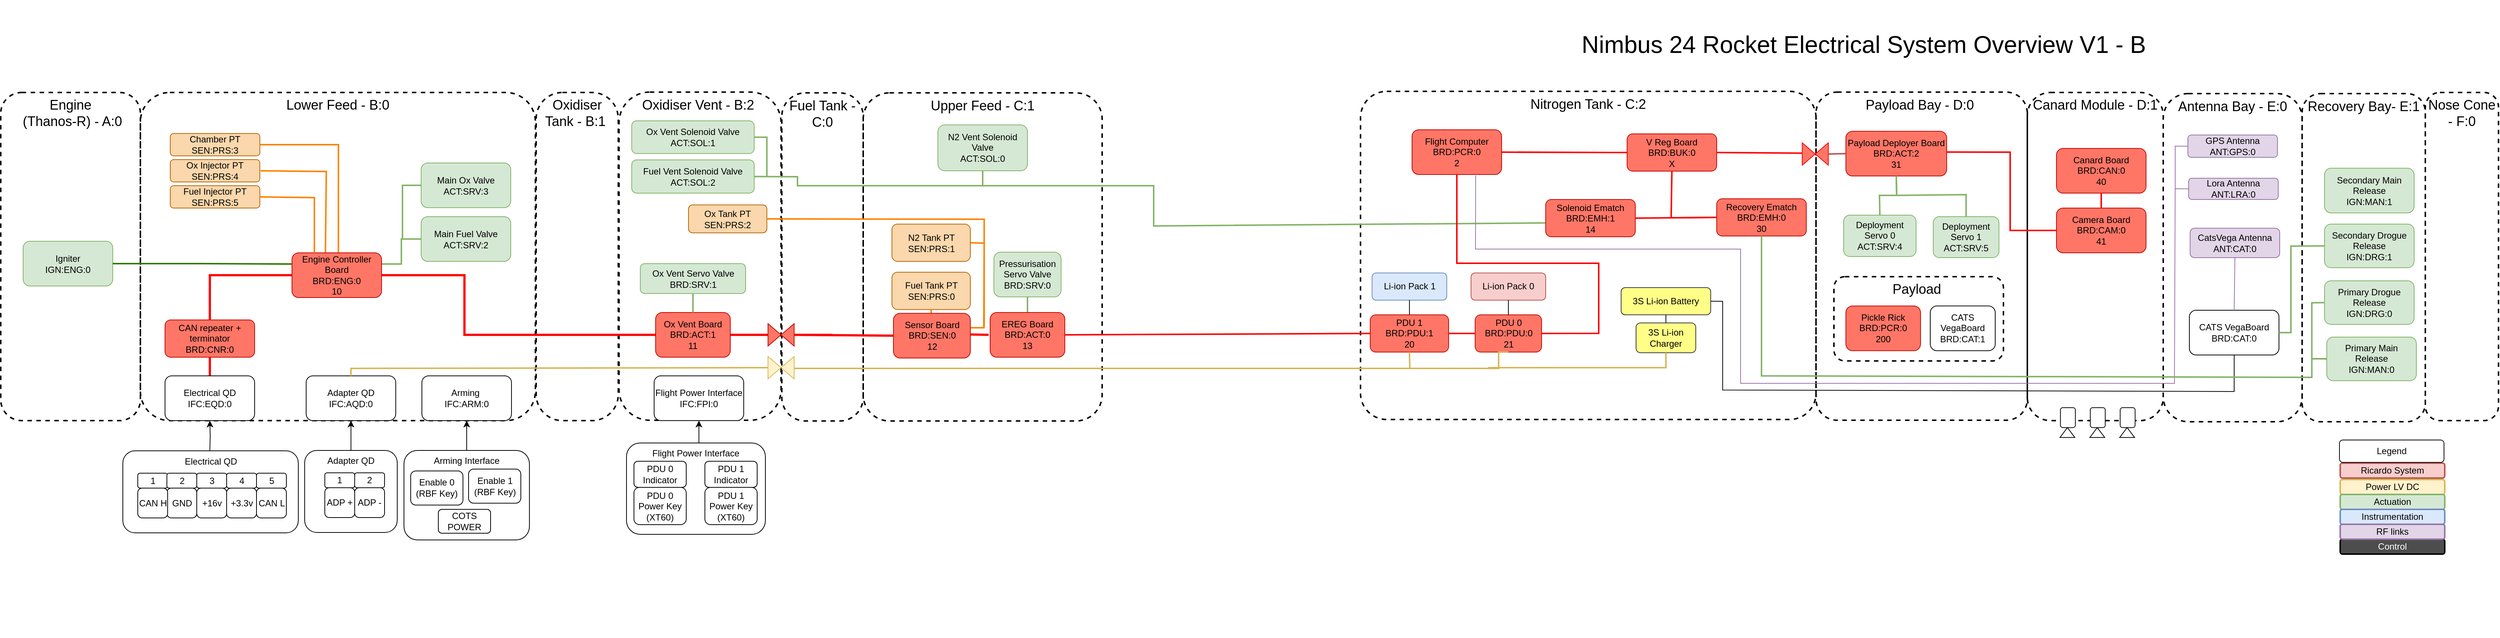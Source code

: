 <mxfile pages="12">
    <diagram name="Nimbus24" id="0hrkyI8WmCUCqr5LTUta">
        <mxGraphModel dx="2397" dy="1032" grid="1" gridSize="1" guides="1" tooltips="1" connect="1" arrows="0" fold="1" page="1" pageScale="1" pageWidth="827" pageHeight="1169" math="0" shadow="0">
            <root>
                <mxCell id="dcJwzwdMbtJpe3EE9kzq-0"/>
                <mxCell id="dcJwzwdMbtJpe3EE9kzq-1" parent="dcJwzwdMbtJpe3EE9kzq-0"/>
                <mxCell id="_C2yABqIyW3yVNZQ0sBL-0" value="&lt;span style=&quot;font-size: 18px;&quot;&gt;Oxidiser Vent - B:2&amp;nbsp;&lt;/span&gt;" style="rounded=1;whiteSpace=wrap;html=1;fillColor=none;strokeWidth=2;verticalAlign=top;dashed=1;arcSize=19;" parent="dcJwzwdMbtJpe3EE9kzq-1" vertex="1">
                    <mxGeometry x="111" y="399.5" width="217" height="440" as="geometry"/>
                </mxCell>
                <mxCell id="1Q90PBOdh79-dPxGQ-f2-21" value="&lt;font style=&quot;font-size: 18px&quot;&gt;Fuel Tank - C:0&lt;/font&gt;" style="rounded=1;whiteSpace=wrap;html=1;fillColor=none;strokeWidth=2;verticalAlign=top;dashed=1;arcSize=29;" parent="dcJwzwdMbtJpe3EE9kzq-1" vertex="1">
                    <mxGeometry x="329" y="400.5" width="109" height="440" as="geometry"/>
                </mxCell>
                <mxCell id="1Q90PBOdh79-dPxGQ-f2-23" value="&lt;font style=&quot;font-size: 18px&quot;&gt;Upper Feed - C:1&lt;/font&gt;" style="rounded=1;whiteSpace=wrap;html=1;fillColor=none;strokeWidth=2;verticalAlign=top;dashed=1;arcSize=11;" parent="dcJwzwdMbtJpe3EE9kzq-1" vertex="1">
                    <mxGeometry x="438" y="400.5" width="320" height="440" as="geometry"/>
                </mxCell>
                <mxCell id="1Q90PBOdh79-dPxGQ-f2-47" value="&lt;font style=&quot;font-size: 18px&quot;&gt;Nitrogen Tank - C:2&lt;/font&gt;" style="rounded=1;whiteSpace=wrap;html=1;fillColor=none;strokeWidth=2;verticalAlign=top;dashed=1;arcSize=8;" parent="dcJwzwdMbtJpe3EE9kzq-1" vertex="1">
                    <mxGeometry x="1104" y="398.5" width="610" height="440" as="geometry"/>
                </mxCell>
                <mxCell id="dcJwzwdMbtJpe3EE9kzq-24" value="&lt;font style=&quot;font-size: 18px&quot;&gt;Antenna Bay - E:0&lt;/font&gt;" style="rounded=1;whiteSpace=wrap;html=1;fillColor=none;strokeWidth=2;verticalAlign=top;dashed=1;arcSize=18;" parent="dcJwzwdMbtJpe3EE9kzq-1" vertex="1">
                    <mxGeometry x="2179" y="401.5" width="186" height="440" as="geometry"/>
                </mxCell>
                <mxCell id="dcJwzwdMbtJpe3EE9kzq-5" value="&lt;font style=&quot;font-size: 18px&quot;&gt;Payload Bay - D:0&amp;nbsp;&lt;/font&gt;" style="rounded=1;whiteSpace=wrap;html=1;fillColor=none;strokeWidth=2;verticalAlign=top;dashed=1;arcSize=10;" parent="dcJwzwdMbtJpe3EE9kzq-1" vertex="1">
                    <mxGeometry x="1714" y="399.5" width="283" height="440" as="geometry"/>
                </mxCell>
                <mxCell id="1Q90PBOdh79-dPxGQ-f2-64" value="&lt;font style=&quot;font-size: 18px&quot;&gt;Payload&amp;nbsp;&lt;/font&gt;" style="rounded=1;whiteSpace=wrap;html=1;fillColor=none;strokeWidth=2;verticalAlign=top;dashed=1;arcSize=13;" parent="dcJwzwdMbtJpe3EE9kzq-1" vertex="1">
                    <mxGeometry x="1738" y="647" width="227" height="113" as="geometry"/>
                </mxCell>
                <mxCell id="dcJwzwdMbtJpe3EE9kzq-2" value="&lt;font style=&quot;font-size: 18px&quot;&gt;Recovery Bay- E:1&lt;/font&gt;" style="rounded=1;whiteSpace=wrap;html=1;fillColor=none;strokeWidth=2;verticalAlign=top;dashed=1;" parent="dcJwzwdMbtJpe3EE9kzq-1" vertex="1">
                    <mxGeometry x="2365" y="401.5" width="165" height="440" as="geometry"/>
                </mxCell>
                <mxCell id="dcJwzwdMbtJpe3EE9kzq-3" value="&lt;span style=&quot;font-size: 18px;&quot;&gt;Oxidiser Tank - B:1&amp;nbsp;&lt;/span&gt;" style="rounded=1;whiteSpace=wrap;html=1;fillColor=none;strokeWidth=2;verticalAlign=top;dashed=1;arcSize=32;" parent="dcJwzwdMbtJpe3EE9kzq-1" vertex="1">
                    <mxGeometry y="400" width="110" height="440" as="geometry"/>
                </mxCell>
                <mxCell id="dcJwzwdMbtJpe3EE9kzq-4" value="&lt;font style=&quot;font-size: 18px&quot;&gt;Engine&lt;/font&gt;&lt;div&gt;&lt;font style=&quot;font-size: 18px&quot;&gt;&amp;nbsp;(Thanos-R) - A:0&lt;/font&gt;&lt;/div&gt;" style="rounded=1;whiteSpace=wrap;html=1;fillColor=none;strokeWidth=2;verticalAlign=top;dashed=1;" parent="dcJwzwdMbtJpe3EE9kzq-1" vertex="1">
                    <mxGeometry x="-717" y="400" width="187" height="440" as="geometry"/>
                </mxCell>
                <mxCell id="dcJwzwdMbtJpe3EE9kzq-7" value="&lt;font style=&quot;font-size: 18px&quot;&gt;Lower Feed - B:0&lt;/font&gt;" style="rounded=1;whiteSpace=wrap;html=1;fillColor=none;strokeWidth=2;verticalAlign=top;dashed=1;arcSize=9;" parent="dcJwzwdMbtJpe3EE9kzq-1" vertex="1">
                    <mxGeometry x="-530" y="400" width="529" height="440" as="geometry"/>
                </mxCell>
                <mxCell id="dcJwzwdMbtJpe3EE9kzq-12" value="" style="edgeStyle=orthogonalEdgeStyle;rounded=0;orthogonalLoop=1;jettySize=auto;html=1;strokeWidth=3;endArrow=none;endFill=0;fillColor=#ffcccc;strokeColor=#FF0000;exitX=0;exitY=0.5;exitDx=0;exitDy=0;entryX=0.5;entryY=0;entryDx=0;entryDy=0;" parent="dcJwzwdMbtJpe3EE9kzq-1" source="goBH3Bv3jyzzZxUNNsZa-0" target="dcJwzwdMbtJpe3EE9kzq-73" edge="1">
                    <mxGeometry relative="1" as="geometry">
                        <mxPoint x="-420.0" y="670" as="sourcePoint"/>
                    </mxGeometry>
                </mxCell>
                <mxCell id="dcJwzwdMbtJpe3EE9kzq-15" value="Flight Computer&lt;br&gt;BRD:PCR:0&lt;br&gt;2" style="rounded=1;whiteSpace=wrap;html=1;fillColor=#FF7667;strokeColor=#c20600;gradientColor=none;gradientDirection=radial;" parent="dcJwzwdMbtJpe3EE9kzq-1" vertex="1">
                    <mxGeometry x="1173" y="450" width="120" height="60" as="geometry"/>
                </mxCell>
                <mxCell id="dcJwzwdMbtJpe3EE9kzq-19" value="Igniter&lt;br&gt;IGN:ENG:0" style="rounded=1;whiteSpace=wrap;html=1;fillColor=#d5e8d4;strokeColor=#82b366;" parent="dcJwzwdMbtJpe3EE9kzq-1" vertex="1">
                    <mxGeometry x="-687" y="599.5" width="120" height="60" as="geometry"/>
                </mxCell>
                <mxCell id="dcJwzwdMbtJpe3EE9kzq-21" value="Chamber PT&lt;br&gt;SEN:PRS:3" style="rounded=1;whiteSpace=wrap;html=1;fillColor=#fad7ac;strokeColor=#b46504;" parent="dcJwzwdMbtJpe3EE9kzq-1" vertex="1">
                    <mxGeometry x="-490" y="455" width="120" height="30" as="geometry"/>
                </mxCell>
                <mxCell id="dcJwzwdMbtJpe3EE9kzq-27" value="GPS Antenna&lt;br&gt;ANT:GPS:0" style="rounded=1;whiteSpace=wrap;html=1;fillColor=#e1d5e7;strokeColor=#9673a6;" parent="dcJwzwdMbtJpe3EE9kzq-1" vertex="1">
                    <mxGeometry x="2212" y="457" width="120" height="30" as="geometry"/>
                </mxCell>
                <mxCell id="dcJwzwdMbtJpe3EE9kzq-29" value="Lora Antenna&lt;br&gt;ANT:LRA:0" style="rounded=1;whiteSpace=wrap;html=1;fillColor=#e1d5e7;strokeColor=#9673a6;" parent="dcJwzwdMbtJpe3EE9kzq-1" vertex="1">
                    <mxGeometry x="2213" y="515" width="120" height="28.5" as="geometry"/>
                </mxCell>
                <mxCell id="dcJwzwdMbtJpe3EE9kzq-31" value="CATS VegaBoard&lt;br style=&quot;border-color: var(--border-color);&quot;&gt;BRD:CAT:0&lt;br style=&quot;border-color: var(--border-color);&quot;&gt;" style="rounded=1;whiteSpace=wrap;html=1;" parent="dcJwzwdMbtJpe3EE9kzq-1" vertex="1">
                    <mxGeometry x="2214" y="692" width="120" height="60" as="geometry"/>
                </mxCell>
                <mxCell id="dcJwzwdMbtJpe3EE9kzq-32" value="Primary Main Release&lt;br&gt;IGN:MAN:0" style="rounded=1;whiteSpace=wrap;html=1;fillColor=#d5e8d4;strokeColor=#82b366;" parent="dcJwzwdMbtJpe3EE9kzq-1" vertex="1">
                    <mxGeometry x="2398" y="728" width="120" height="58.5" as="geometry"/>
                </mxCell>
                <mxCell id="dcJwzwdMbtJpe3EE9kzq-33" value="Secondary Main Release&lt;br&gt;IGN:MAN:1" style="rounded=1;whiteSpace=wrap;html=1;fillColor=#d5e8d4;strokeColor=#82b366;" parent="dcJwzwdMbtJpe3EE9kzq-1" vertex="1">
                    <mxGeometry x="2395" y="501.5" width="120" height="60" as="geometry"/>
                </mxCell>
                <mxCell id="dcJwzwdMbtJpe3EE9kzq-34" value="Primary Drogue Release&lt;br&gt;IGN:DRG:0" style="rounded=1;whiteSpace=wrap;html=1;fillColor=#d5e8d4;strokeColor=#82b366;" parent="dcJwzwdMbtJpe3EE9kzq-1" vertex="1">
                    <mxGeometry x="2395" y="652.5" width="120" height="58.5" as="geometry"/>
                </mxCell>
                <mxCell id="dcJwzwdMbtJpe3EE9kzq-35" value="Secondary Drogue Release&lt;br&gt;IGN:DRG:1" style="rounded=1;whiteSpace=wrap;html=1;fillColor=#d5e8d4;strokeColor=#82b366;" parent="dcJwzwdMbtJpe3EE9kzq-1" vertex="1">
                    <mxGeometry x="2395" y="576.5" width="120" height="58.5" as="geometry"/>
                </mxCell>
                <mxCell id="dcJwzwdMbtJpe3EE9kzq-36" value="Flight Power Interface&lt;br&gt;IFC:FPI:0" style="rounded=1;whiteSpace=wrap;html=1;" parent="dcJwzwdMbtJpe3EE9kzq-1" vertex="1">
                    <mxGeometry x="158" y="780" width="120" height="60" as="geometry"/>
                </mxCell>
                <mxCell id="dcJwzwdMbtJpe3EE9kzq-38" value="3S Li-ion Battery" style="rounded=1;whiteSpace=wrap;html=1;fillColor=#ffff88;strokeColor=#36393d;" parent="dcJwzwdMbtJpe3EE9kzq-1" vertex="1">
                    <mxGeometry x="1453" y="661.62" width="120" height="36.5" as="geometry"/>
                </mxCell>
                <mxCell id="dcJwzwdMbtJpe3EE9kzq-47" value="Adapter QD&lt;br&gt;IFC:AQD:0" style="rounded=1;whiteSpace=wrap;html=1;" parent="dcJwzwdMbtJpe3EE9kzq-1" vertex="1">
                    <mxGeometry x="-308" y="780" width="120" height="60" as="geometry"/>
                </mxCell>
                <mxCell id="dcJwzwdMbtJpe3EE9kzq-48" style="edgeStyle=orthogonalEdgeStyle;rounded=0;orthogonalLoop=1;jettySize=auto;html=1;entryX=0.5;entryY=1;entryDx=0;entryDy=0;fontColor=#FFFFFF;startArrow=none;startFill=0;endArrow=classic;endFill=1;strokeColor=#000000;strokeWidth=1;exitX=0.5;exitY=0;exitDx=0;exitDy=0;" parent="dcJwzwdMbtJpe3EE9kzq-1" source="dcJwzwdMbtJpe3EE9kzq-49" target="dcJwzwdMbtJpe3EE9kzq-47" edge="1">
                    <mxGeometry relative="1" as="geometry">
                        <mxPoint x="-295" y="900.0" as="sourcePoint"/>
                    </mxGeometry>
                </mxCell>
                <mxCell id="dcJwzwdMbtJpe3EE9kzq-49" value="Adapter QD" style="rounded=1;whiteSpace=wrap;html=1;verticalAlign=top;" parent="dcJwzwdMbtJpe3EE9kzq-1" vertex="1">
                    <mxGeometry x="-310" y="880" width="124" height="110" as="geometry"/>
                </mxCell>
                <mxCell id="dcJwzwdMbtJpe3EE9kzq-61" value="" style="group;rotation=90;" parent="dcJwzwdMbtJpe3EE9kzq-1" vertex="1" connectable="0">
                    <mxGeometry x="-283" y="910" width="80" height="60" as="geometry"/>
                </mxCell>
                <mxCell id="dcJwzwdMbtJpe3EE9kzq-62" value="ADP +" style="rounded=1;whiteSpace=wrap;html=1;strokeWidth=1;" parent="dcJwzwdMbtJpe3EE9kzq-61" vertex="1">
                    <mxGeometry y="20" width="40" height="40" as="geometry"/>
                </mxCell>
                <mxCell id="dcJwzwdMbtJpe3EE9kzq-63" value="ADP -" style="rounded=1;whiteSpace=wrap;html=1;strokeWidth=1;" parent="dcJwzwdMbtJpe3EE9kzq-61" vertex="1">
                    <mxGeometry x="40" y="20" width="40" height="40" as="geometry"/>
                </mxCell>
                <mxCell id="dcJwzwdMbtJpe3EE9kzq-64" value="1" style="rounded=1;whiteSpace=wrap;html=1;strokeWidth=1;" parent="dcJwzwdMbtJpe3EE9kzq-61" vertex="1">
                    <mxGeometry width="40" height="20" as="geometry"/>
                </mxCell>
                <mxCell id="dcJwzwdMbtJpe3EE9kzq-65" value="2" style="rounded=1;whiteSpace=wrap;html=1;strokeWidth=1;" parent="dcJwzwdMbtJpe3EE9kzq-61" vertex="1">
                    <mxGeometry x="40" width="40" height="20" as="geometry"/>
                </mxCell>
                <mxCell id="dcJwzwdMbtJpe3EE9kzq-66" style="edgeStyle=orthogonalEdgeStyle;rounded=0;orthogonalLoop=1;jettySize=auto;html=1;entryX=0.5;entryY=1;entryDx=0;entryDy=0;fontColor=#FFFFFF;startArrow=none;startFill=0;endArrow=classic;endFill=1;strokeColor=#000000;strokeWidth=1;exitX=0.5;exitY=0;exitDx=0;exitDy=0;" parent="dcJwzwdMbtJpe3EE9kzq-1" source="dcJwzwdMbtJpe3EE9kzq-85" target="dcJwzwdMbtJpe3EE9kzq-36" edge="1">
                    <mxGeometry relative="1" as="geometry">
                        <mxPoint x="975.0" y="884.5" as="sourcePoint"/>
                    </mxGeometry>
                </mxCell>
                <mxCell id="dcJwzwdMbtJpe3EE9kzq-67" value="&lt;font style=&quot;font-size: 32px&quot;&gt;Nimbus 24 Rocket Electrical System Overview V1 - B&lt;/font&gt;" style="text;html=1;strokeColor=none;fillColor=none;align=center;verticalAlign=middle;whiteSpace=wrap;rounded=0;" parent="dcJwzwdMbtJpe3EE9kzq-1" vertex="1">
                    <mxGeometry x="1341" y="276" width="874" height="120" as="geometry"/>
                </mxCell>
                <mxCell id="dcJwzwdMbtJpe3EE9kzq-68" style="edgeStyle=orthogonalEdgeStyle;rounded=0;orthogonalLoop=1;jettySize=auto;html=1;exitX=0.5;exitY=1;exitDx=0;exitDy=0;entryX=0.5;entryY=0;entryDx=0;entryDy=0;startArrow=classic;startFill=1;endArrow=none;endFill=0;" parent="dcJwzwdMbtJpe3EE9kzq-1" source="dcJwzwdMbtJpe3EE9kzq-69" target="dcJwzwdMbtJpe3EE9kzq-77" edge="1">
                    <mxGeometry relative="1" as="geometry"/>
                </mxCell>
                <mxCell id="dcJwzwdMbtJpe3EE9kzq-69" value="Arming&amp;nbsp;&lt;br&gt;IFC:ARM:0" style="rounded=1;whiteSpace=wrap;html=1;" parent="dcJwzwdMbtJpe3EE9kzq-1" vertex="1">
                    <mxGeometry x="-153" y="780" width="120" height="60" as="geometry"/>
                </mxCell>
                <mxCell id="dcJwzwdMbtJpe3EE9kzq-72" style="edgeStyle=orthogonalEdgeStyle;rounded=0;orthogonalLoop=1;jettySize=auto;html=1;exitX=0.5;exitY=1;exitDx=0;exitDy=0;entryX=0.5;entryY=0;entryDx=0;entryDy=0;strokeWidth=3;endArrow=none;endFill=0;fillColor=#f8cecc;strokeColor=#FF0000;" parent="dcJwzwdMbtJpe3EE9kzq-1" source="dcJwzwdMbtJpe3EE9kzq-73" target="LjpUHQhr83zAfWQWI9g2-1" edge="1">
                    <mxGeometry relative="1" as="geometry"/>
                </mxCell>
                <mxCell id="dcJwzwdMbtJpe3EE9kzq-73" value="CAN repeater + terminator&lt;br&gt;BRD:CNR:0" style="rounded=1;whiteSpace=wrap;html=1;fillColor=#FF7667;strokeColor=#c20600;gradientDirection=radial;" parent="dcJwzwdMbtJpe3EE9kzq-1" vertex="1">
                    <mxGeometry x="-497" y="705" width="120" height="50" as="geometry"/>
                </mxCell>
                <mxCell id="dcJwzwdMbtJpe3EE9kzq-75" value="3S Li-ion Charger" style="rounded=1;whiteSpace=wrap;html=1;fillColor=#ffff88;strokeColor=#36393d;" parent="dcJwzwdMbtJpe3EE9kzq-1" vertex="1">
                    <mxGeometry x="1473" y="709" width="80" height="40" as="geometry"/>
                </mxCell>
                <mxCell id="dcJwzwdMbtJpe3EE9kzq-76" value="" style="group" parent="dcJwzwdMbtJpe3EE9kzq-1" connectable="0" vertex="1">
                    <mxGeometry x="-268" y="880" width="290" height="120" as="geometry"/>
                </mxCell>
                <mxCell id="dcJwzwdMbtJpe3EE9kzq-77" value="Arming Interface" style="rounded=1;whiteSpace=wrap;html=1;verticalAlign=top;" parent="dcJwzwdMbtJpe3EE9kzq-76" vertex="1">
                    <mxGeometry x="91" width="168" height="120" as="geometry"/>
                </mxCell>
                <mxCell id="dcJwzwdMbtJpe3EE9kzq-78" value="Enable 0 (RBF Key)" style="rounded=1;whiteSpace=wrap;html=1;" parent="dcJwzwdMbtJpe3EE9kzq-76" vertex="1">
                    <mxGeometry x="100" y="27.482" width="70" height="45.802" as="geometry"/>
                </mxCell>
                <mxCell id="dcJwzwdMbtJpe3EE9kzq-81" value="COTS POWER" style="rounded=1;whiteSpace=wrap;html=1;" parent="dcJwzwdMbtJpe3EE9kzq-76" vertex="1">
                    <mxGeometry x="137" y="79.001" width="70" height="32.061" as="geometry"/>
                </mxCell>
                <mxCell id="dcJwzwdMbtJpe3EE9kzq-82" value="Enable 1 (RBF Key)" style="rounded=1;whiteSpace=wrap;html=1;" parent="dcJwzwdMbtJpe3EE9kzq-76" vertex="1">
                    <mxGeometry x="177.5" y="25.002" width="70" height="45.802" as="geometry"/>
                </mxCell>
                <mxCell id="dcJwzwdMbtJpe3EE9kzq-84" value="" style="group" parent="dcJwzwdMbtJpe3EE9kzq-1" connectable="0" vertex="1">
                    <mxGeometry x="324" y="870.5" width="886" height="260" as="geometry"/>
                </mxCell>
                <mxCell id="dcJwzwdMbtJpe3EE9kzq-85" value="Flight Power Interface" style="rounded=1;whiteSpace=wrap;html=1;verticalAlign=top;" parent="dcJwzwdMbtJpe3EE9kzq-84" vertex="1">
                    <mxGeometry x="-203" y="-0.5" width="186" height="122.5" as="geometry"/>
                </mxCell>
                <mxCell id="dcJwzwdMbtJpe3EE9kzq-86" value="PDU 0 Power Key&lt;br&gt;(XT60)" style="rounded=1;whiteSpace=wrap;html=1;" parent="dcJwzwdMbtJpe3EE9kzq-84" vertex="1">
                    <mxGeometry x="-193" y="59" width="70" height="50" as="geometry"/>
                </mxCell>
                <mxCell id="dcJwzwdMbtJpe3EE9kzq-90" value="PDU 1 Power Key (XT60)" style="rounded=1;whiteSpace=wrap;html=1;" parent="dcJwzwdMbtJpe3EE9kzq-84" vertex="1">
                    <mxGeometry x="-98" y="59" width="70" height="50" as="geometry"/>
                </mxCell>
                <mxCell id="dcJwzwdMbtJpe3EE9kzq-91" value="PDU 1 Indicator" style="rounded=1;whiteSpace=wrap;html=1;" parent="dcJwzwdMbtJpe3EE9kzq-84" vertex="1">
                    <mxGeometry x="-98" y="24" width="70" height="35" as="geometry"/>
                </mxCell>
                <mxCell id="dcJwzwdMbtJpe3EE9kzq-87" value="PDU 0 Indicator" style="rounded=1;whiteSpace=wrap;html=1;" parent="dcJwzwdMbtJpe3EE9kzq-84" vertex="1">
                    <mxGeometry x="-193" y="24" width="70" height="35" as="geometry"/>
                </mxCell>
                <mxCell id="dcJwzwdMbtJpe3EE9kzq-93" value="CatsVega Antenna&lt;br&gt;ANT:CAT:0" style="rounded=1;whiteSpace=wrap;html=1;fillColor=#e1d5e7;strokeColor=#9673a6;" parent="dcJwzwdMbtJpe3EE9kzq-1" vertex="1">
                    <mxGeometry x="2215" y="582" width="120" height="39.5" as="geometry"/>
                </mxCell>
                <mxCell id="dcJwzwdMbtJpe3EE9kzq-94" value="&lt;font style=&quot;font-size: 18px&quot;&gt;Canard Module - D:1&lt;/font&gt;" style="rounded=1;whiteSpace=wrap;html=1;fillColor=none;strokeWidth=2;verticalAlign=top;dashed=1;arcSize=17;" parent="dcJwzwdMbtJpe3EE9kzq-1" vertex="1">
                    <mxGeometry x="1997" y="400" width="182" height="440" as="geometry"/>
                </mxCell>
                <mxCell id="dcJwzwdMbtJpe3EE9kzq-105" value="&lt;font style=&quot;font-size: 18px&quot;&gt;Nose Cone - F:0&lt;/font&gt;" style="rounded=1;whiteSpace=wrap;html=1;fillColor=none;strokeWidth=2;verticalAlign=top;dashed=1;arcSize=20;" parent="dcJwzwdMbtJpe3EE9kzq-1" vertex="1">
                    <mxGeometry x="2530" y="400" width="98" height="440" as="geometry"/>
                </mxCell>
                <mxCell id="dcJwzwdMbtJpe3EE9kzq-108" value="Main Ox Valve&lt;br&gt;ACT:SRV:3" style="rounded=1;whiteSpace=wrap;html=1;fillColor=#d5e8d4;strokeColor=#82b366;" parent="dcJwzwdMbtJpe3EE9kzq-1" vertex="1">
                    <mxGeometry x="-154" y="494.5" width="120" height="60" as="geometry"/>
                </mxCell>
                <mxCell id="dcJwzwdMbtJpe3EE9kzq-109" value="Li-ion Pack 1" style="rounded=1;whiteSpace=wrap;html=1;fillColor=#dae8fc;strokeColor=#6c8ebf;rotation=0;" parent="dcJwzwdMbtJpe3EE9kzq-1" vertex="1">
                    <mxGeometry x="1119.5" y="642" width="100" height="36.5" as="geometry"/>
                </mxCell>
                <mxCell id="dcJwzwdMbtJpe3EE9kzq-111" value="PDU 1&lt;br&gt;BRD:PDU:1&lt;br&gt;20" style="rounded=1;whiteSpace=wrap;html=1;fillColor=#FF7667;strokeColor=#c20600;rotation=0;gradientColor=none;gradientDirection=radial;" parent="dcJwzwdMbtJpe3EE9kzq-1" vertex="1">
                    <mxGeometry x="1117" y="698.12" width="105" height="50" as="geometry"/>
                </mxCell>
                <mxCell id="dcJwzwdMbtJpe3EE9kzq-114" value="PDU 0&lt;br&gt;BRD:PDU:0&lt;br&gt;21" style="rounded=1;whiteSpace=wrap;html=1;fillColor=#FF7667;strokeColor=#c20600;rotation=0;gradientColor=none;gradientDirection=radial;" parent="dcJwzwdMbtJpe3EE9kzq-1" vertex="1">
                    <mxGeometry x="1257.5" y="698.12" width="89" height="50" as="geometry"/>
                </mxCell>
                <mxCell id="dcJwzwdMbtJpe3EE9kzq-119" value="Main Fuel Valve&lt;br&gt;ACT:SRV:2" style="rounded=1;whiteSpace=wrap;html=1;fillColor=#d5e8d4;strokeColor=#82b366;" parent="dcJwzwdMbtJpe3EE9kzq-1" vertex="1">
                    <mxGeometry x="-154" y="566.5" width="120" height="60" as="geometry"/>
                </mxCell>
                <mxCell id="dcJwzwdMbtJpe3EE9kzq-149" value="Canard Board&lt;br&gt;BRD:CAN:0&lt;br&gt;40" style="rounded=1;whiteSpace=wrap;html=1;fillColor=#FF7667;strokeColor=#c20600;gradientColor=none;gradientDirection=radial;" parent="dcJwzwdMbtJpe3EE9kzq-1" vertex="1">
                    <mxGeometry x="2036" y="475" width="120" height="60" as="geometry"/>
                </mxCell>
                <mxCell id="dcJwzwdMbtJpe3EE9kzq-150" value="" style="group;rotation=-90;" parent="dcJwzwdMbtJpe3EE9kzq-1" connectable="0" vertex="1">
                    <mxGeometry x="2031" y="833" width="40" height="20" as="geometry"/>
                </mxCell>
                <mxCell id="dcJwzwdMbtJpe3EE9kzq-151" value="" style="triangle;whiteSpace=wrap;html=1;rotation=-90;" parent="dcJwzwdMbtJpe3EE9kzq-150" vertex="1">
                    <mxGeometry x="13" y="13" width="13.333" height="20" as="geometry"/>
                </mxCell>
                <mxCell id="dcJwzwdMbtJpe3EE9kzq-152" value="" style="rounded=1;whiteSpace=wrap;html=1;rotation=-90;" parent="dcJwzwdMbtJpe3EE9kzq-150" vertex="1">
                    <mxGeometry x="7" y="-7" width="26.667" height="20" as="geometry"/>
                </mxCell>
                <mxCell id="dcJwzwdMbtJpe3EE9kzq-163" value="Camera Board&lt;br&gt;BRD:CAM:0&lt;br&gt;41" style="rounded=1;whiteSpace=wrap;html=1;fillColor=#FF7667;strokeColor=#c20600;gradientColor=none;gradientDirection=radial;" parent="dcJwzwdMbtJpe3EE9kzq-1" vertex="1">
                    <mxGeometry x="2036" y="555" width="120" height="60" as="geometry"/>
                </mxCell>
                <mxCell id="1Q90PBOdh79-dPxGQ-f2-0" value="Ox Injector PT&lt;br&gt;SEN:PRS:4" style="rounded=1;whiteSpace=wrap;html=1;fillColor=#fad7ac;strokeColor=#b46504;" parent="dcJwzwdMbtJpe3EE9kzq-1" vertex="1">
                    <mxGeometry x="-490" y="490" width="120" height="30" as="geometry"/>
                </mxCell>
                <mxCell id="1Q90PBOdh79-dPxGQ-f2-10" value="" style="endArrow=none;html=1;rounded=0;exitX=1;exitY=0.5;exitDx=0;exitDy=0;edgeStyle=orthogonalEdgeStyle;fillColor=#fa6800;strokeColor=#FF8000;strokeWidth=2;entryX=0.518;entryY=0.007;entryDx=0;entryDy=0;entryPerimeter=0;" parent="dcJwzwdMbtJpe3EE9kzq-1" source="dcJwzwdMbtJpe3EE9kzq-21" target="goBH3Bv3jyzzZxUNNsZa-0" edge="1">
                    <mxGeometry width="50" height="50" relative="1" as="geometry">
                        <mxPoint x="-180" y="620" as="sourcePoint"/>
                        <mxPoint x="-350" y="505" as="targetPoint"/>
                    </mxGeometry>
                </mxCell>
                <mxCell id="1Q90PBOdh79-dPxGQ-f2-11" value="" style="endArrow=none;html=1;rounded=0;exitX=1;exitY=0.5;exitDx=0;exitDy=0;entryX=0.373;entryY=0.016;entryDx=0;entryDy=0;strokeWidth=2;fillColor=#fa6800;strokeColor=#FF8000;entryPerimeter=0;" parent="dcJwzwdMbtJpe3EE9kzq-1" target="goBH3Bv3jyzzZxUNNsZa-0" edge="1">
                    <mxGeometry width="50" height="50" relative="1" as="geometry">
                        <mxPoint x="-369.0" y="505" as="sourcePoint"/>
                        <mxPoint x="-307.72" y="625.04" as="targetPoint"/>
                        <Array as="points">
                            <mxPoint x="-281" y="506"/>
                        </Array>
                    </mxGeometry>
                </mxCell>
                <mxCell id="1Q90PBOdh79-dPxGQ-f2-12" value="" style="endArrow=none;html=1;rounded=0;exitX=1;exitY=0.5;exitDx=0;exitDy=0;entryX=0;entryY=0.25;entryDx=0;entryDy=0;edgeStyle=orthogonalEdgeStyle;fillColor=#60a917;strokeColor=#2D7600;strokeWidth=2;" parent="dcJwzwdMbtJpe3EE9kzq-1" source="dcJwzwdMbtJpe3EE9kzq-19" target="goBH3Bv3jyzzZxUNNsZa-0" edge="1">
                    <mxGeometry width="50" height="50" relative="1" as="geometry">
                        <mxPoint x="-320" y="590" as="sourcePoint"/>
                        <mxPoint x="-480" y="640" as="targetPoint"/>
                    </mxGeometry>
                </mxCell>
                <mxCell id="1Q90PBOdh79-dPxGQ-f2-16" value="" style="endArrow=none;html=1;rounded=0;fontFamily=Helvetica;fontSize=12;fontColor=default;exitX=1;exitY=0.25;exitDx=0;exitDy=0;edgeStyle=orthogonalEdgeStyle;fillColor=#d5e8d4;strokeColor=#82b366;strokeWidth=2;entryX=0;entryY=0.5;entryDx=0;entryDy=0;" parent="dcJwzwdMbtJpe3EE9kzq-1" source="goBH3Bv3jyzzZxUNNsZa-0" target="dcJwzwdMbtJpe3EE9kzq-119" edge="1">
                    <mxGeometry width="50" height="50" relative="1" as="geometry">
                        <mxPoint x="-293" y="630" as="sourcePoint"/>
                        <mxPoint x="-105" y="540" as="targetPoint"/>
                    </mxGeometry>
                </mxCell>
                <mxCell id="1Q90PBOdh79-dPxGQ-f2-18" value="" style="endArrow=none;html=1;rounded=0;fontFamily=Helvetica;fontSize=12;fontColor=default;entryX=1;entryY=0.5;entryDx=0;entryDy=0;exitX=0.5;exitY=1;exitDx=0;exitDy=0;edgeStyle=orthogonalEdgeStyle;fillColor=#ffcccc;strokeColor=#FF0000;strokeWidth=3;" parent="dcJwzwdMbtJpe3EE9kzq-1" target="goBH3Bv3jyzzZxUNNsZa-0" edge="1">
                    <mxGeometry width="50" height="50" relative="1" as="geometry">
                        <mxPoint x="396.5" y="725" as="sourcePoint"/>
                        <mxPoint x="-153" y="645" as="targetPoint"/>
                        <Array as="points">
                            <mxPoint x="-96" y="725"/>
                            <mxPoint x="-96" y="645"/>
                        </Array>
                    </mxGeometry>
                </mxCell>
                <mxCell id="1Q90PBOdh79-dPxGQ-f2-19" value="Ox Vent Solenoid Valve&lt;br&gt;ACT:SOL:1" style="rounded=1;whiteSpace=wrap;html=1;fillColor=#d5e8d4;strokeColor=#82b366;" parent="dcJwzwdMbtJpe3EE9kzq-1" vertex="1">
                    <mxGeometry x="128" y="438" width="164" height="43.87" as="geometry"/>
                </mxCell>
                <mxCell id="1Q90PBOdh79-dPxGQ-f2-20" value="" style="endArrow=none;html=1;rounded=0;fontFamily=Helvetica;fontSize=12;fontColor=default;entryX=1;entryY=0.5;entryDx=0;entryDy=0;exitX=0.004;exitY=0.628;exitDx=0;exitDy=0;fillColor=#d5e8d4;strokeColor=#82b366;strokeWidth=2;exitPerimeter=0;" parent="dcJwzwdMbtJpe3EE9kzq-1" source="wAmORHWu6Vhh92Fx7Wa1-0" target="wAmORHWu6Vhh92Fx7Wa1-3" edge="1">
                    <mxGeometry width="50" height="50" relative="1" as="geometry">
                        <mxPoint x="271" y="589.5" as="sourcePoint"/>
                        <mxPoint x="179" y="700" as="targetPoint"/>
                        <Array as="points">
                            <mxPoint x="827" y="579"/>
                            <mxPoint x="827" y="525"/>
                            <mxPoint x="350" y="525"/>
                            <mxPoint x="350" y="513"/>
                        </Array>
                    </mxGeometry>
                </mxCell>
                <mxCell id="1Q90PBOdh79-dPxGQ-f2-22" value="" style="endArrow=none;html=1;rounded=0;fontFamily=Helvetica;fontSize=12;fontColor=default;exitX=1;exitY=0.5;exitDx=0;exitDy=0;fillColor=#f8cecc;strokeColor=#FF0000;strokeWidth=3;entryX=0;entryY=0.5;entryDx=0;entryDy=0;" parent="dcJwzwdMbtJpe3EE9kzq-1" edge="1">
                    <mxGeometry width="50" height="50" relative="1" as="geometry">
                        <mxPoint x="580" y="724.5" as="sourcePoint"/>
                        <mxPoint x="606" y="725" as="targetPoint"/>
                    </mxGeometry>
                </mxCell>
                <mxCell id="1Q90PBOdh79-dPxGQ-f2-29" value="Pressurisation Servo Valve&lt;br&gt;BRD:SRV:0" style="rounded=1;whiteSpace=wrap;html=1;fillColor=#d5e8d4;strokeColor=#82b366;" parent="dcJwzwdMbtJpe3EE9kzq-1" vertex="1">
                    <mxGeometry x="613" y="614.12" width="90" height="60" as="geometry"/>
                </mxCell>
                <mxCell id="1Q90PBOdh79-dPxGQ-f2-36" value="Ox Tank PT&lt;br&gt;SEN:PRS:2" style="rounded=1;whiteSpace=wrap;html=1;fillColor=#fad7ac;strokeColor=#b46504;" parent="dcJwzwdMbtJpe3EE9kzq-1" vertex="1">
                    <mxGeometry x="204" y="550.75" width="105" height="37.5" as="geometry"/>
                </mxCell>
                <mxCell id="1Q90PBOdh79-dPxGQ-f2-37" value="Fuel Tank PT&lt;br&gt;SEN:PRS:0" style="rounded=1;whiteSpace=wrap;html=1;fillColor=#fad7ac;strokeColor=#b46504;" parent="dcJwzwdMbtJpe3EE9kzq-1" vertex="1">
                    <mxGeometry x="476.5" y="641" width="105" height="50" as="geometry"/>
                </mxCell>
                <mxCell id="1Q90PBOdh79-dPxGQ-f2-49" value="" style="endArrow=none;html=1;rounded=0;fontFamily=Helvetica;fontSize=12;fontColor=default;exitX=1;exitY=0.5;exitDx=0;exitDy=0;entryX=0;entryY=0.5;entryDx=0;entryDy=0;fillColor=#f8cecc;strokeColor=#FF0000;strokeWidth=2;" parent="dcJwzwdMbtJpe3EE9kzq-1" source="dcJwzwdMbtJpe3EE9kzq-111" target="dcJwzwdMbtJpe3EE9kzq-114" edge="1">
                    <mxGeometry width="50" height="50" relative="1" as="geometry">
                        <mxPoint x="1272" y="638.5" as="sourcePoint"/>
                        <mxPoint x="1322" y="588.5" as="targetPoint"/>
                    </mxGeometry>
                </mxCell>
                <mxCell id="1Q90PBOdh79-dPxGQ-f2-54" value="Li-ion Pack 0" style="rounded=1;whiteSpace=wrap;html=1;fillColor=#f8cecc;strokeColor=#b85450;rotation=0;" parent="dcJwzwdMbtJpe3EE9kzq-1" vertex="1">
                    <mxGeometry x="1252" y="642" width="100" height="36.5" as="geometry"/>
                </mxCell>
                <mxCell id="1Q90PBOdh79-dPxGQ-f2-55" value="" style="endArrow=none;html=1;rounded=0;fontFamily=Helvetica;fontSize=12;fontColor=default;entryX=0.5;entryY=1;entryDx=0;entryDy=0;exitX=1;exitY=0.5;exitDx=0;exitDy=0;" parent="dcJwzwdMbtJpe3EE9kzq-1" source="dcJwzwdMbtJpe3EE9kzq-38" target="dcJwzwdMbtJpe3EE9kzq-31" edge="1">
                    <mxGeometry width="50" height="50" relative="1" as="geometry">
                        <mxPoint x="1613" y="659.5" as="sourcePoint"/>
                        <mxPoint x="1663" y="609.5" as="targetPoint"/>
                        <Array as="points">
                            <mxPoint x="1589" y="680"/>
                            <mxPoint x="1589" y="799"/>
                            <mxPoint x="2274" y="801"/>
                        </Array>
                    </mxGeometry>
                </mxCell>
                <mxCell id="1Q90PBOdh79-dPxGQ-f2-56" value="" style="endArrow=none;html=1;rounded=0;fontFamily=Helvetica;fontSize=12;fontColor=default;exitX=0.5;exitY=1;exitDx=0;exitDy=0;entryX=0.5;entryY=0;entryDx=0;entryDy=0;" parent="dcJwzwdMbtJpe3EE9kzq-1" source="dcJwzwdMbtJpe3EE9kzq-38" target="dcJwzwdMbtJpe3EE9kzq-75" edge="1">
                    <mxGeometry width="50" height="50" relative="1" as="geometry">
                        <mxPoint x="1652" y="658.5" as="sourcePoint"/>
                        <mxPoint x="1702" y="608.5" as="targetPoint"/>
                    </mxGeometry>
                </mxCell>
                <mxCell id="1Q90PBOdh79-dPxGQ-f2-58" value="" style="endArrow=none;html=1;rounded=0;fontFamily=Helvetica;fontSize=12;fontColor=default;exitX=0.5;exitY=1;exitDx=0;exitDy=0;entryX=0.5;entryY=0;entryDx=0;entryDy=0;" parent="dcJwzwdMbtJpe3EE9kzq-1" source="dcJwzwdMbtJpe3EE9kzq-109" target="dcJwzwdMbtJpe3EE9kzq-111" edge="1">
                    <mxGeometry width="50" height="50" relative="1" as="geometry">
                        <mxPoint x="1302" y="608.5" as="sourcePoint"/>
                        <mxPoint x="1352" y="558.5" as="targetPoint"/>
                    </mxGeometry>
                </mxCell>
                <mxCell id="1Q90PBOdh79-dPxGQ-f2-59" value="" style="endArrow=none;html=1;rounded=0;fontFamily=Helvetica;fontSize=12;fontColor=default;exitX=0.5;exitY=0;exitDx=0;exitDy=0;entryX=0.5;entryY=1;entryDx=0;entryDy=0;" parent="dcJwzwdMbtJpe3EE9kzq-1" source="dcJwzwdMbtJpe3EE9kzq-114" target="1Q90PBOdh79-dPxGQ-f2-54" edge="1">
                    <mxGeometry width="50" height="50" relative="1" as="geometry">
                        <mxPoint x="1302" y="608.5" as="sourcePoint"/>
                        <mxPoint x="1352" y="558.5" as="targetPoint"/>
                    </mxGeometry>
                </mxCell>
                <mxCell id="1Q90PBOdh79-dPxGQ-f2-65" value="Payload Deployer Board&lt;br&gt;BRD:ACT:2&lt;br&gt;31" style="rounded=1;whiteSpace=wrap;html=1;fillColor=#FF7667;strokeColor=#c20600;gradientColor=none;gradientDirection=radial;" parent="dcJwzwdMbtJpe3EE9kzq-1" vertex="1">
                    <mxGeometry x="1754" y="452" width="135" height="60" as="geometry"/>
                </mxCell>
                <mxCell id="1Q90PBOdh79-dPxGQ-f2-71" value="" style="endArrow=none;html=1;rounded=0;fontFamily=Helvetica;fontSize=12;fontColor=default;entryX=0.5;entryY=1;entryDx=0;entryDy=0;exitX=1;exitY=0.5;exitDx=0;exitDy=0;fillColor=#ffcccc;strokeColor=#FF0000;strokeWidth=2;" parent="dcJwzwdMbtJpe3EE9kzq-1" source="dcJwzwdMbtJpe3EE9kzq-71" edge="1">
                    <mxGeometry width="50" height="50" relative="1" as="geometry">
                        <mxPoint x="1716" y="347.987" as="sourcePoint"/>
                        <mxPoint x="1708.5" y="481.5" as="targetPoint"/>
                    </mxGeometry>
                </mxCell>
                <mxCell id="1Q90PBOdh79-dPxGQ-f2-75" value="" style="endArrow=none;html=1;rounded=0;fontFamily=Helvetica;fontSize=12;fontColor=default;exitX=1.003;exitY=0.465;exitDx=0;exitDy=0;fillColor=#ffcccc;strokeColor=#FF0000;strokeWidth=2;exitPerimeter=0;" parent="dcJwzwdMbtJpe3EE9kzq-1" source="1Q90PBOdh79-dPxGQ-f2-65" edge="1">
                    <mxGeometry width="50" height="50" relative="1" as="geometry">
                        <mxPoint x="1868.5" y="531.0" as="sourcePoint"/>
                        <mxPoint x="2036" y="585" as="targetPoint"/>
                        <Array as="points">
                            <mxPoint x="1974" y="480"/>
                            <mxPoint x="1974" y="585"/>
                        </Array>
                    </mxGeometry>
                </mxCell>
                <mxCell id="1Q90PBOdh79-dPxGQ-f2-79" value="" style="endArrow=none;html=1;rounded=0;fontFamily=Helvetica;fontSize=12;fontColor=default;strokeWidth=1;fillColor=#e1d5e7;strokeColor=#9673a6;exitX=0.71;exitY=1.02;exitDx=0;exitDy=0;entryX=0;entryY=0.5;entryDx=0;entryDy=0;exitPerimeter=0;" parent="dcJwzwdMbtJpe3EE9kzq-1" source="dcJwzwdMbtJpe3EE9kzq-15" target="dcJwzwdMbtJpe3EE9kzq-29" edge="1">
                    <mxGeometry width="50" height="50" relative="1" as="geometry">
                        <mxPoint x="1682" y="779.5" as="sourcePoint"/>
                        <mxPoint x="2424" y="520" as="targetPoint"/>
                        <Array as="points">
                            <mxPoint x="1258" y="610"/>
                            <mxPoint x="1613" y="610"/>
                            <mxPoint x="1613" y="790"/>
                            <mxPoint x="2194" y="790"/>
                            <mxPoint x="2195" y="529"/>
                        </Array>
                    </mxGeometry>
                </mxCell>
                <mxCell id="1Q90PBOdh79-dPxGQ-f2-95" value="" style="endArrow=none;html=1;rounded=0;fontFamily=Helvetica;fontSize=12;fontColor=default;entryX=0.5;entryY=1;entryDx=0;entryDy=0;edgeStyle=orthogonalEdgeStyle;fillColor=#fff2cc;strokeColor=#d6b656;strokeWidth=2;exitX=0.5;exitY=0;exitDx=0;exitDy=0;" parent="dcJwzwdMbtJpe3EE9kzq-1" source="H6v3prVKZEotzRxlXCJJ-4" target="dcJwzwdMbtJpe3EE9kzq-114" edge="1">
                    <mxGeometry width="50" height="50" relative="1" as="geometry">
                        <mxPoint x="416.5" y="770" as="sourcePoint"/>
                        <mxPoint x="1127" y="749.5" as="targetPoint"/>
                        <Array as="points">
                            <mxPoint x="346" y="770"/>
                            <mxPoint x="1289" y="770"/>
                        </Array>
                    </mxGeometry>
                </mxCell>
                <mxCell id="1Q90PBOdh79-dPxGQ-f2-99" value="" style="endArrow=none;html=1;rounded=0;fontFamily=Helvetica;fontSize=12;fontColor=default;entryX=0.5;entryY=1;entryDx=0;entryDy=0;edgeStyle=orthogonalEdgeStyle;fillColor=#fff2cc;strokeColor=#d6b656;strokeWidth=2;" parent="dcJwzwdMbtJpe3EE9kzq-1" target="dcJwzwdMbtJpe3EE9kzq-75" edge="1">
                    <mxGeometry width="50" height="50" relative="1" as="geometry">
                        <mxPoint x="1275" y="769" as="sourcePoint"/>
                        <mxPoint x="1612" y="750" as="targetPoint"/>
                        <Array as="points">
                            <mxPoint x="1513" y="769"/>
                        </Array>
                    </mxGeometry>
                </mxCell>
                <mxCell id="1Q90PBOdh79-dPxGQ-f2-100" value="" style="endArrow=none;html=1;rounded=0;fontFamily=Helvetica;fontSize=12;fontColor=default;exitX=0.5;exitY=1;exitDx=0;exitDy=0;entryX=0.5;entryY=0;entryDx=0;entryDy=0;fillColor=#f8cecc;strokeColor=#FF0000;strokeWidth=2;" parent="dcJwzwdMbtJpe3EE9kzq-1" source="dcJwzwdMbtJpe3EE9kzq-149" target="dcJwzwdMbtJpe3EE9kzq-163" edge="1">
                    <mxGeometry width="50" height="50" relative="1" as="geometry">
                        <mxPoint x="2233" y="629.5" as="sourcePoint"/>
                        <mxPoint x="2283" y="579.5" as="targetPoint"/>
                    </mxGeometry>
                </mxCell>
                <mxCell id="1Q90PBOdh79-dPxGQ-f2-102" value="" style="group;rotation=-90;" parent="dcJwzwdMbtJpe3EE9kzq-1" connectable="0" vertex="1">
                    <mxGeometry x="2111" y="833" width="40" height="20" as="geometry"/>
                </mxCell>
                <mxCell id="1Q90PBOdh79-dPxGQ-f2-103" value="" style="triangle;whiteSpace=wrap;html=1;rotation=-90;" parent="1Q90PBOdh79-dPxGQ-f2-102" vertex="1">
                    <mxGeometry x="13" y="13" width="13.333" height="20" as="geometry"/>
                </mxCell>
                <mxCell id="1Q90PBOdh79-dPxGQ-f2-104" value="" style="rounded=1;whiteSpace=wrap;html=1;rotation=-90;" parent="1Q90PBOdh79-dPxGQ-f2-102" vertex="1">
                    <mxGeometry x="7" y="-7" width="26.667" height="20" as="geometry"/>
                </mxCell>
                <mxCell id="1Q90PBOdh79-dPxGQ-f2-105" value="" style="group;rotation=-90;" parent="dcJwzwdMbtJpe3EE9kzq-1" connectable="0" vertex="1">
                    <mxGeometry x="2071" y="833" width="40" height="20" as="geometry"/>
                </mxCell>
                <mxCell id="1Q90PBOdh79-dPxGQ-f2-106" value="" style="triangle;whiteSpace=wrap;html=1;rotation=-90;" parent="1Q90PBOdh79-dPxGQ-f2-105" vertex="1">
                    <mxGeometry x="13" y="13" width="13.333" height="20" as="geometry"/>
                </mxCell>
                <mxCell id="1Q90PBOdh79-dPxGQ-f2-107" value="" style="rounded=1;whiteSpace=wrap;html=1;rotation=-90;" parent="1Q90PBOdh79-dPxGQ-f2-105" vertex="1">
                    <mxGeometry x="7" y="-7" width="26.667" height="20" as="geometry"/>
                </mxCell>
                <mxCell id="H6v3prVKZEotzRxlXCJJ-0" value="" style="shape=collate;whiteSpace=wrap;html=1;rotation=90;fillColor=#FF7667;strokeColor=#c20600;" parent="dcJwzwdMbtJpe3EE9kzq-1" vertex="1">
                    <mxGeometry x="313" y="707.5" width="30" height="35" as="geometry"/>
                </mxCell>
                <mxCell id="H6v3prVKZEotzRxlXCJJ-4" value="" style="shape=collate;whiteSpace=wrap;html=1;rotation=90;fillColor=#fff2cc;strokeColor=#d6b656;" parent="dcJwzwdMbtJpe3EE9kzq-1" vertex="1">
                    <mxGeometry x="313" y="751.5" width="30" height="35" as="geometry"/>
                </mxCell>
                <mxCell id="WkAQLbP6fZfPQ5r8uSDH-0" value="" style="shape=collate;whiteSpace=wrap;html=1;rotation=90;fillColor=#ff7667;strokeColor=#FF0000;" parent="dcJwzwdMbtJpe3EE9kzq-1" vertex="1">
                    <mxGeometry x="1698" y="465" width="30" height="35" as="geometry"/>
                </mxCell>
                <mxCell id="EYP0_kPkKtGt6qpwwmhJ-6" value="" style="endArrow=none;html=1;rounded=0;exitX=0.5;exitY=1;exitDx=0;exitDy=0;entryX=0.5;entryY=0;entryDx=0;entryDy=0;fillColor=#fff2cc;strokeColor=#d6b656;strokeWidth=2;" parent="dcJwzwdMbtJpe3EE9kzq-1" source="H6v3prVKZEotzRxlXCJJ-4" target="dcJwzwdMbtJpe3EE9kzq-47" edge="1">
                    <mxGeometry width="50" height="50" relative="1" as="geometry">
                        <mxPoint x="-50" y="760" as="sourcePoint"/>
                        <mxPoint y="710" as="targetPoint"/>
                        <Array as="points">
                            <mxPoint x="-248" y="770"/>
                        </Array>
                    </mxGeometry>
                </mxCell>
                <mxCell id="EYP0_kPkKtGt6qpwwmhJ-19" value="" style="endArrow=none;html=1;rounded=0;entryX=0;entryY=0.5;entryDx=0;entryDy=0;fillColor=#f8cecc;strokeColor=#FF0000;strokeWidth=2;exitX=1;exitY=0.5;exitDx=0;exitDy=0;" parent="dcJwzwdMbtJpe3EE9kzq-1" source="hoVXO2H4TLpS8B342Lhi-1" target="dcJwzwdMbtJpe3EE9kzq-111" edge="1">
                    <mxGeometry width="50" height="50" relative="1" as="geometry">
                        <mxPoint x="709" y="725" as="sourcePoint"/>
                        <mxPoint x="889" y="839.5" as="targetPoint"/>
                    </mxGeometry>
                </mxCell>
                <mxCell id="WkHLp9Sb-Y1odq3i2iCL-0" value="Pickle Rick&lt;br&gt;BRD:PCR:0&lt;br&gt;200" style="rounded=1;whiteSpace=wrap;html=1;fillColor=#FF7667;strokeColor=#c20600;gradientColor=none;gradientDirection=radial;" parent="dcJwzwdMbtJpe3EE9kzq-1" vertex="1">
                    <mxGeometry x="1754" y="686.25" width="100" height="60" as="geometry"/>
                </mxCell>
                <mxCell id="WkHLp9Sb-Y1odq3i2iCL-2" value="CATS VegaBoard&lt;br style=&quot;border-color: var(--border-color);&quot;&gt;BRD:CAT:1" style="rounded=1;whiteSpace=wrap;html=1;" parent="dcJwzwdMbtJpe3EE9kzq-1" vertex="1">
                    <mxGeometry x="1867" y="686.25" width="87" height="60" as="geometry"/>
                </mxCell>
                <mxCell id="rjSWo1QABR3q5ps_aSj5-0" value="" style="endArrow=none;html=1;rounded=0;exitX=1;exitY=0.5;exitDx=0;exitDy=0;entryX=0.5;entryY=1;entryDx=0;entryDy=0;fillColor=#ffcccc;strokeColor=#FF0000;strokeWidth=2;" parent="dcJwzwdMbtJpe3EE9kzq-1" source="dcJwzwdMbtJpe3EE9kzq-114" target="dcJwzwdMbtJpe3EE9kzq-15" edge="1">
                    <mxGeometry width="50" height="50" relative="1" as="geometry">
                        <mxPoint x="1543" y="689" as="sourcePoint"/>
                        <mxPoint x="1372" y="584" as="targetPoint"/>
                        <Array as="points">
                            <mxPoint x="1423" y="723"/>
                            <mxPoint x="1423" y="629"/>
                            <mxPoint x="1233" y="629"/>
                        </Array>
                    </mxGeometry>
                </mxCell>
                <mxCell id="rjSWo1QABR3q5ps_aSj5-5" value="" style="endArrow=none;html=1;rounded=0;entryX=0;entryY=0.5;entryDx=0;entryDy=0;fillColor=#d5e8d4;strokeColor=#82b366;strokeWidth=2;exitX=0;exitY=0.5;exitDx=0;exitDy=0;" parent="dcJwzwdMbtJpe3EE9kzq-1" source="dcJwzwdMbtJpe3EE9kzq-34" target="dcJwzwdMbtJpe3EE9kzq-32" edge="1">
                    <mxGeometry width="50" height="50" relative="1" as="geometry">
                        <mxPoint x="2397" y="679" as="sourcePoint"/>
                        <mxPoint x="2460" y="709" as="targetPoint"/>
                        <Array as="points">
                            <mxPoint x="2378" y="682"/>
                            <mxPoint x="2378" y="757"/>
                            <mxPoint x="2396" y="757"/>
                        </Array>
                    </mxGeometry>
                </mxCell>
                <mxCell id="LjpUHQhr83zAfWQWI9g2-1" value="Electrical QD&lt;br&gt;IFC:EQD:0" style="rounded=1;whiteSpace=wrap;html=1;" parent="dcJwzwdMbtJpe3EE9kzq-1" vertex="1">
                    <mxGeometry x="-497" y="780" width="120" height="60" as="geometry"/>
                </mxCell>
                <mxCell id="LjpUHQhr83zAfWQWI9g2-3" value="Electrical QD" style="rounded=1;whiteSpace=wrap;html=1;verticalAlign=top;" parent="dcJwzwdMbtJpe3EE9kzq-1" vertex="1">
                    <mxGeometry x="-553.5" y="880.5" width="235" height="110" as="geometry"/>
                </mxCell>
                <mxCell id="LjpUHQhr83zAfWQWI9g2-4" value="" style="group" parent="dcJwzwdMbtJpe3EE9kzq-1" vertex="1" connectable="0">
                    <mxGeometry x="-533.5" y="910.5" width="200" height="60" as="geometry"/>
                </mxCell>
                <mxCell id="LjpUHQhr83zAfWQWI9g2-5" value="+16v" style="rounded=1;whiteSpace=wrap;html=1;strokeWidth=1;" parent="LjpUHQhr83zAfWQWI9g2-4" vertex="1">
                    <mxGeometry x="79" y="20" width="40" height="40" as="geometry"/>
                </mxCell>
                <mxCell id="LjpUHQhr83zAfWQWI9g2-6" value="GND" style="rounded=1;whiteSpace=wrap;html=1;strokeWidth=1;" parent="LjpUHQhr83zAfWQWI9g2-4" vertex="1">
                    <mxGeometry x="39" y="20" width="40" height="40" as="geometry"/>
                </mxCell>
                <mxCell id="LjpUHQhr83zAfWQWI9g2-7" value="+3.3v" style="rounded=1;whiteSpace=wrap;html=1;strokeWidth=1;" parent="LjpUHQhr83zAfWQWI9g2-4" vertex="1">
                    <mxGeometry x="119" y="20" width="40" height="40" as="geometry"/>
                </mxCell>
                <mxCell id="LjpUHQhr83zAfWQWI9g2-8" value="CAN H" style="rounded=1;whiteSpace=wrap;html=1;strokeWidth=1;" parent="LjpUHQhr83zAfWQWI9g2-4" vertex="1">
                    <mxGeometry y="20" width="40" height="40" as="geometry"/>
                </mxCell>
                <mxCell id="LjpUHQhr83zAfWQWI9g2-9" value="CAN L" style="rounded=1;whiteSpace=wrap;html=1;strokeWidth=1;" parent="LjpUHQhr83zAfWQWI9g2-4" vertex="1">
                    <mxGeometry x="159" y="20" width="40" height="40" as="geometry"/>
                </mxCell>
                <mxCell id="LjpUHQhr83zAfWQWI9g2-10" value="1" style="rounded=1;whiteSpace=wrap;html=1;strokeWidth=1;" parent="LjpUHQhr83zAfWQWI9g2-4" vertex="1">
                    <mxGeometry width="40" height="20" as="geometry"/>
                </mxCell>
                <mxCell id="LjpUHQhr83zAfWQWI9g2-11" value="2" style="rounded=1;whiteSpace=wrap;html=1;strokeWidth=1;" parent="LjpUHQhr83zAfWQWI9g2-4" vertex="1">
                    <mxGeometry x="39" width="40" height="20" as="geometry"/>
                </mxCell>
                <mxCell id="LjpUHQhr83zAfWQWI9g2-12" value="3" style="rounded=1;whiteSpace=wrap;html=1;strokeWidth=1;" parent="LjpUHQhr83zAfWQWI9g2-4" vertex="1">
                    <mxGeometry x="79" width="40" height="20" as="geometry"/>
                </mxCell>
                <mxCell id="LjpUHQhr83zAfWQWI9g2-13" value="4" style="rounded=1;whiteSpace=wrap;html=1;strokeWidth=1;" parent="LjpUHQhr83zAfWQWI9g2-4" vertex="1">
                    <mxGeometry x="119" width="40" height="20" as="geometry"/>
                </mxCell>
                <mxCell id="LjpUHQhr83zAfWQWI9g2-14" value="5" style="rounded=1;whiteSpace=wrap;html=1;strokeWidth=1;" parent="LjpUHQhr83zAfWQWI9g2-4" vertex="1">
                    <mxGeometry x="159" width="40" height="20" as="geometry"/>
                </mxCell>
                <mxCell id="LjpUHQhr83zAfWQWI9g2-20" value="" style="edgeStyle=orthogonalEdgeStyle;rounded=0;orthogonalLoop=1;jettySize=auto;html=1;entryX=0.5;entryY=1;entryDx=0;entryDy=0;exitX=0.5;exitY=0;exitDx=0;exitDy=0;" parent="dcJwzwdMbtJpe3EE9kzq-1" target="LjpUHQhr83zAfWQWI9g2-1" edge="1">
                    <mxGeometry relative="1" as="geometry">
                        <mxPoint x="-437" y="880.5" as="sourcePoint"/>
                    </mxGeometry>
                </mxCell>
                <mxCell id="goBH3Bv3jyzzZxUNNsZa-0" value="Engine Controller Board&lt;br&gt;BRD:ENG:0&lt;br&gt;10" style="rounded=1;whiteSpace=wrap;html=1;fillColor=#FF7667;strokeColor=#c20600;gradientDirection=radial;" parent="dcJwzwdMbtJpe3EE9kzq-1" vertex="1">
                    <mxGeometry x="-327" y="615" width="120" height="60" as="geometry"/>
                </mxCell>
                <mxCell id="g3BNX56kVj1-1QUcaHlL-1" value="Fuel Injector PT&lt;br&gt;SEN:PRS:5" style="rounded=1;whiteSpace=wrap;html=1;fillColor=#fad7ac;strokeColor=#b46504;" parent="dcJwzwdMbtJpe3EE9kzq-1" vertex="1">
                    <mxGeometry x="-490" y="525" width="120" height="30" as="geometry"/>
                </mxCell>
                <mxCell id="g3BNX56kVj1-1QUcaHlL-2" value="" style="endArrow=none;html=1;rounded=0;exitX=1;exitY=0.5;exitDx=0;exitDy=0;entryX=0.25;entryY=0;entryDx=0;entryDy=0;strokeWidth=2;fillColor=#fa6800;strokeColor=#FF8000;" parent="dcJwzwdMbtJpe3EE9kzq-1" source="g3BNX56kVj1-1QUcaHlL-1" target="goBH3Bv3jyzzZxUNNsZa-0" edge="1">
                    <mxGeometry width="50" height="50" relative="1" as="geometry">
                        <mxPoint x="-359.0" y="515" as="sourcePoint"/>
                        <mxPoint x="-271" y="637" as="targetPoint"/>
                        <Array as="points">
                            <mxPoint x="-297" y="541"/>
                        </Array>
                    </mxGeometry>
                </mxCell>
                <mxCell id="abmyBdpw5LSiS9ZOWavl-0" value="" style="endArrow=none;html=1;rounded=0;fontFamily=Helvetica;fontSize=12;fontColor=default;entryX=0;entryY=0.5;entryDx=0;entryDy=0;exitX=1;exitY=0.5;exitDx=0;exitDy=0;fillColor=#ffcccc;strokeColor=#FF0000;strokeWidth=2;" parent="dcJwzwdMbtJpe3EE9kzq-1" source="dcJwzwdMbtJpe3EE9kzq-15" target="dcJwzwdMbtJpe3EE9kzq-71" edge="1">
                    <mxGeometry width="50" height="50" relative="1" as="geometry">
                        <mxPoint x="1532" y="481" as="sourcePoint"/>
                        <mxPoint x="1788" y="479" as="targetPoint"/>
                    </mxGeometry>
                </mxCell>
                <mxCell id="dcJwzwdMbtJpe3EE9kzq-71" value="V Reg Board&lt;br&gt;BRD:BUK:0&lt;div&gt;X&lt;/div&gt;" style="rounded=1;whiteSpace=wrap;html=1;fillColor=#FF7667;strokeColor=#c20600;gradientColor=none;gradientDirection=radial;" parent="dcJwzwdMbtJpe3EE9kzq-1" vertex="1">
                    <mxGeometry x="1461" y="455.5" width="120" height="50" as="geometry"/>
                </mxCell>
                <mxCell id="1yCs4Xe-ICJLv-DWUkz2-0" value="Recovery Ematch&lt;br&gt;BRD:EMH:0&lt;br&gt;30" style="rounded=1;whiteSpace=wrap;html=1;fillColor=#FF7667;strokeColor=#c20600;gradientColor=none;gradientDirection=radial;" parent="dcJwzwdMbtJpe3EE9kzq-1" vertex="1">
                    <mxGeometry x="1581" y="542.5" width="120" height="50" as="geometry"/>
                </mxCell>
                <mxCell id="1yCs4Xe-ICJLv-DWUkz2-1" value="" style="endArrow=none;html=1;rounded=0;fontFamily=Helvetica;fontSize=12;fontColor=default;entryX=0.5;entryY=1;entryDx=0;entryDy=0;exitX=0;exitY=0.5;exitDx=0;exitDy=0;fillColor=#f8cecc;strokeColor=#FF0000;strokeWidth=2;" parent="dcJwzwdMbtJpe3EE9kzq-1" source="1yCs4Xe-ICJLv-DWUkz2-0" target="dcJwzwdMbtJpe3EE9kzq-71" edge="1">
                    <mxGeometry width="50" height="50" relative="1" as="geometry">
                        <mxPoint x="1542" y="491" as="sourcePoint"/>
                        <mxPoint x="1591" y="491" as="targetPoint"/>
                        <Array as="points">
                            <mxPoint x="1520" y="568"/>
                        </Array>
                    </mxGeometry>
                </mxCell>
                <mxCell id="a1u4LlNctv-tdac9GvH3-6" value="" style="endArrow=none;html=1;rounded=0;entryX=0.5;entryY=1;entryDx=0;entryDy=0;fillColor=#fff2cc;strokeColor=#d6b656;strokeWidth=2;" parent="dcJwzwdMbtJpe3EE9kzq-1" target="dcJwzwdMbtJpe3EE9kzq-111" edge="1">
                    <mxGeometry width="50" height="50" relative="1" as="geometry">
                        <mxPoint x="1170" y="769" as="sourcePoint"/>
                        <mxPoint x="1313" y="739" as="targetPoint"/>
                    </mxGeometry>
                </mxCell>
                <mxCell id="a1u4LlNctv-tdac9GvH3-8" value="" style="endArrow=none;html=1;rounded=0;fontFamily=Helvetica;fontSize=12;fontColor=default;entryX=0;entryY=0.5;entryDx=0;entryDy=0;exitX=0.5;exitY=0;exitDx=0;exitDy=0;fillColor=#f8cecc;strokeColor=#b85450;strokeWidth=2;" parent="dcJwzwdMbtJpe3EE9kzq-1" source="WkAQLbP6fZfPQ5r8uSDH-0" target="1Q90PBOdh79-dPxGQ-f2-65" edge="1">
                    <mxGeometry width="50" height="50" relative="1" as="geometry">
                        <mxPoint x="1672" y="493" as="sourcePoint"/>
                        <mxPoint x="1706" y="493" as="targetPoint"/>
                    </mxGeometry>
                </mxCell>
                <mxCell id="a1u4LlNctv-tdac9GvH3-13" value="" style="endArrow=none;html=1;rounded=0;exitX=1;exitY=0.5;exitDx=0;exitDy=0;fillColor=#d5e8d4;strokeColor=#82b366;strokeWidth=2;entryX=0;entryY=0.5;entryDx=0;entryDy=0;" parent="dcJwzwdMbtJpe3EE9kzq-1" source="dcJwzwdMbtJpe3EE9kzq-31" target="dcJwzwdMbtJpe3EE9kzq-35" edge="1">
                    <mxGeometry width="50" height="50" relative="1" as="geometry">
                        <mxPoint x="2358.0" y="723.0" as="sourcePoint"/>
                        <mxPoint x="2428" y="606" as="targetPoint"/>
                        <Array as="points">
                            <mxPoint x="2350" y="722"/>
                            <mxPoint x="2350" y="606"/>
                        </Array>
                    </mxGeometry>
                </mxCell>
                <mxCell id="a1u4LlNctv-tdac9GvH3-15" value="" style="endArrow=none;html=1;rounded=0;entryX=0.5;entryY=1;entryDx=0;entryDy=0;exitX=0;exitY=0.5;exitDx=0;exitDy=0;fillColor=#d5e8d4;strokeColor=#82b366;strokeWidth=2;" parent="dcJwzwdMbtJpe3EE9kzq-1" source="dcJwzwdMbtJpe3EE9kzq-32" target="1yCs4Xe-ICJLv-DWUkz2-0" edge="1">
                    <mxGeometry width="50" height="50" relative="1" as="geometry">
                        <mxPoint x="1754" y="790" as="sourcePoint"/>
                        <mxPoint x="1804" y="740" as="targetPoint"/>
                        <Array as="points">
                            <mxPoint x="2378" y="757"/>
                            <mxPoint x="2378" y="782"/>
                            <mxPoint x="1641" y="780"/>
                        </Array>
                    </mxGeometry>
                </mxCell>
                <mxCell id="wAmORHWu6Vhh92Fx7Wa1-0" value="Solenoid Ematch&lt;br&gt;BRD:EMH:1&lt;br&gt;14" style="rounded=1;whiteSpace=wrap;html=1;fillColor=#FF7667;strokeColor=#c20600;gradientColor=none;gradientDirection=radial;" parent="dcJwzwdMbtJpe3EE9kzq-1" vertex="1">
                    <mxGeometry x="1352" y="543.5" width="120" height="50" as="geometry"/>
                </mxCell>
                <mxCell id="wAmORHWu6Vhh92Fx7Wa1-1" value="" style="endArrow=none;html=1;rounded=0;fontFamily=Helvetica;fontSize=12;fontColor=default;entryX=1;entryY=0.5;entryDx=0;entryDy=0;fillColor=#f8cecc;strokeColor=#FF0000;strokeWidth=2;exitX=0;exitY=0.5;exitDx=0;exitDy=0;" parent="dcJwzwdMbtJpe3EE9kzq-1" source="1yCs4Xe-ICJLv-DWUkz2-0" target="wAmORHWu6Vhh92Fx7Wa1-0" edge="1">
                    <mxGeometry width="50" height="50" relative="1" as="geometry">
                        <mxPoint x="1523" y="565" as="sourcePoint"/>
                        <mxPoint x="1531" y="516" as="targetPoint"/>
                        <Array as="points"/>
                    </mxGeometry>
                </mxCell>
                <mxCell id="wAmORHWu6Vhh92Fx7Wa1-3" value="Fuel Vent Solenoid Valve&lt;br&gt;ACT:SOL:2" style="rounded=1;whiteSpace=wrap;html=1;fillColor=#d5e8d4;strokeColor=#82b366;" parent="dcJwzwdMbtJpe3EE9kzq-1" vertex="1">
                    <mxGeometry x="128" y="490.38" width="164" height="44.62" as="geometry"/>
                </mxCell>
                <mxCell id="wAmORHWu6Vhh92Fx7Wa1-4" value="N2 Vent Solenoid Valve&lt;br&gt;ACT:SOL:0" style="rounded=1;whiteSpace=wrap;html=1;fillColor=#d5e8d4;strokeColor=#82b366;" parent="dcJwzwdMbtJpe3EE9kzq-1" vertex="1">
                    <mxGeometry x="538" y="443.5" width="120" height="61.5" as="geometry"/>
                </mxCell>
                <mxCell id="wAmORHWu6Vhh92Fx7Wa1-6" value="" style="endArrow=none;html=1;rounded=0;entryX=0.5;entryY=1;entryDx=0;entryDy=0;fillColor=#d5e8d4;strokeColor=#82b366;strokeWidth=2;" parent="dcJwzwdMbtJpe3EE9kzq-1" target="wAmORHWu6Vhh92Fx7Wa1-4" edge="1">
                    <mxGeometry width="50" height="50" relative="1" as="geometry">
                        <mxPoint x="598" y="525" as="sourcePoint"/>
                        <mxPoint x="714" y="550" as="targetPoint"/>
                    </mxGeometry>
                </mxCell>
                <mxCell id="wAmORHWu6Vhh92Fx7Wa1-10" value="" style="endArrow=none;html=1;rounded=0;entryX=0.5;entryY=1;entryDx=0;entryDy=0;exitX=0.5;exitY=0;exitDx=0;exitDy=0;fillColor=#dae8fc;strokeColor=#FF8000;strokeWidth=2;" parent="dcJwzwdMbtJpe3EE9kzq-1" target="1Q90PBOdh79-dPxGQ-f2-37" edge="1">
                    <mxGeometry width="50" height="50" relative="1" as="geometry">
                        <mxPoint x="529" y="697" as="sourcePoint"/>
                        <mxPoint x="350.5" y="601" as="targetPoint"/>
                    </mxGeometry>
                </mxCell>
                <mxCell id="wAmORHWu6Vhh92Fx7Wa1-12" value="Ox Vent Board&lt;br&gt;BRD:ACT:1&lt;br&gt;11" style="rounded=1;whiteSpace=wrap;html=1;fillColor=#FF7667;strokeColor=#c20600;gradientDirection=radial;" parent="dcJwzwdMbtJpe3EE9kzq-1" vertex="1">
                    <mxGeometry x="160" y="695" width="100" height="60" as="geometry"/>
                </mxCell>
                <mxCell id="1-SuRDEnTKeeFRC_z-TE-7" value="" style="endArrow=none;html=1;rounded=0;entryX=1;entryY=0.5;entryDx=0;entryDy=0;fillColor=#d5e8d4;strokeColor=#82b366;strokeWidth=2;" parent="dcJwzwdMbtJpe3EE9kzq-1" target="1Q90PBOdh79-dPxGQ-f2-19" edge="1">
                    <mxGeometry width="50" height="50" relative="1" as="geometry">
                        <mxPoint x="309" y="513" as="sourcePoint"/>
                        <mxPoint x="606" y="552" as="targetPoint"/>
                        <Array as="points">
                            <mxPoint x="309" y="460"/>
                        </Array>
                    </mxGeometry>
                </mxCell>
                <mxCell id="1-SuRDEnTKeeFRC_z-TE-10" value="Ox Vent Servo Valve BRD:SRV:1" style="rounded=1;whiteSpace=wrap;html=1;fillColor=#d5e8d4;strokeColor=#82b366;" parent="dcJwzwdMbtJpe3EE9kzq-1" vertex="1">
                    <mxGeometry x="139.5" y="629.5" width="141" height="40.12" as="geometry"/>
                </mxCell>
                <mxCell id="1-SuRDEnTKeeFRC_z-TE-13" value="" style="endArrow=none;html=1;rounded=0;fillColor=#d5e8d4;strokeColor=#82b366;strokeWidth=2;entryX=0.5;entryY=1;entryDx=0;entryDy=0;exitX=0.5;exitY=0;exitDx=0;exitDy=0;" parent="dcJwzwdMbtJpe3EE9kzq-1" source="wAmORHWu6Vhh92Fx7Wa1-12" target="1-SuRDEnTKeeFRC_z-TE-10" edge="1">
                    <mxGeometry width="50" height="50" relative="1" as="geometry">
                        <mxPoint x="311" y="710" as="sourcePoint"/>
                        <mxPoint x="285" y="628.38" as="targetPoint"/>
                    </mxGeometry>
                </mxCell>
                <mxCell id="1-SuRDEnTKeeFRC_z-TE-16" value="" style="endArrow=none;html=1;rounded=0;fontFamily=Helvetica;fontSize=12;fontColor=default;exitX=0.5;exitY=0;exitDx=0;exitDy=0;fillColor=#ffcccc;strokeColor=#FF0000;strokeWidth=3;entryX=0;entryY=0.5;entryDx=0;entryDy=0;" parent="dcJwzwdMbtJpe3EE9kzq-1" source="H6v3prVKZEotzRxlXCJJ-0" target="hoVXO2H4TLpS8B342Lhi-2" edge="1">
                    <mxGeometry width="50" height="50" relative="1" as="geometry">
                        <mxPoint x="345" y="726" as="sourcePoint"/>
                        <mxPoint x="480" y="724.5" as="targetPoint"/>
                    </mxGeometry>
                </mxCell>
                <mxCell id="1-SuRDEnTKeeFRC_z-TE-18" value="" style="endArrow=none;html=1;rounded=0;entryX=0.5;entryY=0;entryDx=0;entryDy=0;fillColor=#d5e8d4;strokeColor=#82b366;strokeWidth=2;exitX=0.5;exitY=1;exitDx=0;exitDy=0;" parent="dcJwzwdMbtJpe3EE9kzq-1" source="1Q90PBOdh79-dPxGQ-f2-29" edge="1">
                    <mxGeometry width="50" height="50" relative="1" as="geometry">
                        <mxPoint x="670" y="685.35" as="sourcePoint"/>
                        <mxPoint x="658" y="699.12" as="targetPoint"/>
                    </mxGeometry>
                </mxCell>
                <mxCell id="RY9ZKP37gCB25TdZNI6V-1" value="" style="endArrow=none;html=1;rounded=0;exitX=1;exitY=0.25;exitDx=0;exitDy=0;entryX=1;entryY=0.5;entryDx=0;entryDy=0;fillColor=#ffe6cc;strokeColor=#FF8000;strokeWidth=2;" parent="dcJwzwdMbtJpe3EE9kzq-1" target="RY9ZKP37gCB25TdZNI6V-0" edge="1">
                    <mxGeometry width="50" height="50" relative="1" as="geometry">
                        <mxPoint x="580.5" y="715.5" as="sourcePoint"/>
                        <mxPoint x="453" y="607" as="targetPoint"/>
                        <Array as="points">
                            <mxPoint x="599.5" y="715.5"/>
                            <mxPoint x="600" y="602"/>
                        </Array>
                    </mxGeometry>
                </mxCell>
                <mxCell id="RY9ZKP37gCB25TdZNI6V-0" value="N2 Tank PT&lt;br&gt;SEN:PRS:1" style="rounded=1;whiteSpace=wrap;html=1;fillColor=#fad7ac;strokeColor=#b46504;" parent="dcJwzwdMbtJpe3EE9kzq-1" vertex="1">
                    <mxGeometry x="476.5" y="576.5" width="105" height="50" as="geometry"/>
                </mxCell>
                <mxCell id="RY9ZKP37gCB25TdZNI6V-2" value="" style="endArrow=none;html=1;rounded=0;fillColor=#ffe6cc;strokeColor=#FF8000;strokeWidth=2;exitX=1;exitY=0.5;exitDx=0;exitDy=0;" parent="dcJwzwdMbtJpe3EE9kzq-1" source="1Q90PBOdh79-dPxGQ-f2-36" edge="1">
                    <mxGeometry width="50" height="50" relative="1" as="geometry">
                        <mxPoint x="234" y="572" as="sourcePoint"/>
                        <mxPoint x="600" y="715" as="targetPoint"/>
                        <Array as="points">
                            <mxPoint x="600" y="570"/>
                        </Array>
                    </mxGeometry>
                </mxCell>
                <mxCell id="RY9ZKP37gCB25TdZNI6V-3" value="Deployment Servo 0&lt;br&gt;ACT:SRV:4" style="rounded=1;whiteSpace=wrap;html=1;fillColor=#d5e8d4;strokeColor=#82b366;" parent="dcJwzwdMbtJpe3EE9kzq-1" vertex="1">
                    <mxGeometry x="1751" y="564.5" width="97" height="55.5" as="geometry"/>
                </mxCell>
                <mxCell id="RY9ZKP37gCB25TdZNI6V-4" value="Deployment Servo 1&lt;br&gt;ACT:SRV:5" style="rounded=1;whiteSpace=wrap;html=1;fillColor=#d5e8d4;strokeColor=#82b366;" parent="dcJwzwdMbtJpe3EE9kzq-1" vertex="1">
                    <mxGeometry x="1871" y="566.5" width="88" height="55" as="geometry"/>
                </mxCell>
                <mxCell id="RY9ZKP37gCB25TdZNI6V-6" value="" style="endArrow=none;html=1;rounded=0;entryX=0.5;entryY=1;entryDx=0;entryDy=0;fillColor=#d5e8d4;strokeColor=#82b366;strokeWidth=2;exitX=0.5;exitY=0;exitDx=0;exitDy=0;" parent="dcJwzwdMbtJpe3EE9kzq-1" source="RY9ZKP37gCB25TdZNI6V-3" target="1Q90PBOdh79-dPxGQ-f2-65" edge="1">
                    <mxGeometry width="50" height="50" relative="1" as="geometry">
                        <mxPoint x="1823" y="542" as="sourcePoint"/>
                        <mxPoint x="1823" y="512" as="targetPoint"/>
                        <Array as="points">
                            <mxPoint x="1799" y="538"/>
                            <mxPoint x="1822" y="538"/>
                        </Array>
                    </mxGeometry>
                </mxCell>
                <mxCell id="RY9ZKP37gCB25TdZNI6V-8" value="" style="endArrow=none;html=1;rounded=0;entryX=0.5;entryY=1;entryDx=0;entryDy=0;fillColor=#d5e8d4;strokeColor=#82b366;strokeWidth=2;exitX=0.5;exitY=0;exitDx=0;exitDy=0;" parent="dcJwzwdMbtJpe3EE9kzq-1" source="RY9ZKP37gCB25TdZNI6V-4" target="1Q90PBOdh79-dPxGQ-f2-65" edge="1">
                    <mxGeometry width="50" height="50" relative="1" as="geometry">
                        <mxPoint x="1948.64" y="564.5" as="sourcePoint"/>
                        <mxPoint x="1948.64" y="534.5" as="targetPoint"/>
                        <Array as="points">
                            <mxPoint x="1915" y="537"/>
                            <mxPoint x="1822" y="538"/>
                        </Array>
                    </mxGeometry>
                </mxCell>
                <mxCell id="63hxkw10nWGN0pqJKsIq-3" value="" style="endArrow=none;html=1;rounded=0;fontFamily=Helvetica;fontSize=12;fontColor=default;edgeStyle=orthogonalEdgeStyle;fillColor=#d5e8d4;strokeColor=#82b366;strokeWidth=2;entryX=0;entryY=0.5;entryDx=0;entryDy=0;" parent="dcJwzwdMbtJpe3EE9kzq-1" target="dcJwzwdMbtJpe3EE9kzq-108" edge="1">
                    <mxGeometry width="50" height="50" relative="1" as="geometry">
                        <mxPoint x="-179" y="596" as="sourcePoint"/>
                        <mxPoint x="-141" y="607" as="targetPoint"/>
                        <Array as="points">
                            <mxPoint x="-179" y="525"/>
                        </Array>
                    </mxGeometry>
                </mxCell>
                <mxCell id="hoVXO2H4TLpS8B342Lhi-2" value="Sensor Board&lt;br&gt;BRD:SEN:0&lt;br&gt;&lt;div&gt;12&lt;/div&gt;" style="rounded=1;whiteSpace=wrap;html=1;fillColor=#FF7667;strokeColor=#c20600;gradientColor=none;gradientDirection=radial;" parent="dcJwzwdMbtJpe3EE9kzq-1" vertex="1">
                    <mxGeometry x="478.5" y="696.12" width="103" height="60" as="geometry"/>
                </mxCell>
                <mxCell id="hoVXO2H4TLpS8B342Lhi-1" value="EREG Board&lt;br&gt;BRD:ACT:0&lt;br&gt;13" style="rounded=1;whiteSpace=wrap;html=1;fillColor=#FF7667;strokeColor=#c20600;gradientColor=none;gradientDirection=radial;" parent="dcJwzwdMbtJpe3EE9kzq-1" vertex="1">
                    <mxGeometry x="608" y="695" width="100" height="60" as="geometry"/>
                </mxCell>
                <mxCell id="dcJwzwdMbtJpe3EE9kzq-39" value="Ricardo System" style="rounded=1;whiteSpace=wrap;html=1;strokeWidth=2;fillColor=#f8cecc;strokeColor=#b85450;" parent="dcJwzwdMbtJpe3EE9kzq-1" vertex="1">
                    <mxGeometry x="2416" y="897" width="140" height="20" as="geometry"/>
                </mxCell>
                <mxCell id="dcJwzwdMbtJpe3EE9kzq-40" value="Power LV DC" style="rounded=1;whiteSpace=wrap;html=1;strokeWidth=2;fillColor=#fff2cc;strokeColor=#d6b656;" parent="dcJwzwdMbtJpe3EE9kzq-1" vertex="1">
                    <mxGeometry x="2416" y="919" width="140" height="20" as="geometry"/>
                </mxCell>
                <mxCell id="dcJwzwdMbtJpe3EE9kzq-41" value="Actuation" style="rounded=1;whiteSpace=wrap;html=1;strokeWidth=2;fillColor=#d5e8d4;strokeColor=#82b366;" parent="dcJwzwdMbtJpe3EE9kzq-1" vertex="1">
                    <mxGeometry x="2416" y="939" width="140" height="20" as="geometry"/>
                </mxCell>
                <mxCell id="dcJwzwdMbtJpe3EE9kzq-42" value="Instrumentation" style="rounded=1;whiteSpace=wrap;html=1;strokeWidth=2;fillColor=#dae8fc;strokeColor=#6c8ebf;" parent="dcJwzwdMbtJpe3EE9kzq-1" vertex="1">
                    <mxGeometry x="2416" y="959" width="140" height="20" as="geometry"/>
                </mxCell>
                <mxCell id="dcJwzwdMbtJpe3EE9kzq-43" value="Control" style="rounded=1;whiteSpace=wrap;html=1;strokeWidth=2;fillColor=#4D4D4D;strokeColor=#000000;fontColor=#FFFFFF;" parent="dcJwzwdMbtJpe3EE9kzq-1" vertex="1">
                    <mxGeometry x="2416" y="999" width="140" height="20" as="geometry"/>
                </mxCell>
                <mxCell id="dcJwzwdMbtJpe3EE9kzq-44" value="RF links" style="rounded=1;whiteSpace=wrap;html=1;strokeWidth=2;fillColor=#e1d5e7;strokeColor=#9673a6;" parent="dcJwzwdMbtJpe3EE9kzq-1" vertex="1">
                    <mxGeometry x="2416" y="979" width="140" height="20" as="geometry"/>
                </mxCell>
                <mxCell id="dcJwzwdMbtJpe3EE9kzq-45" value="Legend" style="rounded=1;whiteSpace=wrap;html=1;" parent="dcJwzwdMbtJpe3EE9kzq-1" vertex="1">
                    <mxGeometry x="2415" y="866" width="140" height="30" as="geometry"/>
                </mxCell>
                <mxCell id="4h1mKT5aNg54GjgYBW7g-0" value="" style="endArrow=none;html=1;rounded=0;entryX=0;entryY=0.5;entryDx=0;entryDy=0;fillColor=#e1d5e7;strokeColor=#9673a6;" parent="dcJwzwdMbtJpe3EE9kzq-1" target="dcJwzwdMbtJpe3EE9kzq-27" edge="1">
                    <mxGeometry width="50" height="50" relative="1" as="geometry">
                        <mxPoint x="2195" y="533" as="sourcePoint"/>
                        <mxPoint x="2228" y="673" as="targetPoint"/>
                        <Array as="points">
                            <mxPoint x="2195" y="472"/>
                        </Array>
                    </mxGeometry>
                </mxCell>
                <mxCell id="2TJqj7K9ukxl2DQdusNf-0" value="" style="endArrow=none;html=1;rounded=0;exitX=0.5;exitY=0;exitDx=0;exitDy=0;entryX=0.5;entryY=1;entryDx=0;entryDy=0;fillColor=#e1d5e7;strokeColor=#9673a6;" parent="dcJwzwdMbtJpe3EE9kzq-1" source="dcJwzwdMbtJpe3EE9kzq-31" target="dcJwzwdMbtJpe3EE9kzq-93" edge="1">
                    <mxGeometry width="50" height="50" relative="1" as="geometry">
                        <mxPoint x="2251" y="640" as="sourcePoint"/>
                        <mxPoint x="2301" y="590" as="targetPoint"/>
                    </mxGeometry>
                </mxCell>
            </root>
        </mxGraphModel>
    </diagram>
    <diagram name="NimbusGSS" id="N9eXvJC2R75TsIAwcHbP">
        <mxGraphModel dx="1365" dy="897" grid="0" gridSize="10" guides="1" tooltips="1" connect="1" arrows="1" fold="1" page="1" pageScale="1" pageWidth="827" pageHeight="1169" math="0" shadow="0">
            <root>
                <mxCell id="p_Qdu_BeFKb6wmvrcFmq-0"/>
                <mxCell id="p_Qdu_BeFKb6wmvrcFmq-1" parent="p_Qdu_BeFKb6wmvrcFmq-0"/>
                <mxCell id="za3Ko4Uz0f1zB8RacMZm-7" value="&lt;font style=&quot;font-size: 18px&quot;&gt;Ground Fill&lt;/font&gt;" style="rounded=1;whiteSpace=wrap;html=1;fillColor=none;strokeWidth=2;verticalAlign=top;dashed=1;arcSize=10;" parent="p_Qdu_BeFKb6wmvrcFmq-1" vertex="1">
                    <mxGeometry x="1" y="118.5" width="165" height="384" as="geometry"/>
                </mxCell>
                <mxCell id="s6YH6ssI8uu0EkpCR0Fa-0" value="&lt;font style=&quot;font-size: 18px&quot;&gt;LC2&lt;/font&gt;" style="rounded=1;whiteSpace=wrap;html=1;fillColor=none;strokeWidth=2;verticalAlign=top;dashed=1;arcSize=10;" parent="p_Qdu_BeFKb6wmvrcFmq-1" vertex="1">
                    <mxGeometry x="215" y="229" width="670" height="440" as="geometry"/>
                </mxCell>
                <mxCell id="p_Qdu_BeFKb6wmvrcFmq-2" value="&lt;span style=&quot;font-size: 32px&quot;&gt;NIMBUS 24 Ground Support System Electrical Overview&lt;br&gt;&lt;/span&gt;" style="text;html=1;strokeColor=none;fillColor=none;align=center;verticalAlign=middle;whiteSpace=wrap;rounded=0;" parent="p_Qdu_BeFKb6wmvrcFmq-1" vertex="1">
                    <mxGeometry x="414" y="109" width="1210" height="120" as="geometry"/>
                </mxCell>
                <mxCell id="p_Qdu_BeFKb6wmvrcFmq-40" value="Legend" style="rounded=1;whiteSpace=wrap;html=1;" parent="p_Qdu_BeFKb6wmvrcFmq-1" vertex="1">
                    <mxGeometry x="983" y="215.5" width="180" height="20" as="geometry"/>
                </mxCell>
                <mxCell id="p_Qdu_BeFKb6wmvrcFmq-41" value="Actuation" style="rounded=1;whiteSpace=wrap;html=1;fillColor=#d5e8d4;strokeColor=#82b366;" parent="p_Qdu_BeFKb6wmvrcFmq-1" vertex="1">
                    <mxGeometry x="983" y="235.5" width="180" height="20" as="geometry"/>
                </mxCell>
                <mxCell id="p_Qdu_BeFKb6wmvrcFmq-43" value="18VDC" style="rounded=1;whiteSpace=wrap;html=1;fillColor=#fff2cc;strokeColor=#d6b656;" parent="p_Qdu_BeFKb6wmvrcFmq-1" vertex="1">
                    <mxGeometry x="983" y="255.5" width="180" height="20" as="geometry"/>
                </mxCell>
                <mxCell id="p_Qdu_BeFKb6wmvrcFmq-44" value="Instrumentation" style="rounded=1;whiteSpace=wrap;html=1;fillColor=#dae8fc;strokeColor=#6c8ebf;" parent="p_Qdu_BeFKb6wmvrcFmq-1" vertex="1">
                    <mxGeometry x="983" y="275.5" width="180" height="20" as="geometry"/>
                </mxCell>
                <mxCell id="p_Qdu_BeFKb6wmvrcFmq-45" value="Ricardo System" style="rounded=1;whiteSpace=wrap;html=1;fillColor=#f8cecc;strokeColor=#b85450;" parent="p_Qdu_BeFKb6wmvrcFmq-1" vertex="1">
                    <mxGeometry x="983" y="295.5" width="180" height="20" as="geometry"/>
                </mxCell>
                <mxCell id="cGvtb73Tbzx7Y3dHdXrF-0" value="N2 Fill Actuator Board&lt;br&gt;BRD:ACT:3&lt;br&gt;102" style="rounded=1;whiteSpace=wrap;html=1;fillColor=#f8cecc;strokeColor=#b85450;rotation=0;" parent="p_Qdu_BeFKb6wmvrcFmq-1" vertex="1">
                    <mxGeometry x="264" y="273" width="120" height="60" as="geometry"/>
                </mxCell>
                <mxCell id="kohOW5OhGSKcm27smON2-0" value="Sensor Board&lt;br&gt;BRD:SEN:1&lt;br&gt;100" style="rounded=1;whiteSpace=wrap;html=1;fillColor=#f8cecc;strokeColor=#b85450;" parent="p_Qdu_BeFKb6wmvrcFmq-1" vertex="1">
                    <mxGeometry x="264" y="449" width="120" height="60" as="geometry"/>
                </mxCell>
                <mxCell id="sYI3Eh1wfwpd3ZpxgFvH-0" value="N2 Fill&lt;br&gt;BRD:SRV:0" style="rounded=1;whiteSpace=wrap;html=1;fillColor=#d5e8d4;strokeColor=#82b366;" parent="p_Qdu_BeFKb6wmvrcFmq-1" vertex="1">
                    <mxGeometry x="38.5" y="158.5" width="90" height="41" as="geometry"/>
                </mxCell>
                <mxCell id="sYI3Eh1wfwpd3ZpxgFvH-1" value="" style="endArrow=none;html=1;rounded=0;entryX=1;entryY=0.5;entryDx=0;entryDy=0;exitX=0;exitY=0.5;exitDx=0;exitDy=0;fillColor=#d5e8d4;strokeColor=#82b366;strokeWidth=2;" parent="p_Qdu_BeFKb6wmvrcFmq-1" source="UQp3HTrBOYtQNfI6QvkO-12" target="sYI3Eh1wfwpd3ZpxgFvH-0" edge="1">
                    <mxGeometry width="50" height="50" relative="1" as="geometry">
                        <mxPoint x="198.5" y="232.5" as="sourcePoint"/>
                        <mxPoint x="139.5" y="100" as="targetPoint"/>
                    </mxGeometry>
                </mxCell>
                <mxCell id="weuD4x4ziS-CXEUWNtJ7-0" value="N2 Fill Hose PT&lt;br&gt;SEN:PRS:0" style="rounded=1;whiteSpace=wrap;html=1;fillColor=#dae8fc;strokeColor=#6c8ebf;" parent="p_Qdu_BeFKb6wmvrcFmq-1" vertex="1">
                    <mxGeometry x="31" y="379.5" width="105" height="50" as="geometry"/>
                </mxCell>
                <mxCell id="weuD4x4ziS-CXEUWNtJ7-1" value="Ox Fill Hose PT&lt;br&gt;SEN:PRS:1" style="rounded=1;whiteSpace=wrap;html=1;fillColor=#dae8fc;strokeColor=#6c8ebf;" parent="p_Qdu_BeFKb6wmvrcFmq-1" vertex="1">
                    <mxGeometry x="31" y="443.5" width="105" height="50" as="geometry"/>
                </mxCell>
                <mxCell id="2y3hcJPCBM7uVEonePHI-0" value="PDU&amp;nbsp;&lt;div&gt;BRD:PDU:2&lt;br&gt;101&lt;/div&gt;" style="rounded=1;whiteSpace=wrap;html=1;fillColor=#f8cecc;strokeColor=#b85450;rotation=0;" parent="p_Qdu_BeFKb6wmvrcFmq-1" vertex="1">
                    <mxGeometry x="569" y="273" width="120" height="60" as="geometry"/>
                </mxCell>
                <mxCell id="SOIANwU0NtaHO9D3fC2T-0" value="Ox Fill Actuator Board&lt;br&gt;BRD:ACT:4&lt;br&gt;3" style="rounded=1;whiteSpace=wrap;html=1;fillColor=#f8cecc;strokeColor=#b85450;" parent="p_Qdu_BeFKb6wmvrcFmq-1" vertex="1">
                    <mxGeometry x="264" y="365" width="120" height="60" as="geometry"/>
                </mxCell>
                <mxCell id="OdRoFm646-OZcL7vuBhB-0" value="18 V PSU" style="rounded=1;whiteSpace=wrap;html=1;" parent="p_Qdu_BeFKb6wmvrcFmq-1" vertex="1">
                    <mxGeometry x="423" y="574" width="120" height="60" as="geometry"/>
                </mxCell>
                <mxCell id="0Cs8w0CgcnoqrVXjL4TK-0" value="&lt;span style=&quot;font-size: 18px;&quot;&gt;LC1&lt;/span&gt;" style="rounded=1;whiteSpace=wrap;html=1;fillColor=none;strokeWidth=2;verticalAlign=top;dashed=1;arcSize=10;" parent="p_Qdu_BeFKb6wmvrcFmq-1" vertex="1">
                    <mxGeometry x="215" y="834" width="670" height="440" as="geometry"/>
                </mxCell>
                <mxCell id="0Cs8w0CgcnoqrVXjL4TK-1" value="&lt;font style=&quot;font-size: 18px&quot;&gt;MC2&lt;/font&gt;" style="rounded=1;whiteSpace=wrap;html=1;fillColor=none;strokeWidth=2;verticalAlign=top;dashed=1;arcSize=10;" parent="p_Qdu_BeFKb6wmvrcFmq-1" vertex="1">
                    <mxGeometry x="1353" y="334" width="338" height="330" as="geometry"/>
                </mxCell>
                <mxCell id="0Cs8w0CgcnoqrVXjL4TK-2" value="&lt;font style=&quot;font-size: 18px&quot;&gt;MC1&lt;/font&gt;" style="rounded=1;whiteSpace=wrap;html=1;fillColor=none;strokeWidth=2;verticalAlign=top;dashed=1;arcSize=10;" parent="p_Qdu_BeFKb6wmvrcFmq-1" vertex="1">
                    <mxGeometry x="1353" y="834" width="588" height="440" as="geometry"/>
                </mxCell>
                <mxCell id="za3Ko4Uz0f1zB8RacMZm-0" value="5V Voltage Regulator" style="rounded=1;whiteSpace=wrap;html=1;" parent="p_Qdu_BeFKb6wmvrcFmq-1" vertex="1">
                    <mxGeometry x="577" y="574" width="106" height="60" as="geometry"/>
                </mxCell>
                <mxCell id="za3Ko4Uz0f1zB8RacMZm-3" value="Ground Power" style="rounded=1;whiteSpace=wrap;html=1;fillColor=#bac8d3;strokeColor=#23445d;" parent="p_Qdu_BeFKb6wmvrcFmq-1" vertex="1">
                    <mxGeometry x="983" y="315.5" width="180" height="20" as="geometry"/>
                </mxCell>
                <mxCell id="za3Ko4Uz0f1zB8RacMZm-4" value="" style="endArrow=none;html=1;rounded=0;entryX=0.5;entryY=1;entryDx=0;entryDy=0;exitX=0.5;exitY=1;exitDx=0;exitDy=0;" parent="p_Qdu_BeFKb6wmvrcFmq-1" source="za3Ko4Uz0f1zB8RacMZm-0" target="OdRoFm646-OZcL7vuBhB-0" edge="1">
                    <mxGeometry width="50" height="50" relative="1" as="geometry">
                        <mxPoint x="635" y="644" as="sourcePoint"/>
                        <mxPoint x="685" y="594" as="targetPoint"/>
                        <Array as="points">
                            <mxPoint x="629" y="650"/>
                            <mxPoint x="483" y="649"/>
                        </Array>
                    </mxGeometry>
                </mxCell>
                <mxCell id="za3Ko4Uz0f1zB8RacMZm-6" value="" style="endArrow=none;html=1;rounded=0;entryX=0.724;entryY=1;entryDx=0;entryDy=0;entryPerimeter=0;" parent="p_Qdu_BeFKb6wmvrcFmq-1" edge="1">
                    <mxGeometry width="50" height="50" relative="1" as="geometry">
                        <mxPoint x="554" y="650" as="sourcePoint"/>
                        <mxPoint x="554.08" y="669" as="targetPoint"/>
                    </mxGeometry>
                </mxCell>
                <mxCell id="za3Ko4Uz0f1zB8RacMZm-8" value="&lt;font style=&quot;font-size: 18px&quot;&gt;Rocket&lt;br&gt;&lt;br&gt;&lt;/font&gt;" style="rounded=1;whiteSpace=wrap;html=1;fillColor=none;strokeWidth=2;verticalAlign=top;dashed=1;arcSize=10;" parent="p_Qdu_BeFKb6wmvrcFmq-1" vertex="1">
                    <mxGeometry x="14" y="516" width="139" height="115" as="geometry"/>
                </mxCell>
                <mxCell id="xXSuyCKRFhGCoIJSru-B-5" value="" style="endArrow=none;html=1;rounded=0;entryX=0.5;entryY=1;entryDx=0;entryDy=0;exitX=0.5;exitY=0;exitDx=0;exitDy=0;fillColor=#ffe6cc;strokeColor=#d79b00;strokeWidth=2;" parent="p_Qdu_BeFKb6wmvrcFmq-1" source="OdRoFm646-OZcL7vuBhB-0" target="2y3hcJPCBM7uVEonePHI-0" edge="1">
                    <mxGeometry width="50" height="50" relative="1" as="geometry">
                        <mxPoint x="649" y="458" as="sourcePoint"/>
                        <mxPoint x="699" y="408" as="targetPoint"/>
                        <Array as="points">
                            <mxPoint x="483" y="373"/>
                            <mxPoint x="629" y="371"/>
                        </Array>
                    </mxGeometry>
                </mxCell>
                <mxCell id="xXSuyCKRFhGCoIJSru-B-6" value="Raspberry Pi" style="rounded=1;whiteSpace=wrap;html=1;rotation=0;fillColor=#e1d5e7;strokeColor=#9673a6;" parent="p_Qdu_BeFKb6wmvrcFmq-1" vertex="1">
                    <mxGeometry x="714" y="449" width="120" height="60" as="geometry"/>
                </mxCell>
                <mxCell id="xXSuyCKRFhGCoIJSru-B-8" value="" style="endArrow=none;html=1;rounded=0;exitX=1;exitY=0.5;exitDx=0;exitDy=0;entryX=0;entryY=0.5;entryDx=0;entryDy=0;fillColor=#e1d5e7;strokeColor=#9673a6;strokeWidth=2;edgeStyle=orthogonalEdgeStyle;" parent="p_Qdu_BeFKb6wmvrcFmq-1" source="SOIANwU0NtaHO9D3fC2T-0" target="xXSuyCKRFhGCoIJSru-B-6" edge="1">
                    <mxGeometry width="50" height="50" relative="1" as="geometry">
                        <mxPoint x="505" y="463" as="sourcePoint"/>
                        <mxPoint x="555" y="413" as="targetPoint"/>
                    </mxGeometry>
                </mxCell>
                <mxCell id="xXSuyCKRFhGCoIJSru-B-9" value="&amp;nbsp; USB&amp;nbsp;&amp;nbsp;" style="edgeLabel;html=1;align=center;verticalAlign=middle;resizable=0;points=[];" parent="xXSuyCKRFhGCoIJSru-B-8" vertex="1" connectable="0">
                    <mxGeometry x="-0.138" y="-1" relative="1" as="geometry">
                        <mxPoint x="2" y="24" as="offset"/>
                    </mxGeometry>
                </mxCell>
                <mxCell id="xXSuyCKRFhGCoIJSru-B-10" value="" style="endArrow=none;html=1;rounded=0;entryX=0.25;entryY=1;entryDx=0;entryDy=0;exitX=0.5;exitY=0;exitDx=0;exitDy=0;fillColor=#e1d5e7;strokeColor=#000000;strokeWidth=2;" parent="p_Qdu_BeFKb6wmvrcFmq-1" source="za3Ko4Uz0f1zB8RacMZm-0" target="xXSuyCKRFhGCoIJSru-B-6" edge="1">
                    <mxGeometry width="50" height="50" relative="1" as="geometry">
                        <mxPoint x="777" y="576" as="sourcePoint"/>
                        <mxPoint x="827" y="526" as="targetPoint"/>
                        <Array as="points">
                            <mxPoint x="629" y="545"/>
                            <mxPoint x="744" y="545"/>
                        </Array>
                    </mxGeometry>
                </mxCell>
                <mxCell id="xXSuyCKRFhGCoIJSru-B-11" value="Networking" style="rounded=1;whiteSpace=wrap;html=1;fillColor=#e1d5e7;strokeColor=#9673a6;" parent="p_Qdu_BeFKb6wmvrcFmq-1" vertex="1">
                    <mxGeometry x="983" y="335.5" width="180" height="20" as="geometry"/>
                </mxCell>
                <mxCell id="xXSuyCKRFhGCoIJSru-B-14" value="" style="endArrow=none;html=1;rounded=0;exitX=0;exitY=0.5;exitDx=0;exitDy=0;entryX=1;entryY=0.5;entryDx=0;entryDy=0;fillColor=#f8cecc;strokeColor=#b85450;strokeWidth=2;" parent="p_Qdu_BeFKb6wmvrcFmq-1" source="2y3hcJPCBM7uVEonePHI-0" target="cGvtb73Tbzx7Y3dHdXrF-0" edge="1">
                    <mxGeometry width="50" height="50" relative="1" as="geometry">
                        <mxPoint x="448" y="462" as="sourcePoint"/>
                        <mxPoint x="498" y="412" as="targetPoint"/>
                    </mxGeometry>
                </mxCell>
                <mxCell id="xXSuyCKRFhGCoIJSru-B-15" value="" style="endArrow=none;html=1;rounded=0;entryX=0.5;entryY=1;entryDx=0;entryDy=0;exitX=0.5;exitY=0;exitDx=0;exitDy=0;fillColor=#f8cecc;strokeColor=#b85450;strokeWidth=2;" parent="p_Qdu_BeFKb6wmvrcFmq-1" source="SOIANwU0NtaHO9D3fC2T-0" target="cGvtb73Tbzx7Y3dHdXrF-0" edge="1">
                    <mxGeometry width="50" height="50" relative="1" as="geometry">
                        <mxPoint x="448" y="462" as="sourcePoint"/>
                        <mxPoint x="498" y="412" as="targetPoint"/>
                    </mxGeometry>
                </mxCell>
                <mxCell id="xXSuyCKRFhGCoIJSru-B-16" value="" style="endArrow=none;html=1;rounded=0;entryX=0.5;entryY=0;entryDx=0;entryDy=0;exitX=0.5;exitY=1;exitDx=0;exitDy=0;fillColor=#f8cecc;strokeColor=#b85450;strokeWidth=2;" parent="p_Qdu_BeFKb6wmvrcFmq-1" source="SOIANwU0NtaHO9D3fC2T-0" target="kohOW5OhGSKcm27smON2-0" edge="1">
                    <mxGeometry width="50" height="50" relative="1" as="geometry">
                        <mxPoint x="334" y="398" as="sourcePoint"/>
                        <mxPoint x="334" y="343" as="targetPoint"/>
                    </mxGeometry>
                </mxCell>
                <mxCell id="xXSuyCKRFhGCoIJSru-B-18" value="" style="endArrow=none;html=1;rounded=0;exitX=0;exitY=0.5;exitDx=0;exitDy=0;entryX=1;entryY=0.5;entryDx=0;entryDy=0;fillColor=#fff2cc;strokeColor=#d6b656;strokeWidth=2;" parent="p_Qdu_BeFKb6wmvrcFmq-1" source="UQp3HTrBOYtQNfI6QvkO-4" target="UQp3HTrBOYtQNfI6QvkO-1" edge="1">
                    <mxGeometry width="50" height="50" relative="1" as="geometry">
                        <mxPoint x="341" y="543" as="sourcePoint"/>
                        <mxPoint x="391" y="493" as="targetPoint"/>
                        <Array as="points"/>
                    </mxGeometry>
                </mxCell>
                <mxCell id="xXSuyCKRFhGCoIJSru-B-19" value="CAN repeater + terminator&lt;br style=&quot;border-color: var(--border-color);&quot;&gt;BRD:CNR:0" style="rounded=1;whiteSpace=wrap;html=1;fillColor=#f8cecc;strokeColor=#b85450;" parent="p_Qdu_BeFKb6wmvrcFmq-1" vertex="1">
                    <mxGeometry x="264" y="536" width="120" height="60" as="geometry"/>
                </mxCell>
                <mxCell id="jwteLze40WunYOojcUoK-0" value="" style="endArrow=none;html=1;rounded=0;exitX=0.5;exitY=1;exitDx=0;exitDy=0;entryX=0.5;entryY=0;entryDx=0;entryDy=0;fillColor=#f8cecc;strokeColor=#b85450;strokeWidth=2;" parent="p_Qdu_BeFKb6wmvrcFmq-1" source="kohOW5OhGSKcm27smON2-0" target="xXSuyCKRFhGCoIJSru-B-19" edge="1">
                    <mxGeometry width="50" height="50" relative="1" as="geometry">
                        <mxPoint x="321" y="554" as="sourcePoint"/>
                        <mxPoint x="371" y="504" as="targetPoint"/>
                    </mxGeometry>
                </mxCell>
                <mxCell id="jwteLze40WunYOojcUoK-1" value="" style="endArrow=none;html=1;rounded=0;exitX=0;exitY=0.5;exitDx=0;exitDy=0;entryX=1;entryY=0.5;entryDx=0;entryDy=0;fillColor=#f8cecc;strokeColor=#b85450;strokeWidth=2;" parent="p_Qdu_BeFKb6wmvrcFmq-1" source="xXSuyCKRFhGCoIJSru-B-19" target="UQp3HTrBOYtQNfI6QvkO-0" edge="1">
                    <mxGeometry width="50" height="50" relative="1" as="geometry">
                        <mxPoint x="262" y="545" as="sourcePoint"/>
                        <mxPoint x="312" y="495" as="targetPoint"/>
                    </mxGeometry>
                </mxCell>
                <mxCell id="IF1FWr-c6eMf_TUuy_KJ-0" value="" style="endArrow=none;html=1;rounded=0;entryX=0.5;entryY=1;entryDx=0;entryDy=0;exitX=0.5;exitY=0;exitDx=0;exitDy=0;fillColor=#e1d5e7;strokeColor=#9673a6;strokeWidth=2;" parent="p_Qdu_BeFKb6wmvrcFmq-1" source="IF1FWr-c6eMf_TUuy_KJ-1" target="xXSuyCKRFhGCoIJSru-B-6" edge="1">
                    <mxGeometry width="50" height="50" relative="1" as="geometry">
                        <mxPoint x="774" y="819" as="sourcePoint"/>
                        <mxPoint x="667" y="666" as="targetPoint"/>
                    </mxGeometry>
                </mxCell>
                <mxCell id="IF1FWr-c6eMf_TUuy_KJ-1" value="Network Router" style="rounded=1;whiteSpace=wrap;html=1;rotation=0;fillColor=#e1d5e7;strokeColor=#9673a6;" parent="p_Qdu_BeFKb6wmvrcFmq-1" vertex="1">
                    <mxGeometry x="714" y="937" width="120" height="60" as="geometry"/>
                </mxCell>
                <mxCell id="IF1FWr-c6eMf_TUuy_KJ-2" value="24&amp;nbsp;V PSU" style="rounded=1;whiteSpace=wrap;html=1;" parent="p_Qdu_BeFKb6wmvrcFmq-1" vertex="1">
                    <mxGeometry x="274" y="937" width="120" height="60" as="geometry"/>
                </mxCell>
                <mxCell id="IF1FWr-c6eMf_TUuy_KJ-4" value="" style="endArrow=none;html=1;rounded=0;exitX=1;exitY=0.5;exitDx=0;exitDy=0;entryX=0;entryY=0.5;entryDx=0;entryDy=0;strokeWidth=2;" parent="p_Qdu_BeFKb6wmvrcFmq-1" source="IF1FWr-c6eMf_TUuy_KJ-2" target="IF1FWr-c6eMf_TUuy_KJ-1" edge="1">
                    <mxGeometry width="50" height="50" relative="1" as="geometry">
                        <mxPoint x="650" y="1133" as="sourcePoint"/>
                        <mxPoint x="700" y="1083" as="targetPoint"/>
                        <Array as="points"/>
                    </mxGeometry>
                </mxCell>
                <mxCell id="IF1FWr-c6eMf_TUuy_KJ-5" value="P2P Node" style="rounded=1;whiteSpace=wrap;html=1;rotation=0;fillColor=#e1d5e7;strokeColor=#9673a6;" parent="p_Qdu_BeFKb6wmvrcFmq-1" vertex="1">
                    <mxGeometry x="925" y="1119" width="82" height="60" as="geometry"/>
                </mxCell>
                <mxCell id="IF1FWr-c6eMf_TUuy_KJ-6" value="POE Injector" style="rounded=1;whiteSpace=wrap;html=1;rotation=0;fillColor=#e1d5e7;strokeColor=#9673a6;" parent="p_Qdu_BeFKb6wmvrcFmq-1" vertex="1">
                    <mxGeometry x="714" y="1119" width="120" height="60" as="geometry"/>
                </mxCell>
                <mxCell id="IF1FWr-c6eMf_TUuy_KJ-8" value="" style="endArrow=none;html=1;rounded=0;entryX=0;entryY=0.5;entryDx=0;entryDy=0;exitX=1;exitY=0.5;exitDx=0;exitDy=0;fillColor=#e1d5e7;strokeColor=#9673a6;strokeWidth=2;" parent="p_Qdu_BeFKb6wmvrcFmq-1" source="IF1FWr-c6eMf_TUuy_KJ-6" target="IF1FWr-c6eMf_TUuy_KJ-5" edge="1">
                    <mxGeometry width="50" height="50" relative="1" as="geometry">
                        <mxPoint x="651" y="1004" as="sourcePoint"/>
                        <mxPoint x="701" y="954" as="targetPoint"/>
                    </mxGeometry>
                </mxCell>
                <mxCell id="IF1FWr-c6eMf_TUuy_KJ-9" value="" style="endArrow=none;html=1;rounded=0;exitX=0.5;exitY=1;exitDx=0;exitDy=0;entryX=0.5;entryY=0;entryDx=0;entryDy=0;fillColor=#e1d5e7;strokeColor=#9673a6;strokeWidth=2;" parent="p_Qdu_BeFKb6wmvrcFmq-1" source="IF1FWr-c6eMf_TUuy_KJ-1" target="IF1FWr-c6eMf_TUuy_KJ-6" edge="1">
                    <mxGeometry width="50" height="50" relative="1" as="geometry">
                        <mxPoint x="621" y="1041" as="sourcePoint"/>
                        <mxPoint x="671" y="991" as="targetPoint"/>
                    </mxGeometry>
                </mxCell>
                <mxCell id="IF1FWr-c6eMf_TUuy_KJ-11" value="P2P Node" style="rounded=1;whiteSpace=wrap;html=1;rotation=0;fillColor=#e1d5e7;strokeColor=#9673a6;" parent="p_Qdu_BeFKb6wmvrcFmq-1" vertex="1">
                    <mxGeometry x="1229" y="1119" width="86" height="60" as="geometry"/>
                </mxCell>
                <mxCell id="IF1FWr-c6eMf_TUuy_KJ-16" value="" style="endArrow=none;html=1;rounded=0;entryX=0;entryY=0.302;entryDx=0;entryDy=0;entryPerimeter=0;exitX=0;exitY=0.5;exitDx=0;exitDy=0;" parent="p_Qdu_BeFKb6wmvrcFmq-1" source="IF1FWr-c6eMf_TUuy_KJ-2" target="0Cs8w0CgcnoqrVXjL4TK-0" edge="1">
                    <mxGeometry width="50" height="50" relative="1" as="geometry">
                        <mxPoint x="233" y="959" as="sourcePoint"/>
                        <mxPoint x="392" y="934" as="targetPoint"/>
                    </mxGeometry>
                </mxCell>
                <mxCell id="IF1FWr-c6eMf_TUuy_KJ-47" style="edgeStyle=orthogonalEdgeStyle;rounded=0;orthogonalLoop=1;jettySize=auto;html=1;endArrow=none;endFill=0;strokeWidth=2;" parent="p_Qdu_BeFKb6wmvrcFmq-1" source="IF1FWr-c6eMf_TUuy_KJ-33" edge="1">
                    <mxGeometry relative="1" as="geometry">
                        <mxPoint x="1583.2" y="904" as="targetPoint"/>
                    </mxGeometry>
                </mxCell>
                <mxCell id="IF1FWr-c6eMf_TUuy_KJ-33" value="Network router" style="rounded=1;whiteSpace=wrap;html=1;rotation=0;fillColor=#e1d5e7;strokeColor=#9673a6;" parent="p_Qdu_BeFKb6wmvrcFmq-1" vertex="1">
                    <mxGeometry x="1414" y="874" width="120" height="60" as="geometry"/>
                </mxCell>
                <mxCell id="IF1FWr-c6eMf_TUuy_KJ-35" value="POE Injector" style="rounded=1;whiteSpace=wrap;html=1;rotation=0;fillColor=#e1d5e7;strokeColor=#9673a6;" parent="p_Qdu_BeFKb6wmvrcFmq-1" vertex="1">
                    <mxGeometry x="1414" y="1119" width="120" height="60" as="geometry"/>
                </mxCell>
                <mxCell id="IF1FWr-c6eMf_TUuy_KJ-37" value="24&amp;nbsp;V PSU" style="rounded=1;whiteSpace=wrap;html=1;" parent="p_Qdu_BeFKb6wmvrcFmq-1" vertex="1">
                    <mxGeometry x="1774" y="874" width="120" height="60" as="geometry"/>
                </mxCell>
                <mxCell id="IF1FWr-c6eMf_TUuy_KJ-38" value="5 V PSU" style="rounded=1;whiteSpace=wrap;html=1;" parent="p_Qdu_BeFKb6wmvrcFmq-1" vertex="1">
                    <mxGeometry x="1775" y="985" width="119" height="60" as="geometry"/>
                </mxCell>
                <mxCell id="IF1FWr-c6eMf_TUuy_KJ-40" value="" style="endArrow=none;html=1;rounded=0;entryX=1;entryY=0.5;entryDx=0;entryDy=0;exitX=1;exitY=0.5;exitDx=0;exitDy=0;" parent="p_Qdu_BeFKb6wmvrcFmq-1" source="IF1FWr-c6eMf_TUuy_KJ-38" target="IF1FWr-c6eMf_TUuy_KJ-37" edge="1">
                    <mxGeometry width="50" height="50" relative="1" as="geometry">
                        <mxPoint x="1656" y="946" as="sourcePoint"/>
                        <mxPoint x="1706" y="896" as="targetPoint"/>
                        <Array as="points">
                            <mxPoint x="1914" y="1014"/>
                            <mxPoint x="1914" y="904"/>
                        </Array>
                    </mxGeometry>
                </mxCell>
                <mxCell id="IF1FWr-c6eMf_TUuy_KJ-41" value="" style="endArrow=none;html=1;rounded=0;entryX=1.002;entryY=0.285;entryDx=0;entryDy=0;entryPerimeter=0;" parent="p_Qdu_BeFKb6wmvrcFmq-1" source="UQp3HTrBOYtQNfI6QvkO-23" edge="1">
                    <mxGeometry width="50" height="50" relative="1" as="geometry">
                        <mxPoint x="1913" y="960" as="sourcePoint"/>
                        <mxPoint x="1943.34" y="959.4" as="targetPoint"/>
                    </mxGeometry>
                </mxCell>
                <mxCell id="IF1FWr-c6eMf_TUuy_KJ-42" value="Raspberry Pi" style="rounded=1;whiteSpace=wrap;html=1;rotation=0;fillColor=#e1d5e7;strokeColor=#9673a6;" parent="p_Qdu_BeFKb6wmvrcFmq-1" vertex="1">
                    <mxGeometry x="1618" y="985" width="120" height="60" as="geometry"/>
                </mxCell>
                <mxCell id="IF1FWr-c6eMf_TUuy_KJ-43" value="" style="endArrow=none;html=1;rounded=0;exitX=1;exitY=0.5;exitDx=0;exitDy=0;entryX=0;entryY=0.5;entryDx=0;entryDy=0;strokeWidth=2;" parent="p_Qdu_BeFKb6wmvrcFmq-1" source="IF1FWr-c6eMf_TUuy_KJ-42" target="IF1FWr-c6eMf_TUuy_KJ-38" edge="1">
                    <mxGeometry width="50" height="50" relative="1" as="geometry">
                        <mxPoint x="1858" y="1020" as="sourcePoint"/>
                        <mxPoint x="1908" y="970" as="targetPoint"/>
                    </mxGeometry>
                </mxCell>
                <mxCell id="IF1FWr-c6eMf_TUuy_KJ-44" value="" style="endArrow=none;html=1;rounded=0;exitX=0.5;exitY=1;exitDx=0;exitDy=0;entryX=0;entryY=0.5;entryDx=0;entryDy=0;strokeWidth=2;" parent="p_Qdu_BeFKb6wmvrcFmq-1" source="IF1FWr-c6eMf_TUuy_KJ-2" target="IF1FWr-c6eMf_TUuy_KJ-6" edge="1">
                    <mxGeometry width="50" height="50" relative="1" as="geometry">
                        <mxPoint x="404" y="977" as="sourcePoint"/>
                        <mxPoint x="724" y="974" as="targetPoint"/>
                        <Array as="points">
                            <mxPoint x="334" y="1151"/>
                        </Array>
                    </mxGeometry>
                </mxCell>
                <mxCell id="IF1FWr-c6eMf_TUuy_KJ-45" value="" style="endArrow=none;html=1;rounded=0;exitX=1;exitY=0.75;exitDx=0;exitDy=0;entryX=0;entryY=0.75;entryDx=0;entryDy=0;fillColor=#e1d5e7;strokeColor=#9673a6;strokeWidth=2;" parent="p_Qdu_BeFKb6wmvrcFmq-1" source="XGCWW--e1Pl9UHLA5Byl-0" target="IF1FWr-c6eMf_TUuy_KJ-42" edge="1">
                    <mxGeometry width="50" height="50" relative="1" as="geometry">
                        <mxPoint x="1561" y="1009" as="sourcePoint"/>
                        <mxPoint x="1611" y="959" as="targetPoint"/>
                        <Array as="points"/>
                    </mxGeometry>
                </mxCell>
                <mxCell id="IF1FWr-c6eMf_TUuy_KJ-46" value="" style="endArrow=none;html=1;rounded=0;exitX=1;exitY=0.5;exitDx=0;exitDy=0;entryX=0;entryY=0.5;entryDx=0;entryDy=0;strokeWidth=2;" parent="p_Qdu_BeFKb6wmvrcFmq-1" source="IF1FWr-c6eMf_TUuy_KJ-35" target="IF1FWr-c6eMf_TUuy_KJ-37" edge="1">
                    <mxGeometry width="50" height="50" relative="1" as="geometry">
                        <mxPoint x="1857" y="1009" as="sourcePoint"/>
                        <mxPoint x="1907" y="959" as="targetPoint"/>
                        <Array as="points">
                            <mxPoint x="1572" y="1149"/>
                            <mxPoint x="1572" y="904"/>
                        </Array>
                    </mxGeometry>
                </mxCell>
                <mxCell id="IF1FWr-c6eMf_TUuy_KJ-49" value="" style="endArrow=none;html=1;rounded=0;entryX=0;entryY=0.5;entryDx=0;entryDy=0;exitX=1;exitY=0.5;exitDx=0;exitDy=0;fillColor=#e1d5e7;strokeColor=#9673a6;strokeWidth=2;" parent="p_Qdu_BeFKb6wmvrcFmq-1" source="IF1FWr-c6eMf_TUuy_KJ-11" target="IF1FWr-c6eMf_TUuy_KJ-35" edge="1">
                    <mxGeometry width="50" height="50" relative="1" as="geometry">
                        <mxPoint x="1317" y="1151" as="sourcePoint"/>
                        <mxPoint x="1408" y="1151" as="targetPoint"/>
                    </mxGeometry>
                </mxCell>
                <mxCell id="IF1FWr-c6eMf_TUuy_KJ-52" value="Raspberry Pi" style="rounded=1;whiteSpace=wrap;html=1;rotation=0;fillColor=#e1d5e7;strokeColor=#9673a6;" parent="p_Qdu_BeFKb6wmvrcFmq-1" vertex="1">
                    <mxGeometry x="1430" y="568" width="120" height="60" as="geometry"/>
                </mxCell>
                <mxCell id="IF1FWr-c6eMf_TUuy_KJ-53" value="" style="endArrow=none;html=1;rounded=0;entryX=0.75;entryY=1;entryDx=0;entryDy=0;exitX=0.5;exitY=0;exitDx=0;exitDy=0;fillColor=#e1d5e7;strokeColor=#9673a6;strokeWidth=2;" parent="p_Qdu_BeFKb6wmvrcFmq-1" source="UQp3HTrBOYtQNfI6QvkO-26" target="IF1FWr-c6eMf_TUuy_KJ-52" edge="1">
                    <mxGeometry width="50" height="50" relative="1" as="geometry">
                        <mxPoint x="1281" y="660" as="sourcePoint"/>
                        <mxPoint x="1331" y="610" as="targetPoint"/>
                    </mxGeometry>
                </mxCell>
                <mxCell id="RvPlXUdz0AqTGBkqCrKa-1" style="edgeStyle=none;html=1;exitX=0.5;exitY=0;exitDx=0;exitDy=0;entryX=0.5;entryY=1;entryDx=0;entryDy=0;endArrow=none;endFill=0;fillColor=#f8cecc;strokeColor=#b85450;strokeWidth=2;" edge="1" parent="p_Qdu_BeFKb6wmvrcFmq-1" source="IF1FWr-c6eMf_TUuy_KJ-54" target="RvPlXUdz0AqTGBkqCrKa-0">
                    <mxGeometry relative="1" as="geometry"/>
                </mxCell>
                <mxCell id="RvPlXUdz0AqTGBkqCrKa-2" value="CAN" style="edgeLabel;html=1;align=center;verticalAlign=middle;resizable=0;points=[];" vertex="1" connectable="0" parent="RvPlXUdz0AqTGBkqCrKa-1">
                    <mxGeometry x="0.236" y="1" relative="1" as="geometry">
                        <mxPoint as="offset"/>
                    </mxGeometry>
                </mxCell>
                <mxCell id="IF1FWr-c6eMf_TUuy_KJ-54" value="Flight Computer&lt;br&gt;BRD:PCR:2&lt;br&gt;4" style="rounded=1;whiteSpace=wrap;html=1;fillColor=#f8cecc;strokeColor=#b85450;" parent="p_Qdu_BeFKb6wmvrcFmq-1" vertex="1">
                    <mxGeometry x="1430" y="468" width="120" height="60" as="geometry"/>
                </mxCell>
                <mxCell id="IF1FWr-c6eMf_TUuy_KJ-55" value="" style="endArrow=none;html=1;rounded=0;exitX=0.5;exitY=1;exitDx=0;exitDy=0;entryX=0.5;entryY=0;entryDx=0;entryDy=0;fillColor=#e1d5e7;strokeColor=#9673a6;strokeWidth=2;" parent="p_Qdu_BeFKb6wmvrcFmq-1" source="IF1FWr-c6eMf_TUuy_KJ-54" target="IF1FWr-c6eMf_TUuy_KJ-52" edge="1">
                    <mxGeometry width="50" height="50" relative="1" as="geometry">
                        <mxPoint x="1520" y="551" as="sourcePoint"/>
                        <mxPoint x="1850" y="551" as="targetPoint"/>
                    </mxGeometry>
                </mxCell>
                <mxCell id="IF1FWr-c6eMf_TUuy_KJ-56" value="&amp;nbsp; USB&amp;nbsp;&amp;nbsp;" style="edgeLabel;html=1;align=center;verticalAlign=middle;resizable=0;points=[];" parent="IF1FWr-c6eMf_TUuy_KJ-55" vertex="1" connectable="0">
                    <mxGeometry x="-0.138" y="-1" relative="1" as="geometry">
                        <mxPoint as="offset"/>
                    </mxGeometry>
                </mxCell>
                <mxCell id="IF1FWr-c6eMf_TUuy_KJ-57" value="&lt;font style=&quot;font-size: 18px&quot;&gt;DOM&lt;br&gt;&lt;/font&gt;" style="rounded=1;whiteSpace=wrap;html=1;fillColor=none;strokeWidth=2;verticalAlign=top;dashed=1;arcSize=10;" parent="p_Qdu_BeFKb6wmvrcFmq-1" vertex="1">
                    <mxGeometry x="1147" y="435" width="139" height="110" as="geometry"/>
                </mxCell>
                <mxCell id="IF1FWr-c6eMf_TUuy_KJ-59" value="" style="endArrow=none;html=1;rounded=0;exitX=1;exitY=0.5;exitDx=0;exitDy=0;entryX=0;entryY=0.5;entryDx=0;entryDy=0;fillColor=#e1d5e7;strokeColor=#9673a6;strokeWidth=2;" parent="p_Qdu_BeFKb6wmvrcFmq-1" source="UQp3HTrBOYtQNfI6QvkO-28" target="UQp3HTrBOYtQNfI6QvkO-32" edge="1">
                    <mxGeometry width="50" height="50" relative="1" as="geometry">
                        <mxPoint x="1796" y="636" as="sourcePoint"/>
                        <mxPoint x="2059" y="636" as="targetPoint"/>
                    </mxGeometry>
                </mxCell>
                <mxCell id="IF1FWr-c6eMf_TUuy_KJ-64" value="" style="endArrow=none;html=1;rounded=0;exitX=0.25;exitY=0;exitDx=0;exitDy=0;entryX=0.5;entryY=1;entryDx=0;entryDy=0;fillColor=#e1d5e7;strokeColor=#9673a6;strokeWidth=2;" parent="p_Qdu_BeFKb6wmvrcFmq-1" source="IF1FWr-c6eMf_TUuy_KJ-33" target="UQp3HTrBOYtQNfI6QvkO-32" edge="1">
                    <mxGeometry width="50" height="50" relative="1" as="geometry">
                        <mxPoint x="1792" y="719" as="sourcePoint"/>
                        <mxPoint x="1842" y="669" as="targetPoint"/>
                        <Array as="points">
                            <mxPoint x="1444" y="730"/>
                            <mxPoint x="1217" y="733"/>
                        </Array>
                    </mxGeometry>
                </mxCell>
                <mxCell id="Botk-AUFqmLTW7ZAcqxQ-0" value="" style="shape=mxgraph.arrows2.wedgeArrowDashed2;html=1;bendable=0;startWidth=50;stepSize=15;rounded=0;entryX=1;entryY=0.5;entryDx=0;entryDy=0;" parent="p_Qdu_BeFKb6wmvrcFmq-1" target="IF1FWr-c6eMf_TUuy_KJ-5" edge="1">
                    <mxGeometry width="100" height="100" relative="1" as="geometry">
                        <mxPoint x="1087" y="1149" as="sourcePoint"/>
                        <mxPoint x="1240" y="1045" as="targetPoint"/>
                    </mxGeometry>
                </mxCell>
                <mxCell id="Botk-AUFqmLTW7ZAcqxQ-1" value="" style="shape=mxgraph.arrows2.wedgeArrowDashed2;html=1;bendable=0;startWidth=50;stepSize=15;rounded=0;entryX=0;entryY=0.5;entryDx=0;entryDy=0;" parent="p_Qdu_BeFKb6wmvrcFmq-1" target="IF1FWr-c6eMf_TUuy_KJ-11" edge="1">
                    <mxGeometry width="100" height="100" relative="1" as="geometry">
                        <mxPoint x="1142" y="1149" as="sourcePoint"/>
                        <mxPoint x="946" y="1159" as="targetPoint"/>
                    </mxGeometry>
                </mxCell>
                <mxCell id="XGCWW--e1Pl9UHLA5Byl-0" value="Network Switch" style="rounded=1;whiteSpace=wrap;html=1;rotation=0;fillColor=#e1d5e7;strokeColor=#9673a6;" parent="p_Qdu_BeFKb6wmvrcFmq-1" vertex="1">
                    <mxGeometry x="1414" y="985" width="120" height="60" as="geometry"/>
                </mxCell>
                <mxCell id="XGCWW--e1Pl9UHLA5Byl-2" value="" style="endArrow=none;html=1;rounded=0;exitX=0.5;exitY=1;exitDx=0;exitDy=0;entryX=0.5;entryY=0;entryDx=0;entryDy=0;fillColor=#e1d5e7;strokeColor=#9673a6;strokeWidth=2;" parent="p_Qdu_BeFKb6wmvrcFmq-1" source="IF1FWr-c6eMf_TUuy_KJ-33" target="XGCWW--e1Pl9UHLA5Byl-0" edge="1">
                    <mxGeometry width="50" height="50" relative="1" as="geometry">
                        <mxPoint x="1653" y="948" as="sourcePoint"/>
                        <mxPoint x="1703" y="898" as="targetPoint"/>
                    </mxGeometry>
                </mxCell>
                <mxCell id="XGCWW--e1Pl9UHLA5Byl-3" value="" style="endArrow=none;html=1;rounded=0;exitX=0.5;exitY=1;exitDx=0;exitDy=0;fillColor=#e1d5e7;strokeColor=#9673a6;strokeWidth=2;" parent="p_Qdu_BeFKb6wmvrcFmq-1" source="XGCWW--e1Pl9UHLA5Byl-0" target="IF1FWr-c6eMf_TUuy_KJ-35" edge="1">
                    <mxGeometry width="50" height="50" relative="1" as="geometry">
                        <mxPoint x="1653" y="1037" as="sourcePoint"/>
                        <mxPoint x="1703" y="987" as="targetPoint"/>
                    </mxGeometry>
                </mxCell>
                <mxCell id="XGCWW--e1Pl9UHLA5Byl-4" value="" style="endArrow=none;html=1;rounded=0;exitX=1;exitY=0.5;exitDx=0;exitDy=0;strokeWidth=2;" parent="p_Qdu_BeFKb6wmvrcFmq-1" source="XGCWW--e1Pl9UHLA5Byl-0" edge="1">
                    <mxGeometry width="50" height="50" relative="1" as="geometry">
                        <mxPoint x="1719" y="975" as="sourcePoint"/>
                        <mxPoint x="1573" y="1015" as="targetPoint"/>
                    </mxGeometry>
                </mxCell>
                <mxCell id="UQp3HTrBOYtQNfI6QvkO-0" value="EQD" style="rounded=1;whiteSpace=wrap;html=1;" parent="p_Qdu_BeFKb6wmvrcFmq-1" vertex="1">
                    <mxGeometry x="115" y="547" width="38" height="38" as="geometry"/>
                </mxCell>
                <mxCell id="UQp3HTrBOYtQNfI6QvkO-1" value="AQD" style="rounded=1;whiteSpace=wrap;html=1;" parent="p_Qdu_BeFKb6wmvrcFmq-1" vertex="1">
                    <mxGeometry x="115" y="585" width="38" height="38" as="geometry"/>
                </mxCell>
                <mxCell id="UQp3HTrBOYtQNfI6QvkO-3" value="Circ Conn" style="rounded=1;whiteSpace=wrap;html=1;" parent="p_Qdu_BeFKb6wmvrcFmq-1" vertex="1">
                    <mxGeometry x="196" y="547" width="38" height="38" as="geometry"/>
                </mxCell>
                <mxCell id="UQp3HTrBOYtQNfI6QvkO-7" value="" style="endArrow=none;html=1;rounded=0;exitX=0;exitY=0.5;exitDx=0;exitDy=0;entryX=1;entryY=0.5;entryDx=0;entryDy=0;fillColor=#fff2cc;strokeColor=#d6b656;strokeWidth=2;" parent="p_Qdu_BeFKb6wmvrcFmq-1" source="OdRoFm646-OZcL7vuBhB-0" target="UQp3HTrBOYtQNfI6QvkO-4" edge="1">
                    <mxGeometry width="50" height="50" relative="1" as="geometry">
                        <mxPoint x="423" y="606" as="sourcePoint"/>
                        <mxPoint x="153" y="606" as="targetPoint"/>
                    </mxGeometry>
                </mxCell>
                <mxCell id="UQp3HTrBOYtQNfI6QvkO-4" value="Circ Conn" style="rounded=1;whiteSpace=wrap;html=1;" parent="p_Qdu_BeFKb6wmvrcFmq-1" vertex="1">
                    <mxGeometry x="196" y="585" width="38" height="38" as="geometry"/>
                </mxCell>
                <mxCell id="UQp3HTrBOYtQNfI6QvkO-8" value="?" style="rounded=1;whiteSpace=wrap;html=1;" parent="p_Qdu_BeFKb6wmvrcFmq-1" vertex="1">
                    <mxGeometry x="196" y="340" width="38" height="38" as="geometry"/>
                </mxCell>
                <mxCell id="UQp3HTrBOYtQNfI6QvkO-12" value="?" style="rounded=1;whiteSpace=wrap;html=1;" parent="p_Qdu_BeFKb6wmvrcFmq-1" vertex="1">
                    <mxGeometry x="196" y="253" width="38" height="38" as="geometry"/>
                </mxCell>
                <mxCell id="UQp3HTrBOYtQNfI6QvkO-14" value="Power&lt;br&gt;con" style="rounded=1;whiteSpace=wrap;html=1;" parent="p_Qdu_BeFKb6wmvrcFmq-1" vertex="1">
                    <mxGeometry x="536" y="654" width="38" height="38" as="geometry"/>
                </mxCell>
                <mxCell id="UQp3HTrBOYtQNfI6QvkO-16" value="Ether&lt;br&gt;con" style="rounded=1;whiteSpace=wrap;html=1;" parent="p_Qdu_BeFKb6wmvrcFmq-1" vertex="1">
                    <mxGeometry x="756" y="654" width="38" height="38" as="geometry"/>
                </mxCell>
                <mxCell id="UQp3HTrBOYtQNfI6QvkO-17" value="Ether&lt;br&gt;con" style="rounded=1;whiteSpace=wrap;html=1;" parent="p_Qdu_BeFKb6wmvrcFmq-1" vertex="1">
                    <mxGeometry x="756" y="814" width="38" height="38" as="geometry"/>
                </mxCell>
                <mxCell id="UQp3HTrBOYtQNfI6QvkO-18" value="Power&lt;br&gt;con" style="rounded=1;whiteSpace=wrap;html=1;" parent="p_Qdu_BeFKb6wmvrcFmq-1" vertex="1">
                    <mxGeometry x="194" y="948" width="38" height="38" as="geometry"/>
                </mxCell>
                <mxCell id="UQp3HTrBOYtQNfI6QvkO-19" value="Ether&lt;br&gt;con" style="rounded=1;whiteSpace=wrap;html=1;" parent="p_Qdu_BeFKb6wmvrcFmq-1" vertex="1">
                    <mxGeometry x="866" y="1129" width="38" height="38" as="geometry"/>
                </mxCell>
                <mxCell id="UQp3HTrBOYtQNfI6QvkO-20" value="Ether&lt;br&gt;con" style="rounded=1;whiteSpace=wrap;html=1;" parent="p_Qdu_BeFKb6wmvrcFmq-1" vertex="1">
                    <mxGeometry x="1334" y="1129" width="38" height="38" as="geometry"/>
                </mxCell>
                <mxCell id="UQp3HTrBOYtQNfI6QvkO-22" value="Ether&lt;br&gt;con" style="rounded=1;whiteSpace=wrap;html=1;" parent="p_Qdu_BeFKb6wmvrcFmq-1" vertex="1">
                    <mxGeometry x="1501" y="813" width="38" height="38" as="geometry"/>
                </mxCell>
                <mxCell id="UQp3HTrBOYtQNfI6QvkO-24" value="" style="endArrow=none;html=1;rounded=0;entryX=0;entryY=0.5;entryDx=0;entryDy=0;" parent="p_Qdu_BeFKb6wmvrcFmq-1" target="UQp3HTrBOYtQNfI6QvkO-23" edge="1">
                    <mxGeometry width="50" height="50" relative="1" as="geometry">
                        <mxPoint x="1913" y="960" as="sourcePoint"/>
                        <mxPoint x="1943" y="959" as="targetPoint"/>
                    </mxGeometry>
                </mxCell>
                <mxCell id="UQp3HTrBOYtQNfI6QvkO-23" value="Power&lt;br&gt;con" style="rounded=1;whiteSpace=wrap;html=1;" parent="p_Qdu_BeFKb6wmvrcFmq-1" vertex="1">
                    <mxGeometry x="1924" y="941" width="38" height="38" as="geometry"/>
                </mxCell>
                <mxCell id="UQp3HTrBOYtQNfI6QvkO-27" value="" style="endArrow=none;html=1;rounded=0;entryX=0.5;entryY=1;entryDx=0;entryDy=0;fillColor=#e1d5e7;strokeColor=#9673a6;strokeWidth=2;exitX=0.5;exitY=0;exitDx=0;exitDy=0;" parent="p_Qdu_BeFKb6wmvrcFmq-1" source="UQp3HTrBOYtQNfI6QvkO-22" target="UQp3HTrBOYtQNfI6QvkO-26" edge="1">
                    <mxGeometry width="50" height="50" relative="1" as="geometry">
                        <mxPoint x="1509" y="764" as="sourcePoint"/>
                        <mxPoint x="1461" y="509" as="targetPoint"/>
                    </mxGeometry>
                </mxCell>
                <mxCell id="UQp3HTrBOYtQNfI6QvkO-26" value="Ether&lt;br&gt;con" style="rounded=1;whiteSpace=wrap;html=1;" parent="p_Qdu_BeFKb6wmvrcFmq-1" vertex="1">
                    <mxGeometry x="1501" y="645" width="38" height="38" as="geometry"/>
                </mxCell>
                <mxCell id="UQp3HTrBOYtQNfI6QvkO-30" value="" style="endArrow=none;html=1;rounded=0;exitX=0;exitY=0.5;exitDx=0;exitDy=0;entryX=0;entryY=0.5;entryDx=0;entryDy=0;fillColor=#e1d5e7;strokeColor=#9673a6;strokeWidth=2;" parent="p_Qdu_BeFKb6wmvrcFmq-1" source="IF1FWr-c6eMf_TUuy_KJ-54" target="UQp3HTrBOYtQNfI6QvkO-28" edge="1">
                    <mxGeometry width="50" height="50" relative="1" as="geometry">
                        <mxPoint x="1920" y="479" as="sourcePoint"/>
                        <mxPoint x="2100" y="479" as="targetPoint"/>
                    </mxGeometry>
                </mxCell>
                <mxCell id="UQp3HTrBOYtQNfI6QvkO-31" value="&amp;nbsp;SMA&amp;nbsp;" style="edgeLabel;html=1;align=center;verticalAlign=middle;resizable=0;points=[];" parent="UQp3HTrBOYtQNfI6QvkO-30" vertex="1" connectable="0">
                    <mxGeometry x="-0.138" y="-1" relative="1" as="geometry">
                        <mxPoint x="9" y="-2" as="offset"/>
                    </mxGeometry>
                </mxCell>
                <mxCell id="UQp3HTrBOYtQNfI6QvkO-28" value="SMA Panel Mount" style="rounded=1;whiteSpace=wrap;html=1;" parent="p_Qdu_BeFKb6wmvrcFmq-1" vertex="1">
                    <mxGeometry x="1334" y="471.5" width="38" height="47" as="geometry"/>
                </mxCell>
                <mxCell id="UQp3HTrBOYtQNfI6QvkO-32" value="Raspberry Pi" style="rounded=1;whiteSpace=wrap;html=1;rotation=0;fillColor=#e1d5e7;strokeColor=#9673a6;" parent="p_Qdu_BeFKb6wmvrcFmq-1" vertex="1">
                    <mxGeometry x="1170.75" y="471.5" width="91.5" height="46" as="geometry"/>
                </mxCell>
                <mxCell id="UQp3HTrBOYtQNfI6QvkO-21" value="Ether&lt;br&gt;con" style="rounded=1;whiteSpace=wrap;html=1;" parent="p_Qdu_BeFKb6wmvrcFmq-1" vertex="1">
                    <mxGeometry x="1426" y="813" width="38" height="38" as="geometry"/>
                </mxCell>
                <mxCell id="R2TQoQoOxdELGnI9c1OE-0" style="edgeStyle=orthogonalEdgeStyle;rounded=0;orthogonalLoop=1;jettySize=auto;html=1;exitX=0.5;exitY=1;exitDx=0;exitDy=0;" parent="p_Qdu_BeFKb6wmvrcFmq-1" source="za3Ko4Uz0f1zB8RacMZm-8" target="za3Ko4Uz0f1zB8RacMZm-8" edge="1">
                    <mxGeometry relative="1" as="geometry"/>
                </mxCell>
                <mxCell id="nGo2n9_P0Cb1yE2Xt3iy-0" value="N2 Hose Vent&lt;br&gt;BRD:SRV:0" style="rounded=1;whiteSpace=wrap;html=1;fillColor=#d5e8d4;strokeColor=#82b366;" parent="p_Qdu_BeFKb6wmvrcFmq-1" vertex="1">
                    <mxGeometry x="38.5" y="215.5" width="90" height="41" as="geometry"/>
                </mxCell>
                <mxCell id="nGo2n9_P0Cb1yE2Xt3iy-1" value="Ox Fill&lt;br&gt;BRD:SRV:0" style="rounded=1;whiteSpace=wrap;html=1;fillColor=#d5e8d4;strokeColor=#82b366;" parent="p_Qdu_BeFKb6wmvrcFmq-1" vertex="1">
                    <mxGeometry x="38.5" y="270.5" width="90" height="41" as="geometry"/>
                </mxCell>
                <mxCell id="nGo2n9_P0Cb1yE2Xt3iy-2" value="Ox Hose Vent&lt;br&gt;BRD:SRV:0" style="rounded=1;whiteSpace=wrap;html=1;fillColor=#d5e8d4;strokeColor=#82b366;" parent="p_Qdu_BeFKb6wmvrcFmq-1" vertex="1">
                    <mxGeometry x="38.5" y="325.5" width="90" height="41" as="geometry"/>
                </mxCell>
                <mxCell id="UQp3HTrBOYtQNfI6QvkO-10" value="?" style="rounded=1;whiteSpace=wrap;html=1;" parent="p_Qdu_BeFKb6wmvrcFmq-1" vertex="1">
                    <mxGeometry x="196" y="291" width="38" height="38" as="geometry"/>
                </mxCell>
                <mxCell id="nGo2n9_P0Cb1yE2Xt3iy-3" value="?" style="rounded=1;whiteSpace=wrap;html=1;" parent="p_Qdu_BeFKb6wmvrcFmq-1" vertex="1">
                    <mxGeometry x="196" y="378" width="38" height="38" as="geometry"/>
                </mxCell>
                <mxCell id="nGo2n9_P0Cb1yE2Xt3iy-4" value="?" style="rounded=1;whiteSpace=wrap;html=1;" parent="p_Qdu_BeFKb6wmvrcFmq-1" vertex="1">
                    <mxGeometry x="196" y="430" width="38" height="38" as="geometry"/>
                </mxCell>
                <mxCell id="nGo2n9_P0Cb1yE2Xt3iy-5" value="?" style="rounded=1;whiteSpace=wrap;html=1;" parent="p_Qdu_BeFKb6wmvrcFmq-1" vertex="1">
                    <mxGeometry x="196" y="468" width="38" height="38" as="geometry"/>
                </mxCell>
                <mxCell id="nGo2n9_P0Cb1yE2Xt3iy-6" value="" style="endArrow=none;html=1;rounded=0;entryX=1;entryY=0.5;entryDx=0;entryDy=0;exitX=0;exitY=0.25;exitDx=0;exitDy=0;fillColor=#d5e8d4;strokeColor=#82b366;strokeWidth=2;" parent="p_Qdu_BeFKb6wmvrcFmq-1" source="cGvtb73Tbzx7Y3dHdXrF-0" target="UQp3HTrBOYtQNfI6QvkO-12" edge="1">
                    <mxGeometry width="50" height="50" relative="1" as="geometry">
                        <mxPoint x="206" y="282" as="sourcePoint"/>
                        <mxPoint x="150" y="115" as="targetPoint"/>
                    </mxGeometry>
                </mxCell>
                <mxCell id="nGo2n9_P0Cb1yE2Xt3iy-7" value="" style="endArrow=none;html=1;rounded=0;entryX=1;entryY=0.5;entryDx=0;entryDy=0;exitX=0;exitY=0.75;exitDx=0;exitDy=0;fillColor=#d5e8d4;strokeColor=#82b366;strokeWidth=2;" parent="p_Qdu_BeFKb6wmvrcFmq-1" source="cGvtb73Tbzx7Y3dHdXrF-0" target="UQp3HTrBOYtQNfI6QvkO-10" edge="1">
                    <mxGeometry width="50" height="50" relative="1" as="geometry">
                        <mxPoint x="274" y="298" as="sourcePoint"/>
                        <mxPoint x="244" y="282" as="targetPoint"/>
                    </mxGeometry>
                </mxCell>
                <mxCell id="nGo2n9_P0Cb1yE2Xt3iy-8" value="" style="endArrow=none;html=1;rounded=0;entryX=0;entryY=0.5;entryDx=0;entryDy=0;exitX=1;exitY=0.5;exitDx=0;exitDy=0;fillColor=#d5e8d4;strokeColor=#82b366;strokeWidth=2;" parent="p_Qdu_BeFKb6wmvrcFmq-1" source="nGo2n9_P0Cb1yE2Xt3iy-0" target="UQp3HTrBOYtQNfI6QvkO-10" edge="1">
                    <mxGeometry width="50" height="50" relative="1" as="geometry">
                        <mxPoint x="284" y="308" as="sourcePoint"/>
                        <mxPoint x="254" y="292" as="targetPoint"/>
                    </mxGeometry>
                </mxCell>
                <mxCell id="nGo2n9_P0Cb1yE2Xt3iy-9" value="" style="endArrow=none;html=1;rounded=0;entryX=1;entryY=0.5;entryDx=0;entryDy=0;exitX=0;exitY=0.25;exitDx=0;exitDy=0;fillColor=#d5e8d4;strokeColor=#82b366;strokeWidth=2;" parent="p_Qdu_BeFKb6wmvrcFmq-1" source="SOIANwU0NtaHO9D3fC2T-0" target="UQp3HTrBOYtQNfI6QvkO-8" edge="1">
                    <mxGeometry width="50" height="50" relative="1" as="geometry">
                        <mxPoint x="294" y="318" as="sourcePoint"/>
                        <mxPoint x="264" y="302" as="targetPoint"/>
                    </mxGeometry>
                </mxCell>
                <mxCell id="nGo2n9_P0Cb1yE2Xt3iy-10" value="" style="endArrow=none;html=1;rounded=0;entryX=1;entryY=0.5;entryDx=0;entryDy=0;exitX=0;exitY=0.5;exitDx=0;exitDy=0;fillColor=#d5e8d4;strokeColor=#82b366;strokeWidth=2;" parent="p_Qdu_BeFKb6wmvrcFmq-1" source="UQp3HTrBOYtQNfI6QvkO-8" target="nGo2n9_P0Cb1yE2Xt3iy-1" edge="1">
                    <mxGeometry width="50" height="50" relative="1" as="geometry">
                        <mxPoint x="304" y="328" as="sourcePoint"/>
                        <mxPoint x="274" y="312" as="targetPoint"/>
                    </mxGeometry>
                </mxCell>
                <mxCell id="nGo2n9_P0Cb1yE2Xt3iy-11" value="" style="endArrow=none;html=1;rounded=0;entryX=1;entryY=0.5;entryDx=0;entryDy=0;exitX=0;exitY=0.5;exitDx=0;exitDy=0;fillColor=#d5e8d4;strokeColor=#82b366;strokeWidth=2;" parent="p_Qdu_BeFKb6wmvrcFmq-1" source="nGo2n9_P0Cb1yE2Xt3iy-3" target="nGo2n9_P0Cb1yE2Xt3iy-2" edge="1">
                    <mxGeometry width="50" height="50" relative="1" as="geometry">
                        <mxPoint x="314" y="338" as="sourcePoint"/>
                        <mxPoint x="284" y="322" as="targetPoint"/>
                    </mxGeometry>
                </mxCell>
                <mxCell id="nGo2n9_P0Cb1yE2Xt3iy-12" value="" style="endArrow=none;html=1;rounded=0;entryX=1;entryY=0.5;entryDx=0;entryDy=0;exitX=0;exitY=0.75;exitDx=0;exitDy=0;fillColor=#d5e8d4;strokeColor=#82b366;strokeWidth=2;" parent="p_Qdu_BeFKb6wmvrcFmq-1" source="SOIANwU0NtaHO9D3fC2T-0" target="nGo2n9_P0Cb1yE2Xt3iy-3" edge="1">
                    <mxGeometry width="50" height="50" relative="1" as="geometry">
                        <mxPoint x="324" y="348" as="sourcePoint"/>
                        <mxPoint x="294" y="332" as="targetPoint"/>
                    </mxGeometry>
                </mxCell>
                <mxCell id="2KhGpWNHuyKnVGsPLuVA-0" value="" style="endArrow=none;html=1;rounded=0;fillColor=#dae8fc;strokeColor=#6c8ebf;strokeWidth=2;exitX=0;exitY=0.5;exitDx=0;exitDy=0;entryX=1;entryY=0.5;entryDx=0;entryDy=0;" parent="p_Qdu_BeFKb6wmvrcFmq-1" source="nGo2n9_P0Cb1yE2Xt3iy-4" target="weuD4x4ziS-CXEUWNtJ7-0" edge="1">
                    <mxGeometry width="50" height="50" relative="1" as="geometry">
                        <mxPoint x="1050" y="325" as="sourcePoint"/>
                        <mxPoint x="953" y="370" as="targetPoint"/>
                    </mxGeometry>
                </mxCell>
                <mxCell id="2KhGpWNHuyKnVGsPLuVA-1" value="" style="endArrow=none;html=1;rounded=0;fillColor=#dae8fc;strokeColor=#6c8ebf;strokeWidth=2;exitX=0;exitY=0.25;exitDx=0;exitDy=0;entryX=1;entryY=0.5;entryDx=0;entryDy=0;" parent="p_Qdu_BeFKb6wmvrcFmq-1" source="kohOW5OhGSKcm27smON2-0" target="nGo2n9_P0Cb1yE2Xt3iy-4" edge="1">
                    <mxGeometry width="50" height="50" relative="1" as="geometry">
                        <mxPoint x="1060" y="335" as="sourcePoint"/>
                        <mxPoint x="963" y="380" as="targetPoint"/>
                    </mxGeometry>
                </mxCell>
                <mxCell id="2KhGpWNHuyKnVGsPLuVA-2" value="" style="endArrow=none;html=1;rounded=0;fillColor=#dae8fc;strokeColor=#6c8ebf;strokeWidth=2;exitX=0;exitY=0.75;exitDx=0;exitDy=0;entryX=1;entryY=0.5;entryDx=0;entryDy=0;" parent="p_Qdu_BeFKb6wmvrcFmq-1" source="kohOW5OhGSKcm27smON2-0" target="nGo2n9_P0Cb1yE2Xt3iy-5" edge="1">
                    <mxGeometry width="50" height="50" relative="1" as="geometry">
                        <mxPoint x="274" y="474" as="sourcePoint"/>
                        <mxPoint x="244" y="459" as="targetPoint"/>
                    </mxGeometry>
                </mxCell>
                <mxCell id="2KhGpWNHuyKnVGsPLuVA-3" value="" style="endArrow=none;html=1;rounded=0;fillColor=#dae8fc;strokeColor=#6c8ebf;strokeWidth=2;exitX=0;exitY=0.5;exitDx=0;exitDy=0;entryX=1;entryY=0.5;entryDx=0;entryDy=0;" parent="p_Qdu_BeFKb6wmvrcFmq-1" source="nGo2n9_P0Cb1yE2Xt3iy-5" target="weuD4x4ziS-CXEUWNtJ7-1" edge="1">
                    <mxGeometry width="50" height="50" relative="1" as="geometry">
                        <mxPoint x="284" y="484" as="sourcePoint"/>
                        <mxPoint x="254" y="469" as="targetPoint"/>
                    </mxGeometry>
                </mxCell>
                <mxCell id="GYXyY2UdP6QwsYOdFu_A-1" value="" style="endArrow=none;html=1;rounded=0;exitX=0.886;exitY=0.018;exitDx=0;exitDy=0;entryX=0.5;entryY=1;entryDx=0;entryDy=0;fillColor=#e1d5e7;strokeColor=#9673a6;strokeWidth=2;exitPerimeter=0;" parent="p_Qdu_BeFKb6wmvrcFmq-1" source="IF1FWr-c6eMf_TUuy_KJ-33" target="UQp3HTrBOYtQNfI6QvkO-22" edge="1">
                    <mxGeometry width="50" height="50" relative="1" as="geometry">
                        <mxPoint x="1454" y="884" as="sourcePoint"/>
                        <mxPoint x="1226" y="487" as="targetPoint"/>
                    </mxGeometry>
                </mxCell>
                <mxCell id="RvPlXUdz0AqTGBkqCrKa-0" value="Flight Computer&lt;br&gt;BRD:PCR:2&lt;br&gt;5" style="rounded=1;whiteSpace=wrap;html=1;fillColor=#f8cecc;strokeColor=#b85450;" vertex="1" parent="p_Qdu_BeFKb6wmvrcFmq-1">
                    <mxGeometry x="1430" y="379.5" width="120" height="60" as="geometry"/>
                </mxCell>
                <mxCell id="RvPlXUdz0AqTGBkqCrKa-4" value="SMA" style="edgeStyle=orthogonalEdgeStyle;html=1;strokeWidth=2;endArrow=none;endFill=0;fillColor=#e1d5e7;strokeColor=#9673a6;" edge="1" parent="p_Qdu_BeFKb6wmvrcFmq-1" source="RvPlXUdz0AqTGBkqCrKa-3" target="RvPlXUdz0AqTGBkqCrKa-0">
                    <mxGeometry relative="1" as="geometry"/>
                </mxCell>
                <mxCell id="RvPlXUdz0AqTGBkqCrKa-3" value="SMA Panel Mount" style="rounded=1;whiteSpace=wrap;html=1;" vertex="1" parent="p_Qdu_BeFKb6wmvrcFmq-1">
                    <mxGeometry x="1332" y="386" width="38" height="47" as="geometry"/>
                </mxCell>
            </root>
        </mxGraphModel>
    </diagram>
    <diagram name="Nimbus24GSS" id="NW_Be7Umn4R4r83DmbRe">
        <mxGraphModel dx="1570" dy="1032" grid="1" gridSize="10" guides="0" tooltips="1" connect="1" arrows="1" fold="1" page="1" pageScale="1" pageWidth="827" pageHeight="1169" math="0" shadow="0">
            <root>
                <mxCell id="5UbSa63CwYTzETDlabrE-0"/>
                <mxCell id="5UbSa63CwYTzETDlabrE-1" parent="5UbSa63CwYTzETDlabrE-0"/>
                <mxCell id="5UbSa63CwYTzETDlabrE-2" value="&lt;span style=&quot;font-size: 18px;&quot;&gt;The Box&lt;/span&gt;" style="rounded=1;whiteSpace=wrap;html=1;fillColor=none;strokeWidth=2;verticalAlign=top;dashed=1;arcSize=10;" parent="5UbSa63CwYTzETDlabrE-1" vertex="1">
                    <mxGeometry x="425" y="30" width="772" height="520" as="geometry"/>
                </mxCell>
                <mxCell id="5UbSa63CwYTzETDlabrE-3" value="Legend" style="rounded=1;whiteSpace=wrap;html=1;" parent="5UbSa63CwYTzETDlabrE-1" vertex="1">
                    <mxGeometry x="213" y="10" width="180" height="20" as="geometry"/>
                </mxCell>
                <mxCell id="5UbSa63CwYTzETDlabrE-4" value="Actuation" style="rounded=1;whiteSpace=wrap;html=1;fillColor=#d5e8d4;strokeColor=#82b366;" parent="5UbSa63CwYTzETDlabrE-1" vertex="1">
                    <mxGeometry x="213" y="30" width="180" height="20" as="geometry"/>
                </mxCell>
                <mxCell id="5UbSa63CwYTzETDlabrE-5" value="18VDC" style="rounded=1;whiteSpace=wrap;html=1;fillColor=#fff2cc;strokeColor=#d6b656;" parent="5UbSa63CwYTzETDlabrE-1" vertex="1">
                    <mxGeometry x="213" y="50" width="180" height="20" as="geometry"/>
                </mxCell>
                <mxCell id="5UbSa63CwYTzETDlabrE-6" value="Instrumentation" style="rounded=1;whiteSpace=wrap;html=1;fillColor=#dae8fc;strokeColor=#6c8ebf;" parent="5UbSa63CwYTzETDlabrE-1" vertex="1">
                    <mxGeometry x="213" y="70" width="180" height="20" as="geometry"/>
                </mxCell>
                <mxCell id="5UbSa63CwYTzETDlabrE-7" value="Ricardo System" style="rounded=1;whiteSpace=wrap;html=1;fillColor=#f8cecc;strokeColor=#b85450;" parent="5UbSa63CwYTzETDlabrE-1" vertex="1">
                    <mxGeometry x="213" y="90" width="180" height="20" as="geometry"/>
                </mxCell>
                <mxCell id="5UbSa63CwYTzETDlabrE-8" value="Ground Power" style="rounded=1;whiteSpace=wrap;html=1;fillColor=#bac8d3;strokeColor=#23445d;" parent="5UbSa63CwYTzETDlabrE-1" vertex="1">
                    <mxGeometry x="213" y="110" width="180" height="20" as="geometry"/>
                </mxCell>
                <mxCell id="5UbSa63CwYTzETDlabrE-9" value="Networking" style="rounded=1;whiteSpace=wrap;html=1;fillColor=#e1d5e7;strokeColor=#9673a6;" parent="5UbSa63CwYTzETDlabrE-1" vertex="1">
                    <mxGeometry x="213" y="130" width="180" height="20" as="geometry"/>
                </mxCell>
                <mxCell id="5UbSa63CwYTzETDlabrE-10" value="PDU 0&lt;br&gt;BRD:PDU:0&lt;br&gt;101" style="rounded=1;whiteSpace=wrap;html=1;fillColor=#f8cecc;strokeColor=#b85450;rotation=0;" parent="5UbSa63CwYTzETDlabrE-1" vertex="1">
                    <mxGeometry x="788" y="160" width="147" height="80" as="geometry"/>
                </mxCell>
                <mxCell id="5UbSa63CwYTzETDlabrE-12" value="Actuator Board&lt;br&gt;BRD:ACT:0&lt;br&gt;103" style="rounded=1;whiteSpace=wrap;html=1;fillColor=#f8cecc;strokeColor=#b85450;" parent="5UbSa63CwYTzETDlabrE-1" vertex="1">
                    <mxGeometry x="763" y="389" width="130" height="60" as="geometry"/>
                </mxCell>
                <mxCell id="5UbSa63CwYTzETDlabrE-13" value="Sensor Board 0&lt;br&gt;BRD:SEN:0&lt;br&gt;102" style="rounded=1;whiteSpace=wrap;html=1;fillColor=#f8cecc;strokeColor=#b85450;rotation=0;" parent="5UbSa63CwYTzETDlabrE-1" vertex="1">
                    <mxGeometry x="530" y="389" width="120" height="60" as="geometry"/>
                </mxCell>
                <mxCell id="5UbSa63CwYTzETDlabrE-15" value="" style="endArrow=none;html=1;rounded=0;exitX=1;exitY=0.5;exitDx=0;exitDy=0;entryX=0;entryY=0.5;entryDx=0;entryDy=0;fillColor=#f8cecc;strokeColor=#b85450;strokeWidth=2;" parent="5UbSa63CwYTzETDlabrE-1" source="5UbSa63CwYTzETDlabrE-12" target="5UbSa63CwYTzETDlabrE-11" edge="1">
                    <mxGeometry width="50" height="50" relative="1" as="geometry">
                        <mxPoint x="529" y="-184" as="sourcePoint"/>
                        <mxPoint x="529" y="-216" as="targetPoint"/>
                    </mxGeometry>
                </mxCell>
                <mxCell id="5UbSa63CwYTzETDlabrE-17" value="" style="endArrow=none;html=1;rounded=0;exitX=0.25;exitY=1;exitDx=0;exitDy=0;fillColor=#d5e8d4;strokeColor=#82b366;strokeWidth=2;entryX=0.75;entryY=1;entryDx=0;entryDy=0;" parent="5UbSa63CwYTzETDlabrE-1" source="5UbSa63CwYTzETDlabrE-11" target="5UbSa63CwYTzETDlabrE-2" edge="1">
                    <mxGeometry width="50" height="50" relative="1" as="geometry">
                        <mxPoint x="406" y="-10" as="sourcePoint"/>
                        <mxPoint x="362" y="-10" as="targetPoint"/>
                    </mxGeometry>
                </mxCell>
                <mxCell id="5UbSa63CwYTzETDlabrE-18" value="" style="endArrow=none;html=1;rounded=0;fillColor=#d5e8d4;strokeColor=#82b366;strokeWidth=2;entryX=1;entryY=0.5;entryDx=0;entryDy=0;" parent="5UbSa63CwYTzETDlabrE-1" source="5UbSa63CwYTzETDlabrE-2" target="5UbSa63CwYTzETDlabrE-37" edge="1">
                    <mxGeometry width="50" height="50" relative="1" as="geometry">
                        <mxPoint x="521" y="350" as="sourcePoint"/>
                        <mxPoint x="425" y="350" as="targetPoint"/>
                    </mxGeometry>
                </mxCell>
                <mxCell id="5UbSa63CwYTzETDlabrE-25" value="" style="endArrow=none;html=1;rounded=0;fillColor=#dae8fc;strokeColor=#6c8ebf;strokeWidth=2;entryX=-0.002;entryY=0.576;entryDx=0;entryDy=0;entryPerimeter=0;exitX=0;exitY=0.5;exitDx=0;exitDy=0;" parent="5UbSa63CwYTzETDlabrE-1" source="5UbSa63CwYTzETDlabrE-11" edge="1">
                    <mxGeometry width="50" height="50" relative="1" as="geometry">
                        <mxPoint x="1051" y="409.84" as="sourcePoint"/>
                        <mxPoint x="981" y="409.84" as="targetPoint"/>
                    </mxGeometry>
                </mxCell>
                <mxCell id="5UbSa63CwYTzETDlabrE-32" value="" style="rounded=0;whiteSpace=wrap;html=1;" parent="5UbSa63CwYTzETDlabrE-1" vertex="1">
                    <mxGeometry x="240" y="393" width="185" height="30" as="geometry"/>
                </mxCell>
                <mxCell id="5UbSa63CwYTzETDlabrE-35" value="" style="rounded=0;whiteSpace=wrap;html=1;" parent="5UbSa63CwYTzETDlabrE-1" vertex="1">
                    <mxGeometry x="240" y="431" width="185" height="30" as="geometry"/>
                </mxCell>
                <mxCell id="5UbSa63CwYTzETDlabrE-36" value="" style="rounded=0;whiteSpace=wrap;html=1;" parent="5UbSa63CwYTzETDlabrE-1" vertex="1">
                    <mxGeometry x="240" y="467" width="185" height="30" as="geometry"/>
                </mxCell>
                <mxCell id="5UbSa63CwYTzETDlabrE-37" value="" style="rounded=0;whiteSpace=wrap;html=1;" parent="5UbSa63CwYTzETDlabrE-1" vertex="1">
                    <mxGeometry x="240" y="356" width="185" height="30" as="geometry"/>
                </mxCell>
                <mxCell id="5UbSa63CwYTzETDlabrE-41" value="Serv10: Ox Hose Vent" style="rounded=0;whiteSpace=wrap;html=1;" parent="5UbSa63CwYTzETDlabrE-1" vertex="1">
                    <mxGeometry x="940" y="550" width="185" height="30" as="geometry"/>
                </mxCell>
                <mxCell id="5UbSa63CwYTzETDlabrE-42" value="Serv11: Ox Fill" style="rounded=0;whiteSpace=wrap;html=1;" parent="5UbSa63CwYTzETDlabrE-1" vertex="1">
                    <mxGeometry x="940" y="579" width="185" height="30" as="geometry"/>
                </mxCell>
                <mxCell id="5UbSa63CwYTzETDlabrE-46" value="Serv10: N2 Hose Vent" style="rounded=0;whiteSpace=wrap;html=1;" parent="5UbSa63CwYTzETDlabrE-1" vertex="1">
                    <mxGeometry x="730" y="550" width="185" height="30" as="geometry"/>
                </mxCell>
                <mxCell id="5UbSa63CwYTzETDlabrE-47" value="Serv11: N2 Fill" style="rounded=0;whiteSpace=wrap;html=1;" parent="5UbSa63CwYTzETDlabrE-1" vertex="1">
                    <mxGeometry x="730" y="580" width="185" height="30" as="geometry"/>
                </mxCell>
                <mxCell id="5UbSa63CwYTzETDlabrE-56" value="18 V PSU" style="rounded=1;whiteSpace=wrap;html=1;" parent="5UbSa63CwYTzETDlabrE-1" vertex="1">
                    <mxGeometry x="526" y="70" width="120" height="60" as="geometry"/>
                </mxCell>
                <mxCell id="5UbSa63CwYTzETDlabrE-57" value="Power&lt;br&gt;con" style="rounded=1;whiteSpace=wrap;html=1;" parent="5UbSa63CwYTzETDlabrE-1" vertex="1">
                    <mxGeometry x="407" y="80" width="38" height="38" as="geometry"/>
                </mxCell>
                <mxCell id="5UbSa63CwYTzETDlabrE-58" value="" style="endArrow=none;html=1;rounded=0;entryX=1;entryY=0.5;entryDx=0;entryDy=0;exitX=0;exitY=0.5;exitDx=0;exitDy=0;" parent="5UbSa63CwYTzETDlabrE-1" source="5UbSa63CwYTzETDlabrE-56" target="5UbSa63CwYTzETDlabrE-57" edge="1">
                    <mxGeometry width="50" height="50" relative="1" as="geometry">
                        <mxPoint x="626" y="20" as="sourcePoint"/>
                        <mxPoint x="480" y="20" as="targetPoint"/>
                    </mxGeometry>
                </mxCell>
                <mxCell id="5UbSa63CwYTzETDlabrE-59" value="" style="endArrow=none;html=1;rounded=0;entryX=1;entryY=0.5;entryDx=0;entryDy=0;exitX=0.5;exitY=0;exitDx=0;exitDy=0;fillColor=#ffe6cc;strokeColor=#d79b00;strokeWidth=2;" parent="5UbSa63CwYTzETDlabrE-1" source="5UbSa63CwYTzETDlabrE-10" target="5UbSa63CwYTzETDlabrE-56" edge="1">
                    <mxGeometry width="50" height="50" relative="1" as="geometry">
                        <mxPoint x="633" y="-154" as="sourcePoint"/>
                        <mxPoint x="589" y="-154" as="targetPoint"/>
                        <Array as="points">
                            <mxPoint x="862" y="100"/>
                        </Array>
                    </mxGeometry>
                </mxCell>
                <mxCell id="5UbSa63CwYTzETDlabrE-60" value="5v Buck" style="rounded=1;whiteSpace=wrap;html=1;" parent="5UbSa63CwYTzETDlabrE-1" vertex="1">
                    <mxGeometry x="545" y="161" width="83" height="34" as="geometry"/>
                </mxCell>
                <mxCell id="5UbSa63CwYTzETDlabrE-61" value="" style="endArrow=none;html=1;rounded=0;entryX=0.5;entryY=0;entryDx=0;entryDy=0;exitX=0.5;exitY=1;exitDx=0;exitDy=0;" parent="5UbSa63CwYTzETDlabrE-1" source="5UbSa63CwYTzETDlabrE-56" target="5UbSa63CwYTzETDlabrE-60" edge="1">
                    <mxGeometry width="50" height="50" relative="1" as="geometry">
                        <mxPoint x="610" y="130" as="sourcePoint"/>
                        <mxPoint x="454" y="140" as="targetPoint"/>
                    </mxGeometry>
                </mxCell>
                <mxCell id="5UbSa63CwYTzETDlabrE-62" value="Raspberry Pi" style="rounded=1;whiteSpace=wrap;html=1;rotation=0;fillColor=#e1d5e7;strokeColor=#9673a6;" parent="5UbSa63CwYTzETDlabrE-1" vertex="1">
                    <mxGeometry x="527" y="207" width="120" height="60" as="geometry"/>
                </mxCell>
                <mxCell id="5UbSa63CwYTzETDlabrE-63" value="" style="endArrow=none;html=1;rounded=0;entryX=0.5;entryY=1;entryDx=0;entryDy=0;exitX=0.5;exitY=0;exitDx=0;exitDy=0;fillColor=#e1d5e7;strokeColor=#000000;strokeWidth=2;" parent="5UbSa63CwYTzETDlabrE-1" source="5UbSa63CwYTzETDlabrE-62" target="5UbSa63CwYTzETDlabrE-60" edge="1">
                    <mxGeometry width="50" height="50" relative="1" as="geometry">
                        <mxPoint x="809" y="-23" as="sourcePoint"/>
                        <mxPoint x="924" y="-90" as="targetPoint"/>
                    </mxGeometry>
                </mxCell>
                <mxCell id="5UbSa63CwYTzETDlabrE-68" value="CAN Repeater" style="rounded=1;whiteSpace=wrap;html=1;fillColor=#f8cecc;strokeColor=#b85450;" parent="5UbSa63CwYTzETDlabrE-1" vertex="1">
                    <mxGeometry x="1049" y="224" width="130" height="60" as="geometry"/>
                </mxCell>
                <mxCell id="5UbSa63CwYTzETDlabrE-69" value="" style="endArrow=none;html=1;rounded=0;entryX=1;entryY=0.5;entryDx=0;entryDy=0;fillColor=#f8cecc;strokeColor=#b85450;strokeWidth=2;exitX=0;exitY=0.5;exitDx=0;exitDy=0;" parent="5UbSa63CwYTzETDlabrE-1" source="5UbSa63CwYTzETDlabrE-12" target="5UbSa63CwYTzETDlabrE-13" edge="1">
                    <mxGeometry width="50" height="50" relative="1" as="geometry">
                        <mxPoint x="750" y="418" as="sourcePoint"/>
                        <mxPoint x="941" y="127" as="targetPoint"/>
                    </mxGeometry>
                </mxCell>
                <mxCell id="5UbSa63CwYTzETDlabrE-76" value="" style="endArrow=none;html=1;rounded=0;exitX=0.5;exitY=0;exitDx=0;exitDy=0;entryX=0.5;entryY=1;entryDx=0;entryDy=0;fillColor=#f8cecc;strokeColor=#b85450;strokeWidth=2;" parent="5UbSa63CwYTzETDlabrE-1" source="5UbSa63CwYTzETDlabrE-13" target="5UbSa63CwYTzETDlabrE-10" edge="1">
                    <mxGeometry width="50" height="50" relative="1" as="geometry">
                        <mxPoint x="615" y="480" as="sourcePoint"/>
                        <mxPoint x="615" y="400" as="targetPoint"/>
                        <Array as="points">
                            <mxPoint x="590" y="330"/>
                            <mxPoint x="862" y="330"/>
                        </Array>
                    </mxGeometry>
                </mxCell>
                <mxCell id="0Q_SLQSOL-UiUyFkt4um-1" value="" style="endArrow=none;html=1;rounded=0;exitX=0.5;exitY=1;exitDx=0;exitDy=0;entryX=0.5;entryY=0;entryDx=0;entryDy=0;fillColor=#f8cecc;strokeColor=#b85450;strokeWidth=2;" parent="5UbSa63CwYTzETDlabrE-1" source="5UbSa63CwYTzETDlabrE-68" target="5UbSa63CwYTzETDlabrE-11" edge="1">
                    <mxGeometry width="50" height="50" relative="1" as="geometry">
                        <mxPoint x="1111" y="334" as="sourcePoint"/>
                        <mxPoint x="707" y="395" as="targetPoint"/>
                        <Array as="points">
                            <mxPoint x="1114" y="320"/>
                            <mxPoint x="1020" y="320"/>
                        </Array>
                    </mxGeometry>
                </mxCell>
                <mxCell id="5UbSa63CwYTzETDlabrE-11" value="Actuator Board&lt;br&gt;BRD:ACT:2&lt;br&gt;104" style="rounded=1;whiteSpace=wrap;html=1;fillColor=#f8cecc;strokeColor=#b85450;" parent="5UbSa63CwYTzETDlabrE-1" vertex="1">
                    <mxGeometry x="958" y="389" width="130" height="60" as="geometry"/>
                </mxCell>
                <mxCell id="0Q_SLQSOL-UiUyFkt4um-5" value="" style="rounded=0;whiteSpace=wrap;html=1;" parent="5UbSa63CwYTzETDlabrE-1" vertex="1">
                    <mxGeometry x="500" y="550" width="185" height="30" as="geometry"/>
                </mxCell>
                <mxCell id="0Q_SLQSOL-UiUyFkt4um-6" value="" style="rounded=0;whiteSpace=wrap;html=1;" parent="5UbSa63CwYTzETDlabrE-1" vertex="1">
                    <mxGeometry x="500" y="580" width="185" height="30" as="geometry"/>
                </mxCell>
                <mxCell id="0Q_SLQSOL-UiUyFkt4um-9" value="" style="endArrow=none;html=1;rounded=0;exitX=0.75;exitY=1;exitDx=0;exitDy=0;fillColor=#d5e8d4;strokeColor=#82b366;strokeWidth=2;entryX=0.59;entryY=0.035;entryDx=0;entryDy=0;entryPerimeter=0;" parent="5UbSa63CwYTzETDlabrE-1" source="5UbSa63CwYTzETDlabrE-11" target="5UbSa63CwYTzETDlabrE-41" edge="1">
                    <mxGeometry width="50" height="50" relative="1" as="geometry">
                        <mxPoint x="1001" y="459" as="sourcePoint"/>
                        <mxPoint x="1014" y="560" as="targetPoint"/>
                    </mxGeometry>
                </mxCell>
                <mxCell id="0Q_SLQSOL-UiUyFkt4um-10" value="" style="endArrow=none;html=1;rounded=0;exitX=0.25;exitY=1;exitDx=0;exitDy=0;fillColor=#d5e8d4;strokeColor=#82b366;strokeWidth=2;entryX=0.5;entryY=1;entryDx=0;entryDy=0;" parent="5UbSa63CwYTzETDlabrE-1" source="5UbSa63CwYTzETDlabrE-12" target="5UbSa63CwYTzETDlabrE-2" edge="1">
                    <mxGeometry width="50" height="50" relative="1" as="geometry">
                        <mxPoint x="1001" y="459" as="sourcePoint"/>
                        <mxPoint x="1014" y="560" as="targetPoint"/>
                    </mxGeometry>
                </mxCell>
                <mxCell id="0Q_SLQSOL-UiUyFkt4um-11" value="" style="endArrow=none;html=1;rounded=0;exitX=0.75;exitY=1;exitDx=0;exitDy=0;fillColor=#d5e8d4;strokeColor=#82b366;strokeWidth=2;entryX=0.552;entryY=0.998;entryDx=0;entryDy=0;entryPerimeter=0;" parent="5UbSa63CwYTzETDlabrE-1" source="5UbSa63CwYTzETDlabrE-12" target="5UbSa63CwYTzETDlabrE-2" edge="1">
                    <mxGeometry width="50" height="50" relative="1" as="geometry">
                        <mxPoint x="1066" y="459" as="sourcePoint"/>
                        <mxPoint x="1059" y="561" as="targetPoint"/>
                    </mxGeometry>
                </mxCell>
                <mxCell id="0Q_SLQSOL-UiUyFkt4um-13" value="" style="endArrow=none;html=1;rounded=0;exitX=1;exitY=0.5;exitDx=0;exitDy=0;fillColor=#dae8fc;strokeColor=#6c8ebf;strokeWidth=2;entryX=0;entryY=0.25;entryDx=0;entryDy=0;" parent="5UbSa63CwYTzETDlabrE-1" source="5UbSa63CwYTzETDlabrE-37" target="5UbSa63CwYTzETDlabrE-13" edge="1">
                    <mxGeometry width="50" height="50" relative="1" as="geometry">
                        <mxPoint x="1086" y="479" as="sourcePoint"/>
                        <mxPoint x="1079" y="581" as="targetPoint"/>
                    </mxGeometry>
                </mxCell>
                <mxCell id="0Q_SLQSOL-UiUyFkt4um-14" value="" style="endArrow=none;html=1;rounded=0;exitX=1;exitY=0.5;exitDx=0;exitDy=0;fillColor=#dae8fc;strokeColor=#6c8ebf;strokeWidth=2;entryX=-0.01;entryY=0.399;entryDx=0;entryDy=0;entryPerimeter=0;" parent="5UbSa63CwYTzETDlabrE-1" source="5UbSa63CwYTzETDlabrE-32" target="5UbSa63CwYTzETDlabrE-13" edge="1">
                    <mxGeometry width="50" height="50" relative="1" as="geometry">
                        <mxPoint x="435" y="381" as="sourcePoint"/>
                        <mxPoint x="540" y="414" as="targetPoint"/>
                    </mxGeometry>
                </mxCell>
                <mxCell id="0Q_SLQSOL-UiUyFkt4um-15" value="" style="endArrow=none;html=1;rounded=0;exitX=1;exitY=0.5;exitDx=0;exitDy=0;fillColor=#dae8fc;strokeColor=#6c8ebf;strokeWidth=2;" parent="5UbSa63CwYTzETDlabrE-1" source="5UbSa63CwYTzETDlabrE-35" edge="1">
                    <mxGeometry width="50" height="50" relative="1" as="geometry">
                        <mxPoint x="435" y="418" as="sourcePoint"/>
                        <mxPoint x="530" y="430" as="targetPoint"/>
                    </mxGeometry>
                </mxCell>
                <mxCell id="0Q_SLQSOL-UiUyFkt4um-16" value="" style="endArrow=none;html=1;rounded=0;exitX=1;exitY=0.5;exitDx=0;exitDy=0;fillColor=#dae8fc;strokeColor=#6c8ebf;strokeWidth=2;" parent="5UbSa63CwYTzETDlabrE-1" source="5UbSa63CwYTzETDlabrE-36" edge="1">
                    <mxGeometry width="50" height="50" relative="1" as="geometry">
                        <mxPoint x="435" y="456" as="sourcePoint"/>
                        <mxPoint x="530" y="440" as="targetPoint"/>
                    </mxGeometry>
                </mxCell>
                <mxCell id="0Q_SLQSOL-UiUyFkt4um-17" value="" style="endArrow=none;html=1;rounded=0;exitX=0.151;exitY=0.999;exitDx=0;exitDy=0;fillColor=#dae8fc;strokeColor=#6c8ebf;strokeWidth=2;exitPerimeter=0;entryX=0.25;entryY=1;entryDx=0;entryDy=0;" parent="5UbSa63CwYTzETDlabrE-1" source="5UbSa63CwYTzETDlabrE-2" target="5UbSa63CwYTzETDlabrE-13" edge="1">
                    <mxGeometry width="50" height="50" relative="1" as="geometry">
                        <mxPoint x="435" y="492" as="sourcePoint"/>
                        <mxPoint x="540" y="450" as="targetPoint"/>
                    </mxGeometry>
                </mxCell>
                <mxCell id="0Q_SLQSOL-UiUyFkt4um-18" value="" style="endArrow=none;html=1;rounded=0;exitX=0.695;exitY=0.013;exitDx=0;exitDy=0;fillColor=#dae8fc;strokeColor=#6c8ebf;strokeWidth=2;exitPerimeter=0;entryX=0.75;entryY=1;entryDx=0;entryDy=0;" parent="5UbSa63CwYTzETDlabrE-1" source="0Q_SLQSOL-UiUyFkt4um-5" target="5UbSa63CwYTzETDlabrE-13" edge="1">
                    <mxGeometry width="50" height="50" relative="1" as="geometry">
                        <mxPoint x="552" y="559" as="sourcePoint"/>
                        <mxPoint x="570" y="459" as="targetPoint"/>
                    </mxGeometry>
                </mxCell>
            </root>
        </mxGraphModel>
    </diagram>
    <diagram id="_N2xYgs5U8cSPY0KT6_d" name="Si-GSS">
        <mxGraphModel dx="1434" dy="1919" grid="1" gridSize="10" guides="1" tooltips="1" connect="1" arrows="1" fold="1" page="1" pageScale="1" pageWidth="827" pageHeight="1169" math="0" shadow="0">
            <root>
                <mxCell id="yHI9v9Wd8wPNIPrtdctR-0"/>
                <mxCell id="yHI9v9Wd8wPNIPrtdctR-1" parent="yHI9v9Wd8wPNIPrtdctR-0"/>
                <mxCell id="OPY_3HXEB1zHX6FziheN-0" value="&lt;span style=&quot;font-size: 32px&quot;&gt;Sporadic Impulse Ground Support System Wiring&lt;br&gt;&lt;/span&gt;" style="text;html=1;strokeColor=none;fillColor=none;align=center;verticalAlign=middle;whiteSpace=wrap;rounded=0;" parent="yHI9v9Wd8wPNIPrtdctR-1" vertex="1">
                    <mxGeometry x="430" y="-20" width="1210" height="120" as="geometry"/>
                </mxCell>
                <mxCell id="4EU9uTeyCGbk2HTyMmd7-0" value="" style="rounded=1;whiteSpace=wrap;html=1;fontSize=11;fillColor=none;dashed=1;absoluteArcSize=1;strokeWidth=2;" parent="yHI9v9Wd8wPNIPrtdctR-1" vertex="1">
                    <mxGeometry x="540" y="210" width="860" height="470" as="geometry"/>
                </mxCell>
                <mxCell id="4EU9uTeyCGbk2HTyMmd7-22" style="edgeStyle=orthogonalEdgeStyle;rounded=0;orthogonalLoop=1;jettySize=auto;html=1;entryX=0.5;entryY=1;entryDx=0;entryDy=0;endArrow=none;endFill=0;strokeWidth=2;fillColor=#f8cecc;strokeColor=#b85450;" parent="yHI9v9Wd8wPNIPrtdctR-1" source="4EU9uTeyCGbk2HTyMmd7-1" target="4EU9uTeyCGbk2HTyMmd7-10" edge="1">
                    <mxGeometry relative="1" as="geometry"/>
                </mxCell>
                <mxCell id="4EU9uTeyCGbk2HTyMmd7-23" style="edgeStyle=orthogonalEdgeStyle;rounded=0;orthogonalLoop=1;jettySize=auto;html=1;exitX=0.5;exitY=0;exitDx=0;exitDy=0;entryX=0.5;entryY=1;entryDx=0;entryDy=0;endArrow=none;endFill=0;strokeWidth=2;fillColor=#f8cecc;strokeColor=#b85450;" parent="yHI9v9Wd8wPNIPrtdctR-1" source="4EU9uTeyCGbk2HTyMmd7-1" target="4EU9uTeyCGbk2HTyMmd7-9" edge="1">
                    <mxGeometry relative="1" as="geometry"/>
                </mxCell>
                <mxCell id="4EU9uTeyCGbk2HTyMmd7-24" style="edgeStyle=orthogonalEdgeStyle;rounded=0;orthogonalLoop=1;jettySize=auto;html=1;exitX=0.5;exitY=0;exitDx=0;exitDy=0;entryX=0.5;entryY=1;entryDx=0;entryDy=0;endArrow=none;endFill=0;strokeWidth=2;fillColor=#f8cecc;strokeColor=#b85450;" parent="yHI9v9Wd8wPNIPrtdctR-1" source="4EU9uTeyCGbk2HTyMmd7-1" target="4EU9uTeyCGbk2HTyMmd7-13" edge="1">
                    <mxGeometry relative="1" as="geometry"/>
                </mxCell>
                <mxCell id="4EU9uTeyCGbk2HTyMmd7-25" style="edgeStyle=orthogonalEdgeStyle;rounded=0;orthogonalLoop=1;jettySize=auto;html=1;exitX=0.5;exitY=0;exitDx=0;exitDy=0;endArrow=none;endFill=0;strokeWidth=2;fillColor=#f8cecc;strokeColor=#b85450;" parent="yHI9v9Wd8wPNIPrtdctR-1" source="4EU9uTeyCGbk2HTyMmd7-1" target="4EU9uTeyCGbk2HTyMmd7-12" edge="1">
                    <mxGeometry relative="1" as="geometry"/>
                </mxCell>
                <mxCell id="4EU9uTeyCGbk2HTyMmd7-27" style="edgeStyle=orthogonalEdgeStyle;rounded=0;orthogonalLoop=1;jettySize=auto;html=1;exitX=0.5;exitY=0;exitDx=0;exitDy=0;entryX=0.5;entryY=0;entryDx=0;entryDy=0;endArrow=none;endFill=0;strokeWidth=2;fillColor=#f8cecc;strokeColor=#b85450;" parent="yHI9v9Wd8wPNIPrtdctR-1" source="4EU9uTeyCGbk2HTyMmd7-1" target="4EU9uTeyCGbk2HTyMmd7-20" edge="1">
                    <mxGeometry relative="1" as="geometry">
                        <Array as="points">
                            <mxPoint x="1160" y="500"/>
                            <mxPoint x="810" y="500"/>
                        </Array>
                    </mxGeometry>
                </mxCell>
                <mxCell id="4EU9uTeyCGbk2HTyMmd7-1" value="PDU&lt;br&gt;17" style="rounded=1;whiteSpace=wrap;html=1;rotation=0;fillColor=#d5e8d4;strokeColor=#82b366;" parent="yHI9v9Wd8wPNIPrtdctR-1" vertex="1">
                    <mxGeometry x="1100" y="550" width="120" height="60" as="geometry"/>
                </mxCell>
                <mxCell id="4EU9uTeyCGbk2HTyMmd7-2" value="IEC" style="rounded=1;whiteSpace=wrap;html=1;rotation=-90;fillColor=#dae8fc;strokeColor=#6c8ebf;" parent="yHI9v9Wd8wPNIPrtdctR-1" vertex="1">
                    <mxGeometry x="1360" y="480" width="80" height="60" as="geometry"/>
                </mxCell>
                <mxCell id="4EU9uTeyCGbk2HTyMmd7-35" style="edgeStyle=orthogonalEdgeStyle;rounded=0;orthogonalLoop=1;jettySize=auto;html=1;exitX=1;exitY=0.5;exitDx=0;exitDy=0;entryX=0.5;entryY=0;entryDx=0;entryDy=0;strokeWidth=2;endArrow=none;endFill=0;fillColor=#e1d5e7;strokeColor=#9673a6;" parent="yHI9v9Wd8wPNIPrtdctR-1" source="4EU9uTeyCGbk2HTyMmd7-4" target="4EU9uTeyCGbk2HTyMmd7-2" edge="1">
                    <mxGeometry relative="1" as="geometry">
                        <Array as="points">
                            <mxPoint x="1350" y="300"/>
                            <mxPoint x="1350" y="510"/>
                        </Array>
                    </mxGeometry>
                </mxCell>
                <mxCell id="4EU9uTeyCGbk2HTyMmd7-48" value="" style="edgeStyle=orthogonalEdgeStyle;rounded=0;orthogonalLoop=1;jettySize=auto;html=1;strokeWidth=2;endArrow=none;endFill=0;fillColor=#e1d5e7;strokeColor=#9673a6;" parent="yHI9v9Wd8wPNIPrtdctR-1" source="4EU9uTeyCGbk2HTyMmd7-4" target="4EU9uTeyCGbk2HTyMmd7-46" edge="1">
                    <mxGeometry relative="1" as="geometry"/>
                </mxCell>
                <mxCell id="4EU9uTeyCGbk2HTyMmd7-4" value="SSR1" style="rounded=1;whiteSpace=wrap;html=1;fillColor=#e1d5e7;strokeColor=#9673a6;" parent="yHI9v9Wd8wPNIPrtdctR-1" vertex="1">
                    <mxGeometry x="1100" y="270" width="120" height="60" as="geometry"/>
                </mxCell>
                <mxCell id="4EU9uTeyCGbk2HTyMmd7-16" style="edgeStyle=orthogonalEdgeStyle;rounded=0;orthogonalLoop=1;jettySize=auto;html=1;exitX=1;exitY=0.5;exitDx=0;exitDy=0;entryX=0;entryY=0.5;entryDx=0;entryDy=0;endArrow=none;endFill=0;fillColor=#e1d5e7;strokeColor=#9673a6;strokeWidth=2;" parent="yHI9v9Wd8wPNIPrtdctR-1" source="4EU9uTeyCGbk2HTyMmd7-5" target="4EU9uTeyCGbk2HTyMmd7-4" edge="1">
                    <mxGeometry relative="1" as="geometry"/>
                </mxCell>
                <mxCell id="4EU9uTeyCGbk2HTyMmd7-47" value="" style="edgeStyle=orthogonalEdgeStyle;rounded=0;orthogonalLoop=1;jettySize=auto;html=1;strokeWidth=2;endArrow=none;endFill=0;fillColor=#e1d5e7;strokeColor=#9673a6;" parent="yHI9v9Wd8wPNIPrtdctR-1" source="4EU9uTeyCGbk2HTyMmd7-5" target="4EU9uTeyCGbk2HTyMmd7-43" edge="1">
                    <mxGeometry relative="1" as="geometry"/>
                </mxCell>
                <mxCell id="4EU9uTeyCGbk2HTyMmd7-5" value="SSR2" style="rounded=1;whiteSpace=wrap;html=1;fillColor=#e1d5e7;strokeColor=#9673a6;" parent="yHI9v9Wd8wPNIPrtdctR-1" vertex="1">
                    <mxGeometry x="920" y="270" width="120" height="60" as="geometry"/>
                </mxCell>
                <mxCell id="4EU9uTeyCGbk2HTyMmd7-14" style="edgeStyle=orthogonalEdgeStyle;rounded=0;orthogonalLoop=1;jettySize=auto;html=1;exitX=0.5;exitY=0;exitDx=0;exitDy=0;endArrow=none;endFill=0;strokeWidth=2;fillColor=#ffe6cc;strokeColor=#d79b00;" parent="yHI9v9Wd8wPNIPrtdctR-1" source="4EU9uTeyCGbk2HTyMmd7-9" target="4EU9uTeyCGbk2HTyMmd7-5" edge="1">
                    <mxGeometry relative="1" as="geometry"/>
                </mxCell>
                <mxCell id="4EU9uTeyCGbk2HTyMmd7-38" style="edgeStyle=orthogonalEdgeStyle;rounded=0;orthogonalLoop=1;jettySize=auto;html=1;exitX=0.5;exitY=1;exitDx=0;exitDy=0;strokeWidth=2;endArrow=none;endFill=0;fillColor=#f8cecc;strokeColor=#b85450;" parent="yHI9v9Wd8wPNIPrtdctR-1" source="4EU9uTeyCGbk2HTyMmd7-9" target="4EU9uTeyCGbk2HTyMmd7-19" edge="1">
                    <mxGeometry relative="1" as="geometry"/>
                </mxCell>
                <mxCell id="4EU9uTeyCGbk2HTyMmd7-9" value="Runtank Heat&lt;br&gt;14" style="rounded=1;whiteSpace=wrap;html=1;fillColor=#d5e8d4;strokeColor=#82b366;" parent="yHI9v9Wd8wPNIPrtdctR-1" vertex="1">
                    <mxGeometry x="920" y="390" width="120" height="60" as="geometry"/>
                </mxCell>
                <mxCell id="4EU9uTeyCGbk2HTyMmd7-15" style="edgeStyle=orthogonalEdgeStyle;rounded=0;orthogonalLoop=1;jettySize=auto;html=1;exitX=0.5;exitY=0;exitDx=0;exitDy=0;entryX=0.5;entryY=1;entryDx=0;entryDy=0;endArrow=none;endFill=0;strokeWidth=2;fillColor=#ffe6cc;strokeColor=#d79b00;" parent="yHI9v9Wd8wPNIPrtdctR-1" source="4EU9uTeyCGbk2HTyMmd7-10" target="4EU9uTeyCGbk2HTyMmd7-4" edge="1">
                    <mxGeometry relative="1" as="geometry"/>
                </mxCell>
                <mxCell id="4EU9uTeyCGbk2HTyMmd7-10" value="Philtank Heat&lt;br&gt;15" style="rounded=1;whiteSpace=wrap;html=1;fillColor=#d5e8d4;strokeColor=#82b366;" parent="yHI9v9Wd8wPNIPrtdctR-1" vertex="1">
                    <mxGeometry x="1100" y="390" width="120" height="60" as="geometry"/>
                </mxCell>
                <mxCell id="4EU9uTeyCGbk2HTyMmd7-50" style="edgeStyle=orthogonalEdgeStyle;rounded=0;orthogonalLoop=1;jettySize=auto;html=1;strokeWidth=2;endArrow=none;endFill=0;fillColor=#ffe6cc;strokeColor=#d79b00;" parent="yHI9v9Wd8wPNIPrtdctR-1" source="4EU9uTeyCGbk2HTyMmd7-12" target="4EU9uTeyCGbk2HTyMmd7-45" edge="1">
                    <mxGeometry relative="1" as="geometry"/>
                </mxCell>
                <mxCell id="csyzZJyLnSWPBFNdwYst-9" style="edgeStyle=orthogonalEdgeStyle;rounded=0;orthogonalLoop=1;jettySize=auto;html=1;strokeWidth=2;endArrow=none;endFill=0;fillColor=#f8cecc;strokeColor=#b85450;" parent="yHI9v9Wd8wPNIPrtdctR-1" source="4EU9uTeyCGbk2HTyMmd7-12" target="csyzZJyLnSWPBFNdwYst-8" edge="1">
                    <mxGeometry relative="1" as="geometry"/>
                </mxCell>
                <mxCell id="4EU9uTeyCGbk2HTyMmd7-12" value="Phil Valve&lt;br&gt;12" style="rounded=1;whiteSpace=wrap;html=1;fillColor=#d5e8d4;strokeColor=#82b366;" parent="yHI9v9Wd8wPNIPrtdctR-1" vertex="1">
                    <mxGeometry x="590" y="390" width="120" height="60" as="geometry"/>
                </mxCell>
                <mxCell id="4EU9uTeyCGbk2HTyMmd7-49" style="edgeStyle=orthogonalEdgeStyle;rounded=0;orthogonalLoop=1;jettySize=auto;html=1;exitX=0.5;exitY=0;exitDx=0;exitDy=0;strokeWidth=2;endArrow=none;endFill=0;fillColor=#ffe6cc;strokeColor=#d79b00;" parent="yHI9v9Wd8wPNIPrtdctR-1" source="4EU9uTeyCGbk2HTyMmd7-13" target="4EU9uTeyCGbk2HTyMmd7-44" edge="1">
                    <mxGeometry relative="1" as="geometry"/>
                </mxCell>
                <mxCell id="4EU9uTeyCGbk2HTyMmd7-13" value="Hose Vent Valve + Hose Retract&lt;br&gt;13" style="rounded=1;whiteSpace=wrap;html=1;fillColor=#d5e8d4;strokeColor=#82b366;" parent="yHI9v9Wd8wPNIPrtdctR-1" vertex="1">
                    <mxGeometry x="750" y="390" width="120" height="60" as="geometry"/>
                </mxCell>
                <mxCell id="4EU9uTeyCGbk2HTyMmd7-42" value="" style="edgeStyle=orthogonalEdgeStyle;rounded=0;orthogonalLoop=1;jettySize=auto;html=1;strokeWidth=2;endArrow=none;endFill=0;fillColor=#f8cecc;strokeColor=#b85450;" parent="yHI9v9Wd8wPNIPrtdctR-1" source="4EU9uTeyCGbk2HTyMmd7-19" target="4EU9uTeyCGbk2HTyMmd7-41" edge="1">
                    <mxGeometry relative="1" as="geometry"/>
                </mxCell>
                <mxCell id="4EU9uTeyCGbk2HTyMmd7-19" value="Can Isolator" style="rounded=1;whiteSpace=wrap;html=1;fillColor=#d5e8d4;strokeColor=#82b366;" parent="yHI9v9Wd8wPNIPrtdctR-1" vertex="1">
                    <mxGeometry x="920" y="550" width="120" height="60" as="geometry"/>
                </mxCell>
                <mxCell id="4EU9uTeyCGbk2HTyMmd7-20" value="Pickle Rick Gateway&lt;br&gt;18" style="rounded=1;whiteSpace=wrap;html=1;fillColor=#d5e8d4;strokeColor=#82b366;" parent="yHI9v9Wd8wPNIPrtdctR-1" vertex="1">
                    <mxGeometry x="750" y="550" width="120" height="60" as="geometry"/>
                </mxCell>
                <mxCell id="4EU9uTeyCGbk2HTyMmd7-32" value="" style="edgeStyle=orthogonalEdgeStyle;rounded=0;orthogonalLoop=1;jettySize=auto;html=1;endArrow=none;endFill=0;fillColor=#e1d5e7;strokeColor=#9673a6;strokeWidth=2;" parent="yHI9v9Wd8wPNIPrtdctR-1" source="4EU9uTeyCGbk2HTyMmd7-30" target="4EU9uTeyCGbk2HTyMmd7-2" edge="1">
                    <mxGeometry relative="1" as="geometry"/>
                </mxCell>
                <mxCell id="4EU9uTeyCGbk2HTyMmd7-36" value="" style="edgeStyle=orthogonalEdgeStyle;rounded=0;orthogonalLoop=1;jettySize=auto;html=1;exitX=0;exitY=0.5;exitDx=0;exitDy=0;strokeWidth=2;endArrow=none;endFill=0;fillColor=#fff2cc;strokeColor=#d6b656;" parent="yHI9v9Wd8wPNIPrtdctR-1" source="4EU9uTeyCGbk2HTyMmd7-30" target="4EU9uTeyCGbk2HTyMmd7-1" edge="1">
                    <mxGeometry relative="1" as="geometry"/>
                </mxCell>
                <mxCell id="4EU9uTeyCGbk2HTyMmd7-40" style="edgeStyle=orthogonalEdgeStyle;rounded=0;orthogonalLoop=1;jettySize=auto;html=1;exitX=0;exitY=0.5;exitDx=0;exitDy=0;entryX=0.5;entryY=0;entryDx=0;entryDy=0;strokeWidth=2;endArrow=none;endFill=0;fillColor=#fff2cc;strokeColor=#d6b656;" parent="yHI9v9Wd8wPNIPrtdctR-1" source="4EU9uTeyCGbk2HTyMmd7-30" target="4EU9uTeyCGbk2HTyMmd7-39" edge="1">
                    <mxGeometry relative="1" as="geometry"/>
                </mxCell>
                <mxCell id="4EU9uTeyCGbk2HTyMmd7-30" value="PSU" style="rounded=1;whiteSpace=wrap;html=1;rotation=-90;fillColor=#e1d5e7;strokeColor=#9673a6;" parent="yHI9v9Wd8wPNIPrtdctR-1" vertex="1">
                    <mxGeometry x="1250" y="480" width="80" height="60" as="geometry"/>
                </mxCell>
                <mxCell id="4EU9uTeyCGbk2HTyMmd7-39" value="EQD:CHG" style="rounded=1;whiteSpace=wrap;html=1;rotation=0;fillColor=#dae8fc;strokeColor=#6c8ebf;" parent="yHI9v9Wd8wPNIPrtdctR-1" vertex="1">
                    <mxGeometry x="1250" y="650" width="80" height="60" as="geometry"/>
                </mxCell>
                <mxCell id="4EU9uTeyCGbk2HTyMmd7-41" value="EQD:RBS" style="rounded=1;whiteSpace=wrap;html=1;rotation=0;fillColor=#dae8fc;strokeColor=#6c8ebf;" parent="yHI9v9Wd8wPNIPrtdctR-1" vertex="1">
                    <mxGeometry x="940" y="650" width="80" height="60" as="geometry"/>
                </mxCell>
                <mxCell id="4EU9uTeyCGbk2HTyMmd7-43" value="EQD:HEAT" style="rounded=1;whiteSpace=wrap;html=1;rotation=0;fillColor=#dae8fc;strokeColor=#6c8ebf;" parent="yHI9v9Wd8wPNIPrtdctR-1" vertex="1">
                    <mxGeometry x="940" y="180" width="80" height="60" as="geometry"/>
                </mxCell>
                <mxCell id="4EU9uTeyCGbk2HTyMmd7-44" value="Hose Vent Valve Connector" style="rounded=1;whiteSpace=wrap;html=1;rotation=0;fillColor=#dae8fc;strokeColor=#6c8ebf;" parent="yHI9v9Wd8wPNIPrtdctR-1" vertex="1">
                    <mxGeometry x="770" y="180" width="80" height="60" as="geometry"/>
                </mxCell>
                <mxCell id="4EU9uTeyCGbk2HTyMmd7-45" value="Phil Valve Connector" style="rounded=1;whiteSpace=wrap;html=1;rotation=0;fillColor=#dae8fc;strokeColor=#6c8ebf;" parent="yHI9v9Wd8wPNIPrtdctR-1" vertex="1">
                    <mxGeometry x="610" y="180" width="80" height="60" as="geometry"/>
                </mxCell>
                <mxCell id="4EU9uTeyCGbk2HTyMmd7-46" value="Philtank Heat Connector" style="rounded=1;whiteSpace=wrap;html=1;rotation=0;fillColor=#dae8fc;strokeColor=#6c8ebf;" parent="yHI9v9Wd8wPNIPrtdctR-1" vertex="1">
                    <mxGeometry x="1120" y="180" width="80" height="60" as="geometry"/>
                </mxCell>
                <mxCell id="csyzZJyLnSWPBFNdwYst-0" value="Legend" style="rounded=1;whiteSpace=wrap;html=1;" parent="yHI9v9Wd8wPNIPrtdctR-1" vertex="1">
                    <mxGeometry x="1480" y="160" width="180" height="20" as="geometry"/>
                </mxCell>
                <mxCell id="csyzZJyLnSWPBFNdwYst-1" value="Ricardo Boards" style="rounded=1;whiteSpace=wrap;html=1;fillColor=#d5e8d4;strokeColor=#82b366;" parent="yHI9v9Wd8wPNIPrtdctR-1" vertex="1">
                    <mxGeometry x="1480" y="180" width="180" height="20" as="geometry"/>
                </mxCell>
                <mxCell id="csyzZJyLnSWPBFNdwYst-2" value="220VAC" style="rounded=1;whiteSpace=wrap;html=1;fillColor=#e1d5e7;strokeColor=#9673a6;" parent="yHI9v9Wd8wPNIPrtdctR-1" vertex="1">
                    <mxGeometry x="1480" y="200" width="180" height="20" as="geometry"/>
                </mxCell>
                <mxCell id="csyzZJyLnSWPBFNdwYst-3" value="24VDC" style="rounded=1;whiteSpace=wrap;html=1;fillColor=#fff2cc;strokeColor=#d6b656;" parent="yHI9v9Wd8wPNIPrtdctR-1" vertex="1">
                    <mxGeometry x="1480" y="220" width="180" height="20" as="geometry"/>
                </mxCell>
                <mxCell id="csyzZJyLnSWPBFNdwYst-4" value="External Connectors" style="rounded=1;whiteSpace=wrap;html=1;fillColor=#dae8fc;strokeColor=#6c8ebf;" parent="yHI9v9Wd8wPNIPrtdctR-1" vertex="1">
                    <mxGeometry x="1480" y="240" width="180" height="20" as="geometry"/>
                </mxCell>
                <mxCell id="csyzZJyLnSWPBFNdwYst-5" value="RBUS" style="rounded=1;whiteSpace=wrap;html=1;fillColor=#f8cecc;strokeColor=#b85450;" parent="yHI9v9Wd8wPNIPrtdctR-1" vertex="1">
                    <mxGeometry x="1480" y="260" width="180" height="20" as="geometry"/>
                </mxCell>
                <mxCell id="csyzZJyLnSWPBFNdwYst-7" value="Logic Level Signal" style="rounded=1;whiteSpace=wrap;html=1;fillColor=#ffe6cc;strokeColor=#d79b00;" parent="yHI9v9Wd8wPNIPrtdctR-1" vertex="1">
                    <mxGeometry x="1480" y="280" width="180" height="20" as="geometry"/>
                </mxCell>
                <mxCell id="csyzZJyLnSWPBFNdwYst-12" value="" style="edgeStyle=orthogonalEdgeStyle;rounded=0;orthogonalLoop=1;jettySize=auto;html=1;strokeWidth=2;endArrow=none;endFill=0;fillColor=#ffe6cc;strokeColor=#d79b00;" parent="yHI9v9Wd8wPNIPrtdctR-1" source="csyzZJyLnSWPBFNdwYst-8" target="csyzZJyLnSWPBFNdwYst-10" edge="1">
                    <mxGeometry relative="1" as="geometry"/>
                </mxCell>
                <mxCell id="csyzZJyLnSWPBFNdwYst-8" value="Sensor Board&lt;br&gt;16" style="rounded=1;whiteSpace=wrap;html=1;fillColor=#d5e8d4;strokeColor=#82b366;" parent="yHI9v9Wd8wPNIPrtdctR-1" vertex="1">
                    <mxGeometry x="590" y="550" width="120" height="60" as="geometry"/>
                </mxCell>
                <mxCell id="csyzZJyLnSWPBFNdwYst-10" value="Strain Gauge" style="rounded=1;whiteSpace=wrap;html=1;rotation=0;fillColor=#dae8fc;strokeColor=#6c8ebf;" parent="yHI9v9Wd8wPNIPrtdctR-1" vertex="1">
                    <mxGeometry x="610" y="650" width="80" height="60" as="geometry"/>
                </mxCell>
            </root>
        </mxGraphModel>
    </diagram>
    <diagram name="2024HotfireGSS" id="PZ7sxZJb2rLJRfO_3a9f">
        <mxGraphModel dx="1363" dy="797" grid="0" gridSize="10" guides="0" tooltips="1" connect="1" arrows="1" fold="1" page="1" pageScale="1" pageWidth="827" pageHeight="1169" math="0" shadow="0">
            <root>
                <mxCell id="rd-vjnlrjkmOIRSLXjsw-0"/>
                <mxCell id="rd-vjnlrjkmOIRSLXjsw-1" parent="rd-vjnlrjkmOIRSLXjsw-0"/>
                <mxCell id="rd-vjnlrjkmOIRSLXjsw-3" value="&lt;span style=&quot;font-size: 18px;&quot;&gt;The Box&lt;/span&gt;" style="rounded=1;whiteSpace=wrap;html=1;fillColor=none;strokeWidth=2;verticalAlign=top;dashed=1;arcSize=10;" parent="rd-vjnlrjkmOIRSLXjsw-1" vertex="1">
                    <mxGeometry x="425" y="30" width="625" height="520" as="geometry"/>
                </mxCell>
                <mxCell id="rd-vjnlrjkmOIRSLXjsw-5" value="Legend" style="rounded=1;whiteSpace=wrap;html=1;" parent="rd-vjnlrjkmOIRSLXjsw-1" vertex="1">
                    <mxGeometry x="213" y="10" width="180" height="20" as="geometry"/>
                </mxCell>
                <mxCell id="rd-vjnlrjkmOIRSLXjsw-6" value="Actuation" style="rounded=1;whiteSpace=wrap;html=1;fillColor=#d5e8d4;strokeColor=#82b366;" parent="rd-vjnlrjkmOIRSLXjsw-1" vertex="1">
                    <mxGeometry x="213" y="30" width="180" height="20" as="geometry"/>
                </mxCell>
                <mxCell id="rd-vjnlrjkmOIRSLXjsw-7" value="18VDC" style="rounded=1;whiteSpace=wrap;html=1;fillColor=#fff2cc;strokeColor=#d6b656;" parent="rd-vjnlrjkmOIRSLXjsw-1" vertex="1">
                    <mxGeometry x="213" y="50" width="180" height="20" as="geometry"/>
                </mxCell>
                <mxCell id="rd-vjnlrjkmOIRSLXjsw-8" value="Instrumentation" style="rounded=1;whiteSpace=wrap;html=1;fillColor=#dae8fc;strokeColor=#6c8ebf;" parent="rd-vjnlrjkmOIRSLXjsw-1" vertex="1">
                    <mxGeometry x="213" y="70" width="180" height="20" as="geometry"/>
                </mxCell>
                <mxCell id="rd-vjnlrjkmOIRSLXjsw-9" value="Ricardo System" style="rounded=1;whiteSpace=wrap;html=1;fillColor=#f8cecc;strokeColor=#b85450;" parent="rd-vjnlrjkmOIRSLXjsw-1" vertex="1">
                    <mxGeometry x="213" y="90" width="180" height="20" as="geometry"/>
                </mxCell>
                <mxCell id="rd-vjnlrjkmOIRSLXjsw-25" value="Ground Power" style="rounded=1;whiteSpace=wrap;html=1;fillColor=#bac8d3;strokeColor=#23445d;" parent="rd-vjnlrjkmOIRSLXjsw-1" vertex="1">
                    <mxGeometry x="213" y="110" width="180" height="20" as="geometry"/>
                </mxCell>
                <mxCell id="rd-vjnlrjkmOIRSLXjsw-34" value="Networking" style="rounded=1;whiteSpace=wrap;html=1;fillColor=#e1d5e7;strokeColor=#9673a6;" parent="rd-vjnlrjkmOIRSLXjsw-1" vertex="1">
                    <mxGeometry x="213" y="130" width="180" height="20" as="geometry"/>
                </mxCell>
                <mxCell id="TMeIH2MmORYwSHB_7Qmr-1" value="PDU 0&lt;br&gt;BRD:PDU:0&lt;br&gt;105" style="rounded=1;whiteSpace=wrap;html=1;fillColor=#f8cecc;strokeColor=#b85450;rotation=0;" parent="rd-vjnlrjkmOIRSLXjsw-1" vertex="1">
                    <mxGeometry x="512" y="184" width="147" height="80" as="geometry"/>
                </mxCell>
                <mxCell id="TMeIH2MmORYwSHB_7Qmr-3" value="Actuator Board&lt;br&gt;BRD:ACT:2&lt;br&gt;104" style="rounded=1;whiteSpace=wrap;html=1;fillColor=#f8cecc;strokeColor=#b85450;" parent="rd-vjnlrjkmOIRSLXjsw-1" vertex="1">
                    <mxGeometry x="520" y="310" width="130" height="60" as="geometry"/>
                </mxCell>
                <mxCell id="TMeIH2MmORYwSHB_7Qmr-5" value="Actuator Board&lt;br&gt;BRD:ACT:0&lt;br&gt;102" style="rounded=1;whiteSpace=wrap;html=1;fillColor=#f8cecc;strokeColor=#b85450;" parent="rd-vjnlrjkmOIRSLXjsw-1" vertex="1">
                    <mxGeometry x="520" y="450" width="130" height="60" as="geometry"/>
                </mxCell>
                <mxCell id="TMeIH2MmORYwSHB_7Qmr-6" value="Sensor Board 0&lt;br&gt;BRD:SEN:0&lt;br&gt;106" style="rounded=1;whiteSpace=wrap;html=1;fillColor=#f8cecc;strokeColor=#b85450;rotation=0;" parent="rd-vjnlrjkmOIRSLXjsw-1" vertex="1">
                    <mxGeometry x="863" y="370" width="120" height="60" as="geometry"/>
                </mxCell>
                <mxCell id="TMeIH2MmORYwSHB_7Qmr-7" value="Voltage Regulator Board&lt;br&gt;BRD:BCK:0" style="rounded=1;whiteSpace=wrap;html=1;fillColor=#f8cecc;strokeColor=#b85450;" parent="rd-vjnlrjkmOIRSLXjsw-1" vertex="1">
                    <mxGeometry x="861" y="37" width="120" height="60" as="geometry"/>
                </mxCell>
                <mxCell id="TMeIH2MmORYwSHB_7Qmr-9" value="" style="endArrow=none;html=1;rounded=0;exitX=0.5;exitY=0;exitDx=0;exitDy=0;entryX=0.5;entryY=1;entryDx=0;entryDy=0;fillColor=#f8cecc;strokeColor=#b85450;strokeWidth=2;" parent="rd-vjnlrjkmOIRSLXjsw-1" source="TMeIH2MmORYwSHB_7Qmr-5" target="TMeIH2MmORYwSHB_7Qmr-3" edge="1">
                    <mxGeometry width="50" height="50" relative="1" as="geometry">
                        <mxPoint x="529" y="-184" as="sourcePoint"/>
                        <mxPoint x="529" y="-216" as="targetPoint"/>
                    </mxGeometry>
                </mxCell>
                <mxCell id="TMeIH2MmORYwSHB_7Qmr-4" value="Actuator Board&lt;br&gt;BRD:ACT:1&lt;br&gt;103" style="rounded=1;whiteSpace=wrap;html=1;fillColor=#f8cecc;strokeColor=#b85450;" parent="rd-vjnlrjkmOIRSLXjsw-1" vertex="1">
                    <mxGeometry x="520" y="380" width="130" height="60" as="geometry"/>
                </mxCell>
                <mxCell id="TMeIH2MmORYwSHB_7Qmr-13" value="" style="endArrow=none;html=1;rounded=0;exitX=0;exitY=0.25;exitDx=0;exitDy=0;fillColor=#d5e8d4;strokeColor=#82b366;strokeWidth=2;entryX=1;entryY=0.5;entryDx=0;entryDy=0;" parent="rd-vjnlrjkmOIRSLXjsw-1" source="TMeIH2MmORYwSHB_7Qmr-3" target="TMeIH2MmORYwSHB_7Qmr-35" edge="1">
                    <mxGeometry width="50" height="50" relative="1" as="geometry">
                        <mxPoint x="406" y="-10" as="sourcePoint"/>
                        <mxPoint x="362" y="-10" as="targetPoint"/>
                    </mxGeometry>
                </mxCell>
                <mxCell id="TMeIH2MmORYwSHB_7Qmr-14" value="" style="endArrow=none;html=1;rounded=0;exitX=0;exitY=0.25;exitDx=0;exitDy=0;fillColor=#d5e8d4;strokeColor=#82b366;strokeWidth=2;entryX=-0.002;entryY=0.576;entryDx=0;entryDy=0;entryPerimeter=0;" parent="rd-vjnlrjkmOIRSLXjsw-1" edge="1">
                    <mxGeometry width="50" height="50" relative="1" as="geometry">
                        <mxPoint x="521" y="350" as="sourcePoint"/>
                        <mxPoint x="425" y="350" as="targetPoint"/>
                    </mxGeometry>
                </mxCell>
                <mxCell id="TMeIH2MmORYwSHB_7Qmr-15" value="" style="endArrow=none;html=1;rounded=0;exitX=0;exitY=0.25;exitDx=0;exitDy=0;fillColor=#d5e8d4;strokeColor=#82b366;strokeWidth=2;entryX=-0.002;entryY=0.576;entryDx=0;entryDy=0;entryPerimeter=0;" parent="rd-vjnlrjkmOIRSLXjsw-1" edge="1">
                    <mxGeometry width="50" height="50" relative="1" as="geometry">
                        <mxPoint x="521" y="397" as="sourcePoint"/>
                        <mxPoint x="425" y="397" as="targetPoint"/>
                    </mxGeometry>
                </mxCell>
                <mxCell id="TMeIH2MmORYwSHB_7Qmr-16" value="" style="endArrow=none;html=1;rounded=0;exitX=0;exitY=0.25;exitDx=0;exitDy=0;fillColor=#d5e8d4;strokeColor=#82b366;strokeWidth=2;entryX=-0.002;entryY=0.576;entryDx=0;entryDy=0;entryPerimeter=0;" parent="rd-vjnlrjkmOIRSLXjsw-1" edge="1">
                    <mxGeometry width="50" height="50" relative="1" as="geometry">
                        <mxPoint x="520" y="422" as="sourcePoint"/>
                        <mxPoint x="424" y="422" as="targetPoint"/>
                    </mxGeometry>
                </mxCell>
                <mxCell id="TMeIH2MmORYwSHB_7Qmr-17" value="" style="endArrow=none;html=1;rounded=0;exitX=0;exitY=0.25;exitDx=0;exitDy=0;fillColor=#d5e8d4;strokeColor=#82b366;strokeWidth=2;entryX=-0.002;entryY=0.576;entryDx=0;entryDy=0;entryPerimeter=0;" parent="rd-vjnlrjkmOIRSLXjsw-1" edge="1">
                    <mxGeometry width="50" height="50" relative="1" as="geometry">
                        <mxPoint x="521" y="468" as="sourcePoint"/>
                        <mxPoint x="425" y="468" as="targetPoint"/>
                    </mxGeometry>
                </mxCell>
                <mxCell id="TMeIH2MmORYwSHB_7Qmr-18" value="" style="endArrow=none;html=1;rounded=0;exitX=0;exitY=0.25;exitDx=0;exitDy=0;fillColor=#d5e8d4;strokeColor=#82b366;strokeWidth=2;entryX=-0.002;entryY=0.576;entryDx=0;entryDy=0;entryPerimeter=0;" parent="rd-vjnlrjkmOIRSLXjsw-1" edge="1">
                    <mxGeometry width="50" height="50" relative="1" as="geometry">
                        <mxPoint x="521" y="491" as="sourcePoint"/>
                        <mxPoint x="425" y="491" as="targetPoint"/>
                    </mxGeometry>
                </mxCell>
                <mxCell id="TMeIH2MmORYwSHB_7Qmr-19" value="" style="endArrow=none;html=1;rounded=0;fillColor=#dae8fc;strokeColor=#6c8ebf;strokeWidth=2;entryX=-0.002;entryY=0.576;entryDx=0;entryDy=0;entryPerimeter=0;exitX=0;exitY=0.5;exitDx=0;exitDy=0;" parent="rd-vjnlrjkmOIRSLXjsw-1" source="TMeIH2MmORYwSHB_7Qmr-37" edge="1">
                    <mxGeometry width="50" height="50" relative="1" as="geometry">
                        <mxPoint x="1051" y="380" as="sourcePoint"/>
                        <mxPoint x="981" y="380" as="targetPoint"/>
                    </mxGeometry>
                </mxCell>
                <mxCell id="TMeIH2MmORYwSHB_7Qmr-20" value="" style="endArrow=none;html=1;rounded=0;fillColor=#dae8fc;strokeColor=#6c8ebf;strokeWidth=2;entryX=-0.002;entryY=0.576;entryDx=0;entryDy=0;entryPerimeter=0;exitX=0;exitY=0.5;exitDx=0;exitDy=0;" parent="rd-vjnlrjkmOIRSLXjsw-1" source="TMeIH2MmORYwSHB_7Qmr-38" edge="1">
                    <mxGeometry width="50" height="50" relative="1" as="geometry">
                        <mxPoint x="1051" y="390" as="sourcePoint"/>
                        <mxPoint x="981" y="390" as="targetPoint"/>
                    </mxGeometry>
                </mxCell>
                <mxCell id="TMeIH2MmORYwSHB_7Qmr-22" value="" style="endArrow=none;html=1;rounded=0;fillColor=#dae8fc;strokeColor=#6c8ebf;strokeWidth=2;entryX=-0.002;entryY=0.576;entryDx=0;entryDy=0;entryPerimeter=0;exitX=0;exitY=0.5;exitDx=0;exitDy=0;" parent="rd-vjnlrjkmOIRSLXjsw-1" source="TMeIH2MmORYwSHB_7Qmr-39" edge="1">
                    <mxGeometry width="50" height="50" relative="1" as="geometry">
                        <mxPoint x="1051" y="409.84" as="sourcePoint"/>
                        <mxPoint x="981" y="409.84" as="targetPoint"/>
                    </mxGeometry>
                </mxCell>
                <mxCell id="TMeIH2MmORYwSHB_7Qmr-23" value="" style="endArrow=none;html=1;rounded=0;fillColor=#dae8fc;strokeColor=#6c8ebf;strokeWidth=2;entryX=-0.002;entryY=0.576;entryDx=0;entryDy=0;entryPerimeter=0;exitX=0;exitY=0.5;exitDx=0;exitDy=0;" parent="rd-vjnlrjkmOIRSLXjsw-1" source="TMeIH2MmORYwSHB_7Qmr-40" edge="1">
                    <mxGeometry width="50" height="50" relative="1" as="geometry">
                        <mxPoint x="1051" y="419.84" as="sourcePoint"/>
                        <mxPoint x="981" y="419.84" as="targetPoint"/>
                    </mxGeometry>
                </mxCell>
                <mxCell id="TMeIH2MmORYwSHB_7Qmr-26" value="" style="endArrow=none;html=1;rounded=0;exitX=0;exitY=0.5;exitDx=0;exitDy=0;fillColor=#d5e8d4;strokeColor=#82b366;strokeWidth=2;entryX=1;entryY=0.25;entryDx=0;entryDy=0;" parent="rd-vjnlrjkmOIRSLXjsw-1" source="TMeIH2MmORYwSHB_7Qmr-36" target="TMeIH2MmORYwSHB_7Qmr-8" edge="1">
                    <mxGeometry width="50" height="50" relative="1" as="geometry">
                        <mxPoint x="1053.34" y="122.84" as="sourcePoint"/>
                        <mxPoint x="475" y="252" as="targetPoint"/>
                    </mxGeometry>
                </mxCell>
                <mxCell id="TMeIH2MmORYwSHB_7Qmr-27" value="" style="endArrow=none;html=1;rounded=0;exitX=0;exitY=0.5;exitDx=0;exitDy=0;fillColor=#d5e8d4;strokeColor=#82b366;strokeWidth=2;entryX=1;entryY=0.5;entryDx=0;entryDy=0;" parent="rd-vjnlrjkmOIRSLXjsw-1" source="TMeIH2MmORYwSHB_7Qmr-29" target="TMeIH2MmORYwSHB_7Qmr-8" edge="1">
                    <mxGeometry width="50" height="50" relative="1" as="geometry">
                        <mxPoint x="1053" y="147" as="sourcePoint"/>
                        <mxPoint x="981" y="148" as="targetPoint"/>
                    </mxGeometry>
                </mxCell>
                <mxCell id="TMeIH2MmORYwSHB_7Qmr-28" value="" style="endArrow=none;html=1;rounded=0;exitX=0.5;exitY=1;exitDx=0;exitDy=0;entryX=0.5;entryY=0;entryDx=0;entryDy=0;fillColor=#f8cecc;strokeColor=#b85450;strokeWidth=2;" parent="rd-vjnlrjkmOIRSLXjsw-1" source="TMeIH2MmORYwSHB_7Qmr-7" target="TMeIH2MmORYwSHB_7Qmr-8" edge="1">
                    <mxGeometry width="50" height="50" relative="1" as="geometry">
                        <mxPoint x="921" y="97" as="sourcePoint"/>
                        <mxPoint x="921" y="287" as="targetPoint"/>
                    </mxGeometry>
                </mxCell>
                <mxCell id="TMeIH2MmORYwSHB_7Qmr-8" value="Ematch Board&lt;br&gt;BRD:EMH:0&lt;br&gt;107" style="rounded=1;whiteSpace=wrap;html=1;fillColor=#f8cecc;strokeColor=#b85450;" parent="rd-vjnlrjkmOIRSLXjsw-1" vertex="1">
                    <mxGeometry x="861" y="107" width="120" height="60" as="geometry"/>
                </mxCell>
                <mxCell id="TMeIH2MmORYwSHB_7Qmr-29" value="" style="rounded=0;whiteSpace=wrap;html=1;" parent="rd-vjnlrjkmOIRSLXjsw-1" vertex="1">
                    <mxGeometry x="1050" y="122" width="185" height="30" as="geometry"/>
                </mxCell>
                <mxCell id="TMeIH2MmORYwSHB_7Qmr-30" value="" style="rounded=0;whiteSpace=wrap;html=1;" parent="rd-vjnlrjkmOIRSLXjsw-1" vertex="1">
                    <mxGeometry x="240" y="338" width="185" height="30" as="geometry"/>
                </mxCell>
                <mxCell id="TMeIH2MmORYwSHB_7Qmr-31" value="" style="rounded=0;whiteSpace=wrap;html=1;" parent="rd-vjnlrjkmOIRSLXjsw-1" vertex="1">
                    <mxGeometry x="240" y="378" width="185" height="30" as="geometry"/>
                </mxCell>
                <mxCell id="TMeIH2MmORYwSHB_7Qmr-32" value="" style="rounded=0;whiteSpace=wrap;html=1;" parent="rd-vjnlrjkmOIRSLXjsw-1" vertex="1">
                    <mxGeometry x="240" y="414" width="185" height="30" as="geometry"/>
                </mxCell>
                <mxCell id="TMeIH2MmORYwSHB_7Qmr-33" value="" style="rounded=0;whiteSpace=wrap;html=1;" parent="rd-vjnlrjkmOIRSLXjsw-1" vertex="1">
                    <mxGeometry x="240" y="450" width="185" height="30" as="geometry"/>
                </mxCell>
                <mxCell id="TMeIH2MmORYwSHB_7Qmr-34" value="" style="rounded=0;whiteSpace=wrap;html=1;" parent="rd-vjnlrjkmOIRSLXjsw-1" vertex="1">
                    <mxGeometry x="240" y="486" width="185" height="30" as="geometry"/>
                </mxCell>
                <mxCell id="TMeIH2MmORYwSHB_7Qmr-35" value="" style="rounded=0;whiteSpace=wrap;html=1;" parent="rd-vjnlrjkmOIRSLXjsw-1" vertex="1">
                    <mxGeometry x="240" y="301" width="185" height="30" as="geometry"/>
                </mxCell>
                <mxCell id="TMeIH2MmORYwSHB_7Qmr-36" value="" style="rounded=0;whiteSpace=wrap;html=1;" parent="rd-vjnlrjkmOIRSLXjsw-1" vertex="1">
                    <mxGeometry x="1050" y="92" width="185" height="30" as="geometry"/>
                </mxCell>
                <mxCell id="TMeIH2MmORYwSHB_7Qmr-37" value="" style="rounded=0;whiteSpace=wrap;html=1;" parent="rd-vjnlrjkmOIRSLXjsw-1" vertex="1">
                    <mxGeometry x="1050" y="370" width="185" height="30" as="geometry"/>
                </mxCell>
                <mxCell id="TMeIH2MmORYwSHB_7Qmr-38" value="" style="rounded=0;whiteSpace=wrap;html=1;" parent="rd-vjnlrjkmOIRSLXjsw-1" vertex="1">
                    <mxGeometry x="1050" y="400" width="185" height="30" as="geometry"/>
                </mxCell>
                <mxCell id="TMeIH2MmORYwSHB_7Qmr-39" value="" style="rounded=0;whiteSpace=wrap;html=1;" parent="rd-vjnlrjkmOIRSLXjsw-1" vertex="1">
                    <mxGeometry x="1050" y="430" width="185" height="30" as="geometry"/>
                </mxCell>
                <mxCell id="TMeIH2MmORYwSHB_7Qmr-40" value="" style="rounded=0;whiteSpace=wrap;html=1;" parent="rd-vjnlrjkmOIRSLXjsw-1" vertex="1">
                    <mxGeometry x="1050" y="459" width="185" height="30" as="geometry"/>
                </mxCell>
                <mxCell id="TMeIH2MmORYwSHB_7Qmr-41" value="" style="rounded=0;whiteSpace=wrap;html=1;" parent="rd-vjnlrjkmOIRSLXjsw-1" vertex="1">
                    <mxGeometry x="1050" y="489" width="185" height="30" as="geometry"/>
                </mxCell>
                <mxCell id="2TLncK-Q08_jexnhSyet-0" value="" style="rounded=0;whiteSpace=wrap;html=1;" parent="rd-vjnlrjkmOIRSLXjsw-1" vertex="1">
                    <mxGeometry x="1050" y="519" width="185" height="30" as="geometry"/>
                </mxCell>
                <mxCell id="2TLncK-Q08_jexnhSyet-1" value="" style="endArrow=none;html=1;rounded=0;fillColor=#dae8fc;strokeColor=#6c8ebf;strokeWidth=2;exitX=0;exitY=0.5;exitDx=0;exitDy=0;" parent="rd-vjnlrjkmOIRSLXjsw-1" source="TMeIH2MmORYwSHB_7Qmr-41" target="TMeIH2MmORYwSHB_7Qmr-6" edge="1">
                    <mxGeometry width="50" height="50" relative="1" as="geometry">
                        <mxPoint x="1051" y="490.48" as="sourcePoint"/>
                        <mxPoint x="991" y="429.84" as="targetPoint"/>
                    </mxGeometry>
                </mxCell>
                <mxCell id="2TLncK-Q08_jexnhSyet-2" value="" style="rounded=0;whiteSpace=wrap;html=1;" parent="rd-vjnlrjkmOIRSLXjsw-1" vertex="1">
                    <mxGeometry x="770" y="550" width="185" height="30" as="geometry"/>
                </mxCell>
                <mxCell id="2TLncK-Q08_jexnhSyet-3" value="" style="rounded=0;whiteSpace=wrap;html=1;" parent="rd-vjnlrjkmOIRSLXjsw-1" vertex="1">
                    <mxGeometry x="770" y="580" width="185" height="30" as="geometry"/>
                </mxCell>
                <mxCell id="2TLncK-Q08_jexnhSyet-4" value="" style="rounded=0;whiteSpace=wrap;html=1;" parent="rd-vjnlrjkmOIRSLXjsw-1" vertex="1">
                    <mxGeometry x="955" y="550" width="185" height="30" as="geometry"/>
                </mxCell>
                <mxCell id="2TLncK-Q08_jexnhSyet-5" value="" style="rounded=0;whiteSpace=wrap;html=1;" parent="rd-vjnlrjkmOIRSLXjsw-1" vertex="1">
                    <mxGeometry x="955" y="580" width="185" height="30" as="geometry"/>
                </mxCell>
                <mxCell id="2TLncK-Q08_jexnhSyet-6" value="" style="rounded=0;whiteSpace=wrap;html=1;" parent="rd-vjnlrjkmOIRSLXjsw-1" vertex="1">
                    <mxGeometry x="1050" y="340" width="185" height="30" as="geometry"/>
                </mxCell>
                <mxCell id="2TLncK-Q08_jexnhSyet-8" value="" style="rounded=0;whiteSpace=wrap;html=1;" parent="rd-vjnlrjkmOIRSLXjsw-1" vertex="1">
                    <mxGeometry x="1050" y="310" width="185" height="30" as="geometry"/>
                </mxCell>
                <mxCell id="2TLncK-Q08_jexnhSyet-9" value="" style="endArrow=none;html=1;rounded=0;fillColor=#dae8fc;strokeColor=#6c8ebf;strokeWidth=2;exitX=0;exitY=0.5;exitDx=0;exitDy=0;entryX=0.946;entryY=0.01;entryDx=0;entryDy=0;entryPerimeter=0;" parent="rd-vjnlrjkmOIRSLXjsw-1" source="2TLncK-Q08_jexnhSyet-6" target="TMeIH2MmORYwSHB_7Qmr-6" edge="1">
                    <mxGeometry width="50" height="50" relative="1" as="geometry">
                        <mxPoint x="1061" y="500" as="sourcePoint"/>
                        <mxPoint x="974" y="440" as="targetPoint"/>
                    </mxGeometry>
                </mxCell>
                <mxCell id="2TLncK-Q08_jexnhSyet-10" value="" style="endArrow=none;html=1;rounded=0;fillColor=#dae8fc;strokeColor=#6c8ebf;strokeWidth=2;exitX=0;exitY=0.5;exitDx=0;exitDy=0;entryX=0.75;entryY=0;entryDx=0;entryDy=0;" parent="rd-vjnlrjkmOIRSLXjsw-1" source="2TLncK-Q08_jexnhSyet-8" target="TMeIH2MmORYwSHB_7Qmr-6" edge="1">
                    <mxGeometry width="50" height="50" relative="1" as="geometry">
                        <mxPoint x="1060" y="292" as="sourcePoint"/>
                        <mxPoint x="981" y="379" as="targetPoint"/>
                    </mxGeometry>
                </mxCell>
                <mxCell id="2TLncK-Q08_jexnhSyet-11" value="" style="endArrow=none;html=1;rounded=0;fillColor=#dae8fc;strokeColor=#6c8ebf;strokeWidth=2;exitX=0.5;exitY=0;exitDx=0;exitDy=0;entryX=0.25;entryY=1;entryDx=0;entryDy=0;" parent="rd-vjnlrjkmOIRSLXjsw-1" source="2TLncK-Q08_jexnhSyet-2" target="TMeIH2MmORYwSHB_7Qmr-6" edge="1">
                    <mxGeometry width="50" height="50" relative="1" as="geometry">
                        <mxPoint x="823.435" y="551.92" as="sourcePoint"/>
                        <mxPoint x="974" y="440" as="targetPoint"/>
                    </mxGeometry>
                </mxCell>
                <mxCell id="2TLncK-Q08_jexnhSyet-12" value="" style="endArrow=none;html=1;rounded=0;fillColor=#dae8fc;strokeColor=#6c8ebf;strokeWidth=2;exitX=0.25;exitY=0;exitDx=0;exitDy=0;entryX=0.5;entryY=1;entryDx=0;entryDy=0;" parent="rd-vjnlrjkmOIRSLXjsw-1" source="2TLncK-Q08_jexnhSyet-4" target="TMeIH2MmORYwSHB_7Qmr-6" edge="1">
                    <mxGeometry width="50" height="50" relative="1" as="geometry">
                        <mxPoint x="1001.275" y="550.0" as="sourcePoint"/>
                        <mxPoint x="901" y="440" as="targetPoint"/>
                    </mxGeometry>
                </mxCell>
                <mxCell id="2TLncK-Q08_jexnhSyet-13" value="18 V PSU" style="rounded=1;whiteSpace=wrap;html=1;" parent="rd-vjnlrjkmOIRSLXjsw-1" vertex="1">
                    <mxGeometry x="526" y="67" width="120" height="60" as="geometry"/>
                </mxCell>
                <mxCell id="2TLncK-Q08_jexnhSyet-16" value="Power&lt;br&gt;con" style="rounded=1;whiteSpace=wrap;html=1;" parent="rd-vjnlrjkmOIRSLXjsw-1" vertex="1">
                    <mxGeometry x="407" y="78" width="38" height="38" as="geometry"/>
                </mxCell>
                <mxCell id="2TLncK-Q08_jexnhSyet-17" value="" style="endArrow=none;html=1;rounded=0;entryX=1;entryY=0.5;entryDx=0;entryDy=0;exitX=0;exitY=0.5;exitDx=0;exitDy=0;" parent="rd-vjnlrjkmOIRSLXjsw-1" source="2TLncK-Q08_jexnhSyet-13" target="2TLncK-Q08_jexnhSyet-16" edge="1">
                    <mxGeometry width="50" height="50" relative="1" as="geometry">
                        <mxPoint x="626" y="20" as="sourcePoint"/>
                        <mxPoint x="480" y="20" as="targetPoint"/>
                    </mxGeometry>
                </mxCell>
                <mxCell id="2TLncK-Q08_jexnhSyet-18" value="" style="endArrow=none;html=1;rounded=0;entryX=0.5;entryY=1;entryDx=0;entryDy=0;exitX=0.5;exitY=0;exitDx=0;exitDy=0;fillColor=#ffe6cc;strokeColor=#d79b00;strokeWidth=2;" parent="rd-vjnlrjkmOIRSLXjsw-1" source="TMeIH2MmORYwSHB_7Qmr-1" target="2TLncK-Q08_jexnhSyet-13" edge="1">
                    <mxGeometry width="50" height="50" relative="1" as="geometry">
                        <mxPoint x="633" y="-154" as="sourcePoint"/>
                        <mxPoint x="589" y="-154" as="targetPoint"/>
                    </mxGeometry>
                </mxCell>
                <mxCell id="2TLncK-Q08_jexnhSyet-22" value="5V PSU" style="rounded=1;whiteSpace=wrap;html=1;" parent="rd-vjnlrjkmOIRSLXjsw-1" vertex="1">
                    <mxGeometry x="672" y="67" width="120" height="60" as="geometry"/>
                </mxCell>
                <mxCell id="2TLncK-Q08_jexnhSyet-23" value="" style="endArrow=none;html=1;rounded=0;entryX=0;entryY=0.5;entryDx=0;entryDy=0;exitX=1;exitY=0.5;exitDx=0;exitDy=0;" parent="rd-vjnlrjkmOIRSLXjsw-1" source="2TLncK-Q08_jexnhSyet-13" target="2TLncK-Q08_jexnhSyet-22" edge="1">
                    <mxGeometry width="50" height="50" relative="1" as="geometry">
                        <mxPoint x="610" y="130" as="sourcePoint"/>
                        <mxPoint x="454" y="140" as="targetPoint"/>
                    </mxGeometry>
                </mxCell>
                <mxCell id="2TLncK-Q08_jexnhSyet-24" value="Raspberry Pi" style="rounded=1;whiteSpace=wrap;html=1;rotation=0;fillColor=#e1d5e7;strokeColor=#9673a6;" parent="rd-vjnlrjkmOIRSLXjsw-1" vertex="1">
                    <mxGeometry x="672" y="140" width="120" height="60" as="geometry"/>
                </mxCell>
                <mxCell id="2TLncK-Q08_jexnhSyet-25" value="" style="endArrow=none;html=1;rounded=0;entryX=0.5;entryY=1;entryDx=0;entryDy=0;exitX=0.5;exitY=0;exitDx=0;exitDy=0;fillColor=#e1d5e7;strokeColor=#000000;strokeWidth=2;" parent="rd-vjnlrjkmOIRSLXjsw-1" source="2TLncK-Q08_jexnhSyet-24" target="2TLncK-Q08_jexnhSyet-22" edge="1">
                    <mxGeometry width="50" height="50" relative="1" as="geometry">
                        <mxPoint x="809" y="-23" as="sourcePoint"/>
                        <mxPoint x="924" y="-90" as="targetPoint"/>
                    </mxGeometry>
                </mxCell>
                <mxCell id="36brvTsa3Qw-e_zQtXek-0" value="" style="rounded=0;whiteSpace=wrap;html=1;" parent="rd-vjnlrjkmOIRSLXjsw-1" vertex="1">
                    <mxGeometry x="1050" y="182" width="185" height="30" as="geometry"/>
                </mxCell>
                <mxCell id="36brvTsa3Qw-e_zQtXek-1" value="" style="rounded=0;whiteSpace=wrap;html=1;" parent="rd-vjnlrjkmOIRSLXjsw-1" vertex="1">
                    <mxGeometry x="1050" y="152" width="185" height="30" as="geometry"/>
                </mxCell>
                <mxCell id="36brvTsa3Qw-e_zQtXek-2" value="" style="endArrow=none;html=1;rounded=0;exitX=0;exitY=0.5;exitDx=0;exitDy=0;fillColor=#d5e8d4;strokeColor=#82b366;strokeWidth=2;entryX=1;entryY=0.75;entryDx=0;entryDy=0;" parent="rd-vjnlrjkmOIRSLXjsw-1" source="36brvTsa3Qw-e_zQtXek-1" target="TMeIH2MmORYwSHB_7Qmr-8" edge="1">
                    <mxGeometry width="50" height="50" relative="1" as="geometry">
                        <mxPoint x="1060" y="147" as="sourcePoint"/>
                        <mxPoint x="991" y="147" as="targetPoint"/>
                    </mxGeometry>
                </mxCell>
                <mxCell id="36brvTsa3Qw-e_zQtXek-3" value="" style="endArrow=none;html=1;rounded=0;exitX=0;exitY=0.5;exitDx=0;exitDy=0;fillColor=#d5e8d4;strokeColor=#82b366;strokeWidth=2;entryX=0.75;entryY=1;entryDx=0;entryDy=0;" parent="rd-vjnlrjkmOIRSLXjsw-1" source="36brvTsa3Qw-e_zQtXek-0" target="TMeIH2MmORYwSHB_7Qmr-8" edge="1">
                    <mxGeometry width="50" height="50" relative="1" as="geometry">
                        <mxPoint x="1070" y="157" as="sourcePoint"/>
                        <mxPoint x="1001" y="157" as="targetPoint"/>
                    </mxGeometry>
                </mxCell>
                <mxCell id="36brvTsa3Qw-e_zQtXek-8" value="E-Reg Board&lt;br&gt;BRD:ACT:0&lt;br&gt;108" style="rounded=1;whiteSpace=wrap;html=1;fillColor=#f8cecc;strokeColor=#b85450;" parent="rd-vjnlrjkmOIRSLXjsw-1" vertex="1">
                    <mxGeometry x="858" y="234" width="130" height="60" as="geometry"/>
                </mxCell>
                <mxCell id="36brvTsa3Qw-e_zQtXek-13" value="" style="endArrow=none;html=1;rounded=0;exitX=0.5;exitY=1;exitDx=0;exitDy=0;entryX=0.5;entryY=0;entryDx=0;entryDy=0;fillColor=#f8cecc;strokeColor=#b85450;strokeWidth=2;" parent="rd-vjnlrjkmOIRSLXjsw-1" source="36brvTsa3Qw-e_zQtXek-8" target="TMeIH2MmORYwSHB_7Qmr-6" edge="1">
                    <mxGeometry width="50" height="50" relative="1" as="geometry">
                        <mxPoint x="941" y="117" as="sourcePoint"/>
                        <mxPoint x="941" y="127" as="targetPoint"/>
                    </mxGeometry>
                </mxCell>
                <mxCell id="36brvTsa3Qw-e_zQtXek-15" value="" style="rounded=0;whiteSpace=wrap;html=1;" parent="rd-vjnlrjkmOIRSLXjsw-1" vertex="1">
                    <mxGeometry x="1049" y="264" width="185" height="30" as="geometry"/>
                </mxCell>
                <mxCell id="36brvTsa3Qw-e_zQtXek-16" value="" style="rounded=0;whiteSpace=wrap;html=1;" parent="rd-vjnlrjkmOIRSLXjsw-1" vertex="1">
                    <mxGeometry x="1049" y="234" width="185" height="30" as="geometry"/>
                </mxCell>
                <mxCell id="36brvTsa3Qw-e_zQtXek-17" value="" style="endArrow=none;html=1;rounded=0;exitX=0;exitY=0.5;exitDx=0;exitDy=0;fillColor=#d5e8d4;strokeColor=#82b366;strokeWidth=2;entryX=1;entryY=0.25;entryDx=0;entryDy=0;" parent="rd-vjnlrjkmOIRSLXjsw-1" source="36brvTsa3Qw-e_zQtXek-16" target="36brvTsa3Qw-e_zQtXek-8" edge="1">
                    <mxGeometry width="50" height="50" relative="1" as="geometry">
                        <mxPoint x="1060" y="117" as="sourcePoint"/>
                        <mxPoint x="991" y="132" as="targetPoint"/>
                    </mxGeometry>
                </mxCell>
                <mxCell id="36brvTsa3Qw-e_zQtXek-18" value="" style="endArrow=none;html=1;rounded=0;exitX=0;exitY=0.5;exitDx=0;exitDy=0;fillColor=#d5e8d4;strokeColor=#6C8EBF;strokeWidth=2;entryX=1;entryY=0.75;entryDx=0;entryDy=0;" parent="rd-vjnlrjkmOIRSLXjsw-1" source="36brvTsa3Qw-e_zQtXek-15" target="36brvTsa3Qw-e_zQtXek-8" edge="1">
                    <mxGeometry width="50" height="50" relative="1" as="geometry">
                        <mxPoint x="1060" y="177" as="sourcePoint"/>
                        <mxPoint x="991" y="162" as="targetPoint"/>
                    </mxGeometry>
                </mxCell>
                <mxCell id="36brvTsa3Qw-e_zQtXek-19" value="" style="endArrow=none;html=1;rounded=0;entryX=0;entryY=0.5;entryDx=0;entryDy=0;fillColor=#f8cecc;strokeColor=#b85450;strokeWidth=2;exitX=1;exitY=0.5;exitDx=0;exitDy=0;" parent="rd-vjnlrjkmOIRSLXjsw-1" source="TMeIH2MmORYwSHB_7Qmr-1" target="TMeIH2MmORYwSHB_7Qmr-7" edge="1">
                    <mxGeometry width="50" height="50" relative="1" as="geometry">
                        <mxPoint x="793" y="220" as="sourcePoint"/>
                        <mxPoint x="842" y="174" as="targetPoint"/>
                        <Array as="points">
                            <mxPoint x="838" y="224"/>
                            <mxPoint x="838" y="67"/>
                        </Array>
                    </mxGeometry>
                </mxCell>
                <mxCell id="36brvTsa3Qw-e_zQtXek-21" value="" style="endArrow=none;html=1;rounded=0;exitX=1;exitY=0.5;exitDx=0;exitDy=0;entryX=0;entryY=0.5;entryDx=0;entryDy=0;fillColor=#f8cecc;strokeColor=#b85450;strokeWidth=2;" parent="rd-vjnlrjkmOIRSLXjsw-1" source="TMeIH2MmORYwSHB_7Qmr-5" target="36brvTsa3Qw-e_zQtXek-8" edge="1">
                    <mxGeometry width="50" height="50" relative="1" as="geometry">
                        <mxPoint x="605" y="470" as="sourcePoint"/>
                        <mxPoint x="605" y="390" as="targetPoint"/>
                        <Array as="points">
                            <mxPoint x="825" y="480"/>
                            <mxPoint x="825" y="264"/>
                        </Array>
                    </mxGeometry>
                </mxCell>
                <mxCell id="36brvTsa3Qw-e_zQtXek-22" value="" style="endArrow=none;html=1;rounded=0;exitX=0.5;exitY=0;exitDx=0;exitDy=0;entryX=0.5;entryY=1;entryDx=0;entryDy=0;fillColor=#f8cecc;strokeColor=#b85450;strokeWidth=2;" parent="rd-vjnlrjkmOIRSLXjsw-1" source="TMeIH2MmORYwSHB_7Qmr-3" target="TMeIH2MmORYwSHB_7Qmr-1" edge="1">
                    <mxGeometry width="50" height="50" relative="1" as="geometry">
                        <mxPoint x="615" y="480" as="sourcePoint"/>
                        <mxPoint x="615" y="400" as="targetPoint"/>
                    </mxGeometry>
                </mxCell>
            </root>
        </mxGraphModel>
    </diagram>
    <diagram name="CosmosBox" id="Z5b1s5oVoLlt3NkQ48hC">
        <mxGraphModel dx="472" dy="557" grid="0" gridSize="10" guides="0" tooltips="1" connect="1" arrows="1" fold="1" page="1" pageScale="1" pageWidth="827" pageHeight="1169" math="0" shadow="0">
            <root>
                <mxCell id="LyCCwhAymkz18ofe8vfP-0"/>
                <mxCell id="LyCCwhAymkz18ofe8vfP-1" parent="LyCCwhAymkz18ofe8vfP-0"/>
                <mxCell id="LyCCwhAymkz18ofe8vfP-2" value="&lt;span style=&quot;font-size: 18px;&quot;&gt;The Box&lt;/span&gt;" style="rounded=1;whiteSpace=wrap;html=1;fillColor=none;strokeWidth=2;verticalAlign=top;dashed=1;arcSize=10;" parent="LyCCwhAymkz18ofe8vfP-1" vertex="1">
                    <mxGeometry x="425" y="63" width="563" height="478" as="geometry"/>
                </mxCell>
                <mxCell id="LyCCwhAymkz18ofe8vfP-3" value="Legend" style="rounded=1;whiteSpace=wrap;html=1;" parent="LyCCwhAymkz18ofe8vfP-1" vertex="1">
                    <mxGeometry x="209" y="101" width="180" height="20" as="geometry"/>
                </mxCell>
                <mxCell id="LyCCwhAymkz18ofe8vfP-4" value="Actuation" style="rounded=1;whiteSpace=wrap;html=1;fillColor=#d5e8d4;strokeColor=#82b366;" parent="LyCCwhAymkz18ofe8vfP-1" vertex="1">
                    <mxGeometry x="209" y="121" width="180" height="20" as="geometry"/>
                </mxCell>
                <mxCell id="LyCCwhAymkz18ofe8vfP-5" value="18VDC" style="rounded=1;whiteSpace=wrap;html=1;fillColor=#fff2cc;strokeColor=#d6b656;" parent="LyCCwhAymkz18ofe8vfP-1" vertex="1">
                    <mxGeometry x="209" y="141" width="180" height="20" as="geometry"/>
                </mxCell>
                <mxCell id="LyCCwhAymkz18ofe8vfP-6" value="Instrumentation" style="rounded=1;whiteSpace=wrap;html=1;fillColor=#dae8fc;strokeColor=#6c8ebf;" parent="LyCCwhAymkz18ofe8vfP-1" vertex="1">
                    <mxGeometry x="209" y="161" width="180" height="20" as="geometry"/>
                </mxCell>
                <mxCell id="LyCCwhAymkz18ofe8vfP-7" value="Ricardo System" style="rounded=1;whiteSpace=wrap;html=1;fillColor=#f8cecc;strokeColor=#b85450;" parent="LyCCwhAymkz18ofe8vfP-1" vertex="1">
                    <mxGeometry x="209" y="181" width="180" height="20" as="geometry"/>
                </mxCell>
                <mxCell id="LyCCwhAymkz18ofe8vfP-10" value="PDU 0&lt;br&gt;BRD:PDU:0&lt;br&gt;105" style="rounded=1;whiteSpace=wrap;html=1;fillColor=#f8cecc;strokeColor=#b85450;rotation=0;" parent="LyCCwhAymkz18ofe8vfP-1" vertex="1">
                    <mxGeometry x="510.5" y="89" width="147.5" height="80" as="geometry"/>
                </mxCell>
                <mxCell id="LyCCwhAymkz18ofe8vfP-11" value="Actuator Board&lt;br&gt;BRD:ACT:0&lt;br&gt;102" style="rounded=1;whiteSpace=wrap;html=1;fillColor=#f8cecc;strokeColor=#b85450;" parent="LyCCwhAymkz18ofe8vfP-1" vertex="1">
                    <mxGeometry x="519" y="253" width="130" height="60" as="geometry"/>
                </mxCell>
                <mxCell id="LyCCwhAymkz18ofe8vfP-13" value="Sensor Board 0&lt;br&gt;BRD:SEN:0&lt;br&gt;106" style="rounded=1;whiteSpace=wrap;html=1;fillColor=#f8cecc;strokeColor=#b85450;rotation=0;" parent="LyCCwhAymkz18ofe8vfP-1" vertex="1">
                    <mxGeometry x="796" y="397" width="120" height="60" as="geometry"/>
                </mxCell>
                <mxCell id="LyCCwhAymkz18ofe8vfP-15" value="" style="endArrow=none;html=1;rounded=0;exitX=0.5;exitY=0;exitDx=0;exitDy=0;entryX=0.5;entryY=1;entryDx=0;entryDy=0;fillColor=#f8cecc;strokeColor=#b85450;strokeWidth=2;" parent="LyCCwhAymkz18ofe8vfP-1" source="LyCCwhAymkz18ofe8vfP-16" target="LyCCwhAymkz18ofe8vfP-11" edge="1">
                    <mxGeometry width="50" height="50" relative="1" as="geometry">
                        <mxPoint x="585" y="450" as="sourcePoint"/>
                        <mxPoint x="529" y="-216" as="targetPoint"/>
                    </mxGeometry>
                </mxCell>
                <mxCell id="LyCCwhAymkz18ofe8vfP-16" value="Ematch Board&lt;br&gt;BRD:EMH:0&lt;br&gt;107" style="rounded=1;whiteSpace=wrap;html=1;fillColor=#f8cecc;strokeColor=#b85450;" parent="LyCCwhAymkz18ofe8vfP-1" vertex="1">
                    <mxGeometry x="519" y="365" width="130" height="60" as="geometry"/>
                </mxCell>
                <mxCell id="LyCCwhAymkz18ofe8vfP-17" value="" style="endArrow=none;html=1;rounded=0;exitX=0.5;exitY=0;exitDx=0;exitDy=0;entryX=0.5;entryY=1;entryDx=0;entryDy=0;fillColor=#f8cecc;strokeColor=#b85450;strokeWidth=2;" parent="LyCCwhAymkz18ofe8vfP-1" source="LyCCwhAymkz18ofe8vfP-11" target="LyCCwhAymkz18ofe8vfP-10" edge="1">
                    <mxGeometry width="50" height="50" relative="1" as="geometry">
                        <mxPoint x="584.7" y="290" as="sourcePoint"/>
                        <mxPoint x="584.7" y="210" as="targetPoint"/>
                    </mxGeometry>
                </mxCell>
                <mxCell id="LyCCwhAymkz18ofe8vfP-19" value="" style="endArrow=none;html=1;rounded=0;exitX=0;exitY=0.25;exitDx=0;exitDy=0;fillColor=#d5e8d4;strokeColor=#82b366;strokeWidth=2;entryX=-0.005;entryY=0.452;entryDx=0;entryDy=0;entryPerimeter=0;" parent="LyCCwhAymkz18ofe8vfP-1" source="LyCCwhAymkz18ofe8vfP-11" target="LyCCwhAymkz18ofe8vfP-2" edge="1">
                    <mxGeometry width="50" height="50" relative="1" as="geometry">
                        <mxPoint x="406" y="-10" as="sourcePoint"/>
                        <mxPoint x="362" y="-10" as="targetPoint"/>
                    </mxGeometry>
                </mxCell>
                <mxCell id="LyCCwhAymkz18ofe8vfP-21" value="" style="endArrow=none;html=1;rounded=0;exitX=0;exitY=0.25;exitDx=0;exitDy=0;fillColor=#d5e8d4;strokeColor=#82b366;strokeWidth=2;entryX=1;entryY=0.5;entryDx=0;entryDy=0;" parent="LyCCwhAymkz18ofe8vfP-1" source="LyCCwhAymkz18ofe8vfP-16" target="LyCCwhAymkz18ofe8vfP-36" edge="1">
                    <mxGeometry width="50" height="50" relative="1" as="geometry">
                        <mxPoint x="521" y="397" as="sourcePoint"/>
                        <mxPoint x="425" y="397" as="targetPoint"/>
                    </mxGeometry>
                </mxCell>
                <mxCell id="LyCCwhAymkz18ofe8vfP-22" value="" style="endArrow=none;html=1;rounded=0;exitX=-0.003;exitY=0.439;exitDx=0;exitDy=0;fillColor=#d5e8d4;strokeColor=#82b366;strokeWidth=2;entryX=-0.003;entryY=0.683;entryDx=0;entryDy=0;entryPerimeter=0;exitPerimeter=0;" parent="LyCCwhAymkz18ofe8vfP-1" source="LyCCwhAymkz18ofe8vfP-16" target="LyCCwhAymkz18ofe8vfP-2" edge="1">
                    <mxGeometry width="50" height="50" relative="1" as="geometry">
                        <mxPoint x="520" y="422" as="sourcePoint"/>
                        <mxPoint x="424" y="422" as="targetPoint"/>
                    </mxGeometry>
                </mxCell>
                <mxCell id="LyCCwhAymkz18ofe8vfP-23" value="" style="endArrow=none;html=1;rounded=0;exitX=-0.005;exitY=0.578;exitDx=0;exitDy=0;fillColor=#d5e8d4;strokeColor=#82b366;strokeWidth=2;entryX=0;entryY=0.75;entryDx=0;entryDy=0;exitPerimeter=0;" parent="LyCCwhAymkz18ofe8vfP-1" source="LyCCwhAymkz18ofe8vfP-16" target="LyCCwhAymkz18ofe8vfP-2" edge="1">
                    <mxGeometry width="50" height="50" relative="1" as="geometry">
                        <mxPoint x="521" y="468" as="sourcePoint"/>
                        <mxPoint x="425" y="468" as="targetPoint"/>
                    </mxGeometry>
                </mxCell>
                <mxCell id="LyCCwhAymkz18ofe8vfP-24" value="" style="endArrow=none;html=1;rounded=0;exitX=0;exitY=0.75;exitDx=0;exitDy=0;fillColor=#d5e8d4;strokeColor=#82b366;strokeWidth=2;entryX=1;entryY=0.5;entryDx=0;entryDy=0;" parent="LyCCwhAymkz18ofe8vfP-1" source="LyCCwhAymkz18ofe8vfP-16" target="LyCCwhAymkz18ofe8vfP-39" edge="1">
                    <mxGeometry width="50" height="50" relative="1" as="geometry">
                        <mxPoint x="521" y="491" as="sourcePoint"/>
                        <mxPoint x="425" y="491" as="targetPoint"/>
                    </mxGeometry>
                </mxCell>
                <mxCell id="LyCCwhAymkz18ofe8vfP-25" value="" style="endArrow=none;html=1;rounded=0;fillColor=#dae8fc;strokeColor=#6c8ebf;strokeWidth=2;entryX=0.998;entryY=0.382;entryDx=0;entryDy=0;exitX=0;exitY=0.5;exitDx=0;exitDy=0;entryPerimeter=0;" parent="LyCCwhAymkz18ofe8vfP-1" source="LyCCwhAymkz18ofe8vfP-54" target="rrWJ0S9NbE8PlKNw-EKp-1" edge="1">
                    <mxGeometry width="50" height="50" relative="1" as="geometry">
                        <mxPoint x="987" y="305" as="sourcePoint"/>
                        <mxPoint x="917" y="305" as="targetPoint"/>
                    </mxGeometry>
                </mxCell>
                <mxCell id="LyCCwhAymkz18ofe8vfP-26" value="" style="endArrow=none;html=1;rounded=0;fillColor=#dae8fc;strokeColor=#6c8ebf;strokeWidth=2;entryX=0.996;entryY=0.581;entryDx=0;entryDy=0;exitX=0;exitY=0.5;exitDx=0;exitDy=0;entryPerimeter=0;" parent="LyCCwhAymkz18ofe8vfP-1" source="LyCCwhAymkz18ofe8vfP-53" target="rrWJ0S9NbE8PlKNw-EKp-1" edge="1">
                    <mxGeometry width="50" height="50" relative="1" as="geometry">
                        <mxPoint x="987" y="315" as="sourcePoint"/>
                        <mxPoint x="917" y="315" as="targetPoint"/>
                    </mxGeometry>
                </mxCell>
                <mxCell id="LyCCwhAymkz18ofe8vfP-34" value="&lt;div&gt;&lt;span style=&quot;color: rgb(0, 0, 0); font-family: Helvetica; font-size: 12px; font-style: normal; font-variant-ligatures: normal; font-variant-caps: normal; font-weight: 400; letter-spacing: normal; orphans: 2; text-indent: 0px; text-transform: none; widows: 2; word-spacing: 0px; -webkit-text-stroke-width: 0px; white-space: normal; background-color: rgb(251, 251, 251); text-decoration-thickness: initial; text-decoration-style: initial; text-decoration-color: initial; float: none; display: inline !important;&quot;&gt;&lt;br&gt;&lt;/span&gt;&lt;/div&gt;&lt;span style=&quot;color: rgb(0, 0, 0); font-family: Helvetica; font-size: 12px; font-style: normal; font-variant-ligatures: normal; font-variant-caps: normal; font-weight: 400; letter-spacing: normal; orphans: 2; text-indent: 0px; text-transform: none; widows: 2; word-spacing: 0px; -webkit-text-stroke-width: 0px; white-space: normal; background-color: rgb(251, 251, 251); text-decoration-thickness: initial; text-decoration-style: initial; text-decoration-color: initial; float: none; display: inline !important;&quot;&gt;TC1:&amp;nbsp;&lt;/span&gt;&lt;div&gt;&lt;br&gt;&lt;/div&gt;" style="rounded=0;whiteSpace=wrap;html=1;align=left;" parent="LyCCwhAymkz18ofe8vfP-1" vertex="1">
                    <mxGeometry x="987" y="145" width="243" height="30" as="geometry"/>
                </mxCell>
                <mxCell id="LyCCwhAymkz18ofe8vfP-36" value="Serv10:&amp;nbsp;" style="rounded=0;whiteSpace=wrap;html=1;align=left;" parent="LyCCwhAymkz18ofe8vfP-1" vertex="1">
                    <mxGeometry x="197" y="332" width="228" height="30" as="geometry"/>
                </mxCell>
                <mxCell id="LyCCwhAymkz18ofe8vfP-37" value="Serv11:&amp;nbsp;" style="rounded=0;whiteSpace=wrap;html=1;align=left;" parent="LyCCwhAymkz18ofe8vfP-1" vertex="1">
                    <mxGeometry x="197" y="369" width="228" height="30" as="geometry"/>
                </mxCell>
                <mxCell id="LyCCwhAymkz18ofe8vfP-38" value="Serv12:&amp;nbsp;" style="rounded=0;whiteSpace=wrap;html=1;align=left;" parent="LyCCwhAymkz18ofe8vfP-1" vertex="1">
                    <mxGeometry x="197" y="406" width="228" height="30" as="geometry"/>
                </mxCell>
                <mxCell id="LyCCwhAymkz18ofe8vfP-39" value="Serv13:&amp;nbsp;" style="rounded=0;whiteSpace=wrap;html=1;align=left;" parent="LyCCwhAymkz18ofe8vfP-1" vertex="1">
                    <mxGeometry x="197" y="443" width="228" height="30" as="geometry"/>
                </mxCell>
                <mxCell id="LyCCwhAymkz18ofe8vfP-40" value="Serv10:&amp;nbsp;" style="rounded=0;whiteSpace=wrap;html=1;align=left;" parent="LyCCwhAymkz18ofe8vfP-1" vertex="1">
                    <mxGeometry x="197" y="247" width="228" height="30" as="geometry"/>
                </mxCell>
                <mxCell id="LyCCwhAymkz18ofe8vfP-41" value="TC0:&amp;nbsp;" style="rounded=0;whiteSpace=wrap;html=1;align=left;" parent="LyCCwhAymkz18ofe8vfP-1" vertex="1">
                    <mxGeometry x="987" y="115" width="243" height="30" as="geometry"/>
                </mxCell>
                <mxCell id="LyCCwhAymkz18ofe8vfP-42" value="CH0:" style="rounded=0;whiteSpace=wrap;html=1;align=left;" parent="LyCCwhAymkz18ofe8vfP-1" vertex="1">
                    <mxGeometry x="987" y="235" width="243" height="30" as="geometry"/>
                </mxCell>
                <mxCell id="LyCCwhAymkz18ofe8vfP-43" value="CH1:" style="rounded=0;whiteSpace=wrap;html=1;align=left;" parent="LyCCwhAymkz18ofe8vfP-1" vertex="1">
                    <mxGeometry x="987" y="265" width="243" height="30" as="geometry"/>
                </mxCell>
                <mxCell id="LyCCwhAymkz18ofe8vfP-53" value="&lt;div&gt;&lt;span style=&quot;color: rgb(0, 0, 0); font-family: Helvetica; font-size: 12px; font-style: normal; font-variant-ligatures: normal; font-variant-caps: normal; font-weight: 400; letter-spacing: normal; orphans: 2; text-indent: 0px; text-transform: none; widows: 2; word-spacing: 0px; -webkit-text-stroke-width: 0px; white-space: normal; background-color: rgb(251, 251, 251); text-decoration-thickness: initial; text-decoration-style: initial; text-decoration-color: initial; float: none; display: inline !important;&quot;&gt;&lt;br&gt;&lt;/span&gt;&lt;/div&gt;&lt;span style=&quot;color: rgb(0, 0, 0); font-family: Helvetica; font-size: 12px; font-style: normal; font-variant-ligatures: normal; font-variant-caps: normal; font-weight: 400; letter-spacing: normal; orphans: 2; text-indent: 0px; text-transform: none; widows: 2; word-spacing: 0px; -webkit-text-stroke-width: 0px; white-space: normal; background-color: rgb(251, 251, 251); text-decoration-thickness: initial; text-decoration-style: initial; text-decoration-color: initial; float: none; display: inline !important;&quot;&gt;TC3:&amp;nbsp;&lt;/span&gt;&lt;div&gt;&lt;br&gt;&lt;/div&gt;" style="rounded=0;whiteSpace=wrap;html=1;align=left;" parent="LyCCwhAymkz18ofe8vfP-1" vertex="1">
                    <mxGeometry x="987" y="205" width="243" height="30" as="geometry"/>
                </mxCell>
                <mxCell id="LyCCwhAymkz18ofe8vfP-54" value="&lt;div&gt;&lt;span style=&quot;color: rgb(0, 0, 0); font-family: Helvetica; font-size: 12px; font-style: normal; font-variant-ligatures: normal; font-variant-caps: normal; font-weight: 400; letter-spacing: normal; orphans: 2; text-indent: 0px; text-transform: none; widows: 2; word-spacing: 0px; -webkit-text-stroke-width: 0px; white-space: normal; background-color: rgb(251, 251, 251); text-decoration-thickness: initial; text-decoration-style: initial; text-decoration-color: initial; float: none; display: inline !important;&quot;&gt;&lt;br&gt;&lt;/span&gt;&lt;/div&gt;&lt;span style=&quot;color: rgb(0, 0, 0); font-family: Helvetica; font-size: 12px; font-style: normal; font-variant-ligatures: normal; font-variant-caps: normal; font-weight: 400; letter-spacing: normal; orphans: 2; text-indent: 0px; text-transform: none; widows: 2; word-spacing: 0px; -webkit-text-stroke-width: 0px; white-space: normal; background-color: rgb(251, 251, 251); text-decoration-thickness: initial; text-decoration-style: initial; text-decoration-color: initial; float: none; display: inline !important;&quot;&gt;TC2:&amp;nbsp;&lt;/span&gt;&lt;div&gt;&lt;br&gt;&lt;/div&gt;" style="rounded=0;whiteSpace=wrap;html=1;align=left;" parent="LyCCwhAymkz18ofe8vfP-1" vertex="1">
                    <mxGeometry x="987" y="175" width="243" height="30" as="geometry"/>
                </mxCell>
                <mxCell id="LyCCwhAymkz18ofe8vfP-55" value="" style="endArrow=none;html=1;rounded=0;fillColor=#dae8fc;strokeColor=#6c8ebf;strokeWidth=2;exitX=1.002;exitY=0.393;exitDx=0;exitDy=0;entryX=1;entryY=0.25;entryDx=0;entryDy=0;exitPerimeter=0;" parent="LyCCwhAymkz18ofe8vfP-1" target="rrWJ0S9NbE8PlKNw-EKp-1" edge="1">
                    <mxGeometry width="50" height="50" relative="1" as="geometry">
                        <mxPoint x="987.25" y="159.36" as="sourcePoint"/>
                        <mxPoint x="910" y="365" as="targetPoint"/>
                    </mxGeometry>
                </mxCell>
                <mxCell id="LyCCwhAymkz18ofe8vfP-56" value="" style="endArrow=none;html=1;rounded=0;fillColor=#dae8fc;strokeColor=#6c8ebf;strokeWidth=2;exitX=0;exitY=0.5;exitDx=0;exitDy=0;entryX=0.986;entryY=0.105;entryDx=0;entryDy=0;entryPerimeter=0;" parent="LyCCwhAymkz18ofe8vfP-1" source="LyCCwhAymkz18ofe8vfP-41" target="rrWJ0S9NbE8PlKNw-EKp-1" edge="1">
                    <mxGeometry width="50" height="50" relative="1" as="geometry">
                        <mxPoint x="996" y="217" as="sourcePoint"/>
                        <mxPoint x="917" y="304" as="targetPoint"/>
                    </mxGeometry>
                </mxCell>
                <mxCell id="LyCCwhAymkz18ofe8vfP-60" value="Conn" style="rounded=1;whiteSpace=wrap;html=1;" parent="LyCCwhAymkz18ofe8vfP-1" vertex="1">
                    <mxGeometry x="406" y="111" width="38" height="38" as="geometry"/>
                </mxCell>
                <mxCell id="LyCCwhAymkz18ofe8vfP-62" value="" style="endArrow=none;html=1;rounded=0;entryX=1;entryY=0.5;entryDx=0;entryDy=0;exitX=0;exitY=0.5;exitDx=0;exitDy=0;fillColor=#ffe6cc;strokeColor=#d79b00;strokeWidth=2;" parent="LyCCwhAymkz18ofe8vfP-1" source="LyCCwhAymkz18ofe8vfP-10" target="LyCCwhAymkz18ofe8vfP-60" edge="1">
                    <mxGeometry width="50" height="50" relative="1" as="geometry">
                        <mxPoint x="633" y="-154" as="sourcePoint"/>
                        <mxPoint x="548" y="160" as="targetPoint"/>
                    </mxGeometry>
                </mxCell>
                <mxCell id="LyCCwhAymkz18ofe8vfP-63" value="" style="endArrow=none;html=1;rounded=0;exitX=1;exitY=0.5;exitDx=0;exitDy=0;entryX=0;entryY=0.5;entryDx=0;entryDy=0;fillColor=#f8cecc;strokeColor=#b85450;strokeWidth=2;" parent="LyCCwhAymkz18ofe8vfP-1" source="LyCCwhAymkz18ofe8vfP-16" target="LyCCwhAymkz18ofe8vfP-13" edge="1">
                    <mxGeometry width="50" height="50" relative="1" as="geometry">
                        <mxPoint x="650" y="480" as="sourcePoint"/>
                        <mxPoint x="595" y="270" as="targetPoint"/>
                        <Array as="points">
                            <mxPoint x="758" y="395"/>
                            <mxPoint x="758" y="427"/>
                        </Array>
                    </mxGeometry>
                </mxCell>
                <mxCell id="rrWJ0S9NbE8PlKNw-EKp-1" value="Sensor Board 0&lt;br&gt;BRD:SEN:0&lt;br&gt;106" style="rounded=1;whiteSpace=wrap;html=1;fillColor=#f8cecc;strokeColor=#b85450;rotation=0;" parent="LyCCwhAymkz18ofe8vfP-1" vertex="1">
                    <mxGeometry x="797" y="174" width="120" height="60" as="geometry"/>
                </mxCell>
                <mxCell id="rrWJ0S9NbE8PlKNw-EKp-2" value="" style="endArrow=none;html=1;rounded=0;exitX=0.5;exitY=0;exitDx=0;exitDy=0;entryX=0.5;entryY=1;entryDx=0;entryDy=0;fillColor=#f8cecc;strokeColor=#b85450;strokeWidth=2;" parent="LyCCwhAymkz18ofe8vfP-1" source="LyCCwhAymkz18ofe8vfP-13" target="rrWJ0S9NbE8PlKNw-EKp-1" edge="1">
                    <mxGeometry width="50" height="50" relative="1" as="geometry">
                        <mxPoint x="596" y="490" as="sourcePoint"/>
                        <mxPoint x="806" y="437" as="targetPoint"/>
                    </mxGeometry>
                </mxCell>
                <mxCell id="rrWJ0S9NbE8PlKNw-EKp-24" value="" style="endArrow=none;html=1;rounded=0;fillColor=#dae8fc;strokeColor=#6c8ebf;strokeWidth=2;entryX=1;entryY=0.75;entryDx=0;entryDy=0;exitX=0;exitY=0.5;exitDx=0;exitDy=0;" parent="LyCCwhAymkz18ofe8vfP-1" source="LyCCwhAymkz18ofe8vfP-42" target="rrWJ0S9NbE8PlKNw-EKp-1" edge="1">
                    <mxGeometry width="50" height="50" relative="1" as="geometry">
                        <mxPoint x="997" y="230" as="sourcePoint"/>
                        <mxPoint x="927" y="198" as="targetPoint"/>
                    </mxGeometry>
                </mxCell>
                <mxCell id="rrWJ0S9NbE8PlKNw-EKp-25" value="" style="endArrow=none;html=1;rounded=0;fillColor=#dae8fc;strokeColor=#6c8ebf;strokeWidth=2;entryX=0.988;entryY=0.909;entryDx=0;entryDy=0;exitX=0;exitY=0.5;exitDx=0;exitDy=0;entryPerimeter=0;" parent="LyCCwhAymkz18ofe8vfP-1" source="LyCCwhAymkz18ofe8vfP-43" target="rrWJ0S9NbE8PlKNw-EKp-1" edge="1">
                    <mxGeometry width="50" height="50" relative="1" as="geometry">
                        <mxPoint x="997" y="260" as="sourcePoint"/>
                        <mxPoint x="925" y="208" as="targetPoint"/>
                    </mxGeometry>
                </mxCell>
                <mxCell id="rrWJ0S9NbE8PlKNw-EKp-26" value="" style="endArrow=none;html=1;rounded=0;fillColor=#dae8fc;strokeColor=#6c8ebf;strokeWidth=2;entryX=0.998;entryY=0.382;entryDx=0;entryDy=0;exitX=0;exitY=0.5;exitDx=0;exitDy=0;entryPerimeter=0;" parent="LyCCwhAymkz18ofe8vfP-1" source="rrWJ0S9NbE8PlKNw-EKp-33" edge="1">
                    <mxGeometry width="50" height="50" relative="1" as="geometry">
                        <mxPoint x="985" y="526" as="sourcePoint"/>
                        <mxPoint x="915" y="418" as="targetPoint"/>
                    </mxGeometry>
                </mxCell>
                <mxCell id="rrWJ0S9NbE8PlKNw-EKp-27" value="" style="endArrow=none;html=1;rounded=0;fillColor=#dae8fc;strokeColor=#6c8ebf;strokeWidth=2;entryX=0.996;entryY=0.581;entryDx=0;entryDy=0;exitX=0;exitY=0.5;exitDx=0;exitDy=0;entryPerimeter=0;" parent="LyCCwhAymkz18ofe8vfP-1" source="rrWJ0S9NbE8PlKNw-EKp-32" edge="1">
                    <mxGeometry width="50" height="50" relative="1" as="geometry">
                        <mxPoint x="985" y="536" as="sourcePoint"/>
                        <mxPoint x="915" y="430" as="targetPoint"/>
                    </mxGeometry>
                </mxCell>
                <mxCell id="rrWJ0S9NbE8PlKNw-EKp-28" value="&lt;span style=&quot;&quot;&gt;TC1:&amp;nbsp;&lt;/span&gt;" style="rounded=0;whiteSpace=wrap;html=1;align=left;" parent="LyCCwhAymkz18ofe8vfP-1" vertex="1">
                    <mxGeometry x="985" y="366" width="245" height="30" as="geometry"/>
                </mxCell>
                <mxCell id="rrWJ0S9NbE8PlKNw-EKp-29" value="&lt;span style=&quot;&quot;&gt;TC0:&amp;nbsp;&lt;/span&gt;" style="rounded=0;whiteSpace=wrap;html=1;align=left;" parent="LyCCwhAymkz18ofe8vfP-1" vertex="1">
                    <mxGeometry x="985" y="336" width="245" height="30" as="geometry"/>
                </mxCell>
                <mxCell id="rrWJ0S9NbE8PlKNw-EKp-30" value="CH0:" style="rounded=0;whiteSpace=wrap;html=1;align=left;" parent="LyCCwhAymkz18ofe8vfP-1" vertex="1">
                    <mxGeometry x="985" y="456" width="245" height="30" as="geometry"/>
                </mxCell>
                <mxCell id="rrWJ0S9NbE8PlKNw-EKp-31" value="CH1:" style="rounded=0;whiteSpace=wrap;html=1;align=left;" parent="LyCCwhAymkz18ofe8vfP-1" vertex="1">
                    <mxGeometry x="985" y="486" width="245" height="30" as="geometry"/>
                </mxCell>
                <mxCell id="rrWJ0S9NbE8PlKNw-EKp-32" value="&lt;span style=&quot;&quot;&gt;TC3:&amp;nbsp;&lt;/span&gt;" style="rounded=0;whiteSpace=wrap;html=1;align=left;" parent="LyCCwhAymkz18ofe8vfP-1" vertex="1">
                    <mxGeometry x="985" y="426" width="245" height="30" as="geometry"/>
                </mxCell>
                <mxCell id="rrWJ0S9NbE8PlKNw-EKp-33" value="&lt;span style=&quot;&quot;&gt;TC2:&amp;nbsp;&lt;/span&gt;" style="rounded=0;whiteSpace=wrap;html=1;align=left;" parent="LyCCwhAymkz18ofe8vfP-1" vertex="1">
                    <mxGeometry x="985" y="396" width="245" height="30" as="geometry"/>
                </mxCell>
                <mxCell id="rrWJ0S9NbE8PlKNw-EKp-34" value="" style="endArrow=none;html=1;rounded=0;fillColor=#dae8fc;strokeColor=#6c8ebf;strokeWidth=2;exitX=1.002;exitY=0.393;exitDx=0;exitDy=0;entryX=1;entryY=0.25;entryDx=0;entryDy=0;exitPerimeter=0;" parent="LyCCwhAymkz18ofe8vfP-1" edge="1">
                    <mxGeometry width="50" height="50" relative="1" as="geometry">
                        <mxPoint x="985.25" y="380.36" as="sourcePoint"/>
                        <mxPoint x="915" y="410" as="targetPoint"/>
                    </mxGeometry>
                </mxCell>
                <mxCell id="rrWJ0S9NbE8PlKNw-EKp-35" value="" style="endArrow=none;html=1;rounded=0;fillColor=#dae8fc;strokeColor=#6c8ebf;strokeWidth=2;exitX=0;exitY=0.5;exitDx=0;exitDy=0;entryX=0.986;entryY=0.105;entryDx=0;entryDy=0;entryPerimeter=0;" parent="LyCCwhAymkz18ofe8vfP-1" source="rrWJ0S9NbE8PlKNw-EKp-29" edge="1">
                    <mxGeometry width="50" height="50" relative="1" as="geometry">
                        <mxPoint x="994" y="438" as="sourcePoint"/>
                        <mxPoint x="913" y="401" as="targetPoint"/>
                    </mxGeometry>
                </mxCell>
                <mxCell id="rrWJ0S9NbE8PlKNw-EKp-36" value="" style="endArrow=none;html=1;rounded=0;fillColor=#dae8fc;strokeColor=#6c8ebf;strokeWidth=2;entryX=1;entryY=0.75;entryDx=0;entryDy=0;exitX=0;exitY=0.5;exitDx=0;exitDy=0;" parent="LyCCwhAymkz18ofe8vfP-1" source="rrWJ0S9NbE8PlKNw-EKp-30" edge="1">
                    <mxGeometry width="50" height="50" relative="1" as="geometry">
                        <mxPoint x="995" y="451" as="sourcePoint"/>
                        <mxPoint x="915" y="440" as="targetPoint"/>
                    </mxGeometry>
                </mxCell>
                <mxCell id="rrWJ0S9NbE8PlKNw-EKp-37" value="" style="endArrow=none;html=1;rounded=0;fillColor=#dae8fc;strokeColor=#6c8ebf;strokeWidth=2;entryX=0.988;entryY=0.909;entryDx=0;entryDy=0;exitX=0;exitY=0.5;exitDx=0;exitDy=0;entryPerimeter=0;" parent="LyCCwhAymkz18ofe8vfP-1" source="rrWJ0S9NbE8PlKNw-EKp-31" edge="1">
                    <mxGeometry width="50" height="50" relative="1" as="geometry">
                        <mxPoint x="995" y="481" as="sourcePoint"/>
                        <mxPoint x="914" y="450" as="targetPoint"/>
                    </mxGeometry>
                </mxCell>
                <mxCell id="rrWJ0S9NbE8PlKNw-EKp-38" value="&lt;div&gt;&lt;span style=&quot;color: rgb(0, 0, 0); font-family: Helvetica; font-size: 12px; font-style: normal; font-variant-ligatures: normal; font-variant-caps: normal; font-weight: 400; letter-spacing: normal; orphans: 2; text-indent: 0px; text-transform: none; widows: 2; word-spacing: 0px; -webkit-text-stroke-width: 0px; white-space: normal; background-color: rgb(251, 251, 251); text-decoration-thickness: initial; text-decoration-style: initial; text-decoration-color: initial; float: none; display: inline !important;&quot;&gt;&lt;br&gt;&lt;/span&gt;&lt;/div&gt;&lt;span style=&quot;color: rgb(0, 0, 0); font-family: Helvetica; font-size: 12px; font-style: normal; font-variant-ligatures: normal; font-variant-caps: normal; font-weight: 400; letter-spacing: normal; orphans: 2; text-indent: 0px; text-transform: none; widows: 2; word-spacing: 0px; -webkit-text-stroke-width: 0px; white-space: normal; background-color: rgb(251, 251, 251); text-decoration-thickness: initial; text-decoration-style: initial; text-decoration-color: initial; float: none; display: inline !important;&quot;&gt;Serv11:&amp;nbsp;&lt;/span&gt;&lt;div&gt;&lt;br&gt;&lt;/div&gt;" style="rounded=0;whiteSpace=wrap;html=1;align=left;" parent="LyCCwhAymkz18ofe8vfP-1" vertex="1">
                    <mxGeometry x="197" y="277" width="228" height="30" as="geometry"/>
                </mxCell>
                <mxCell id="rrWJ0S9NbE8PlKNw-EKp-39" value="" style="endArrow=none;html=1;rounded=0;exitX=-0.005;exitY=0.647;exitDx=0;exitDy=0;fillColor=#d5e8d4;strokeColor=#82b366;strokeWidth=2;entryX=0.002;entryY=0.507;entryDx=0;entryDy=0;entryPerimeter=0;exitPerimeter=0;" parent="LyCCwhAymkz18ofe8vfP-1" source="LyCCwhAymkz18ofe8vfP-11" target="LyCCwhAymkz18ofe8vfP-2" edge="1">
                    <mxGeometry width="50" height="50" relative="1" as="geometry">
                        <mxPoint x="529" y="283" as="sourcePoint"/>
                        <mxPoint x="432" y="275" as="targetPoint"/>
                    </mxGeometry>
                </mxCell>
            </root>
        </mxGraphModel>
    </diagram>
    <diagram id="JGpNYJqQ-hBJERBlNW4y" name="Heating Controller">
        <mxGraphModel dx="954" dy="558" grid="1" gridSize="10" guides="1" tooltips="1" connect="1" arrows="1" fold="1" page="1" pageScale="1" pageWidth="827" pageHeight="1169" math="0" shadow="0">
            <root>
                <mxCell id="P8343cBF0tv90Umsy60B-0"/>
                <mxCell id="P8343cBF0tv90Umsy60B-1" parent="P8343cBF0tv90Umsy60B-0"/>
                <mxCell id="FuwvfTPdza6rbDewx0q3-0" value="" style="rounded=1;whiteSpace=wrap;html=1;dashed=1;fontSize=11;strokeWidth=2;fillColor=none;absoluteArcSize=1;" parent="P8343cBF0tv90Umsy60B-1" vertex="1">
                    <mxGeometry x="160" y="240" width="480" height="290" as="geometry"/>
                </mxCell>
                <mxCell id="bHn6PBojaD0xwXViOu49-14" style="edgeStyle=orthogonalEdgeStyle;rounded=0;orthogonalLoop=1;jettySize=auto;html=1;entryX=1;entryY=0.5;entryDx=0;entryDy=0;fontSize=11;endArrow=none;endFill=0;strokeWidth=2;" parent="P8343cBF0tv90Umsy60B-1" source="P8343cBF0tv90Umsy60B-2" target="bHn6PBojaD0xwXViOu49-13" edge="1">
                    <mxGeometry relative="1" as="geometry"/>
                </mxCell>
                <mxCell id="P8343cBF0tv90Umsy60B-2" value="SSR 5a 240vac" style="rounded=1;whiteSpace=wrap;html=1;fontSize=11;" parent="P8343cBF0tv90Umsy60B-1" vertex="1">
                    <mxGeometry x="282.5" y="440" width="120" height="60" as="geometry"/>
                </mxCell>
                <mxCell id="bHn6PBojaD0xwXViOu49-0" value="" style="group" parent="P8343cBF0tv90Umsy60B-1" vertex="1" connectable="0">
                    <mxGeometry x="232.5" y="200" width="220" height="80" as="geometry"/>
                </mxCell>
                <mxCell id="bHn6PBojaD0xwXViOu49-1" value="RBUS" style="rounded=1;whiteSpace=wrap;html=1;verticalAlign=top;" parent="bHn6PBojaD0xwXViOu49-0" vertex="1">
                    <mxGeometry width="220" height="80" as="geometry"/>
                </mxCell>
                <mxCell id="bHn6PBojaD0xwXViOu49-2" value="24v" style="rounded=1;whiteSpace=wrap;html=1;" parent="bHn6PBojaD0xwXViOu49-0" vertex="1">
                    <mxGeometry x="50" y="30" width="40" height="40" as="geometry"/>
                </mxCell>
                <mxCell id="bHn6PBojaD0xwXViOu49-3" value="GND" style="rounded=1;whiteSpace=wrap;html=1;" parent="bHn6PBojaD0xwXViOu49-0" vertex="1">
                    <mxGeometry x="90" y="30" width="40" height="40" as="geometry"/>
                </mxCell>
                <mxCell id="bHn6PBojaD0xwXViOu49-4" value="3.3v" style="rounded=1;whiteSpace=wrap;html=1;" parent="bHn6PBojaD0xwXViOu49-0" vertex="1">
                    <mxGeometry x="130" y="30" width="40" height="40" as="geometry"/>
                </mxCell>
                <mxCell id="bHn6PBojaD0xwXViOu49-5" value="CANH" style="rounded=1;whiteSpace=wrap;html=1;" parent="bHn6PBojaD0xwXViOu49-0" vertex="1">
                    <mxGeometry x="10" y="30" width="40" height="40" as="geometry"/>
                </mxCell>
                <mxCell id="bHn6PBojaD0xwXViOu49-6" value="CANL" style="rounded=1;whiteSpace=wrap;html=1;" parent="bHn6PBojaD0xwXViOu49-0" vertex="1">
                    <mxGeometry x="170" y="30" width="40" height="40" as="geometry"/>
                </mxCell>
                <mxCell id="bHn6PBojaD0xwXViOu49-8" style="edgeStyle=orthogonalEdgeStyle;rounded=0;orthogonalLoop=1;jettySize=auto;html=1;exitX=0.5;exitY=1;exitDx=0;exitDy=0;entryX=0.5;entryY=0;entryDx=0;entryDy=0;fontSize=11;endArrow=none;endFill=0;strokeWidth=2;" parent="P8343cBF0tv90Umsy60B-1" source="bHn6PBojaD0xwXViOu49-7" target="P8343cBF0tv90Umsy60B-2" edge="1">
                    <mxGeometry relative="1" as="geometry"/>
                </mxCell>
                <mxCell id="bHn6PBojaD0xwXViOu49-7" value="Actuator Board" style="rounded=1;whiteSpace=wrap;html=1;fontSize=11;" parent="P8343cBF0tv90Umsy60B-1" vertex="1">
                    <mxGeometry x="280" y="320" width="125" height="80" as="geometry"/>
                </mxCell>
                <mxCell id="bHn6PBojaD0xwXViOu49-12" style="edgeStyle=orthogonalEdgeStyle;rounded=0;orthogonalLoop=1;jettySize=auto;html=1;entryX=1;entryY=0.5;entryDx=0;entryDy=0;fontSize=11;endArrow=none;endFill=0;strokeWidth=2;startArrow=none;" parent="P8343cBF0tv90Umsy60B-1" source="FuwvfTPdza6rbDewx0q3-2" target="P8343cBF0tv90Umsy60B-2" edge="1">
                    <mxGeometry relative="1" as="geometry"/>
                </mxCell>
                <mxCell id="bHn6PBojaD0xwXViOu49-9" value="FUSE 5a" style="rounded=1;whiteSpace=wrap;html=1;fontSize=11;" parent="P8343cBF0tv90Umsy60B-1" vertex="1">
                    <mxGeometry x="520" y="440" width="50" height="60" as="geometry"/>
                </mxCell>
                <mxCell id="bHn6PBojaD0xwXViOu49-11" style="edgeStyle=orthogonalEdgeStyle;rounded=0;orthogonalLoop=1;jettySize=auto;html=1;entryX=1;entryY=0.5;entryDx=0;entryDy=0;fontSize=11;endArrow=none;endFill=0;strokeWidth=2;" parent="P8343cBF0tv90Umsy60B-1" source="bHn6PBojaD0xwXViOu49-10" target="bHn6PBojaD0xwXViOu49-9" edge="1">
                    <mxGeometry relative="1" as="geometry"/>
                </mxCell>
                <mxCell id="bHn6PBojaD0xwXViOu49-10" value="IEC" style="rounded=1;whiteSpace=wrap;html=1;fontSize=11;" parent="P8343cBF0tv90Umsy60B-1" vertex="1">
                    <mxGeometry x="600" y="440" width="80" height="60" as="geometry"/>
                </mxCell>
                <mxCell id="bHn6PBojaD0xwXViOu49-13" value="HEAT+-&lt;br&gt;DSUB9 (2P)" style="rounded=1;whiteSpace=wrap;html=1;fontSize=11;" parent="P8343cBF0tv90Umsy60B-1" vertex="1">
                    <mxGeometry x="120" y="440" width="80" height="60" as="geometry"/>
                </mxCell>
                <mxCell id="bHn6PBojaD0xwXViOu49-16" style="edgeStyle=orthogonalEdgeStyle;rounded=0;orthogonalLoop=1;jettySize=auto;html=1;exitX=0.5;exitY=1;exitDx=0;exitDy=0;entryX=0.5;entryY=0;entryDx=0;entryDy=0;fontSize=11;endArrow=none;endFill=0;strokeWidth=2;" parent="P8343cBF0tv90Umsy60B-1" source="bHn6PBojaD0xwXViOu49-1" target="bHn6PBojaD0xwXViOu49-7" edge="1">
                    <mxGeometry relative="1" as="geometry"/>
                </mxCell>
                <mxCell id="FuwvfTPdza6rbDewx0q3-2" value="Switch" style="rounded=1;whiteSpace=wrap;html=1;fontSize=11;" parent="P8343cBF0tv90Umsy60B-1" vertex="1">
                    <mxGeometry x="440" y="440" width="50" height="60" as="geometry"/>
                </mxCell>
                <mxCell id="FuwvfTPdza6rbDewx0q3-3" value="" style="edgeStyle=orthogonalEdgeStyle;rounded=0;orthogonalLoop=1;jettySize=auto;html=1;entryX=1;entryY=0.5;entryDx=0;entryDy=0;fontSize=11;endArrow=none;endFill=0;strokeWidth=2;" parent="P8343cBF0tv90Umsy60B-1" source="bHn6PBojaD0xwXViOu49-9" target="FuwvfTPdza6rbDewx0q3-2" edge="1">
                    <mxGeometry relative="1" as="geometry">
                        <mxPoint x="510" y="470" as="sourcePoint"/>
                        <mxPoint x="402.5" y="470" as="targetPoint"/>
                    </mxGeometry>
                </mxCell>
            </root>
        </mxGraphModel>
    </diagram>
    <diagram id="DmaeT2la501zRmOLPKbm" name="24v Enabling Flowchart">
        <mxGraphModel dx="1434" dy="750" grid="1" gridSize="10" guides="1" tooltips="1" connect="1" arrows="1" fold="1" page="1" pageScale="1" pageWidth="827" pageHeight="1169" math="0" shadow="0">
            <root>
                <mxCell id="xcT9bztD8ogpCBdrHWWd-0"/>
                <mxCell id="xcT9bztD8ogpCBdrHWWd-1" parent="xcT9bztD8ogpCBdrHWWd-0"/>
                <mxCell id="xcT9bztD8ogpCBdrHWWd-4" style="edgeStyle=orthogonalEdgeStyle;rounded=0;orthogonalLoop=1;jettySize=auto;html=1;entryX=0.5;entryY=0;entryDx=0;entryDy=0;endArrow=classic;endFill=1;strokeWidth=1;" parent="xcT9bztD8ogpCBdrHWWd-1" target="xcT9bztD8ogpCBdrHWWd-3" edge="1">
                    <mxGeometry relative="1" as="geometry">
                        <mxPoint x="380" y="140" as="sourcePoint"/>
                    </mxGeometry>
                </mxCell>
                <mxCell id="xcT9bztD8ogpCBdrHWWd-28" value="" style="edgeStyle=orthogonalEdgeStyle;rounded=0;orthogonalLoop=1;jettySize=auto;html=1;endArrow=classic;endFill=1;strokeWidth=1;" parent="xcT9bztD8ogpCBdrHWWd-1" source="xcT9bztD8ogpCBdrHWWd-3" target="xcT9bztD8ogpCBdrHWWd-27" edge="1">
                    <mxGeometry relative="1" as="geometry"/>
                </mxCell>
                <mxCell id="xcT9bztD8ogpCBdrHWWd-3" value="3.3v Rail ON" style="rounded=1;whiteSpace=wrap;html=1;" parent="xcT9bztD8ogpCBdrHWWd-1" vertex="1">
                    <mxGeometry x="320" y="200" width="120" height="60" as="geometry"/>
                </mxCell>
                <mxCell id="xcT9bztD8ogpCBdrHWWd-5" value="Main Power Switched ON" style="rhombus;whiteSpace=wrap;html=1;" parent="xcT9bztD8ogpCBdrHWWd-1" vertex="1">
                    <mxGeometry x="282.5" y="70" width="195" height="70" as="geometry"/>
                </mxCell>
                <mxCell id="xcT9bztD8ogpCBdrHWWd-13" style="edgeStyle=orthogonalEdgeStyle;rounded=0;orthogonalLoop=1;jettySize=auto;html=1;endArrow=classic;endFill=1;strokeWidth=1;entryX=0.5;entryY=0;entryDx=0;entryDy=0;" parent="xcT9bztD8ogpCBdrHWWd-1" source="xcT9bztD8ogpCBdrHWWd-10" target="xcT9bztD8ogpCBdrHWWd-12" edge="1">
                    <mxGeometry relative="1" as="geometry">
                        <mxPoint x="380" y="600" as="targetPoint"/>
                    </mxGeometry>
                </mxCell>
                <mxCell id="xcT9bztD8ogpCBdrHWWd-10" value="24V Safety Interlock Removed" style="rhombus;whiteSpace=wrap;html=1;" parent="xcT9bztD8ogpCBdrHWWd-1" vertex="1">
                    <mxGeometry x="282.5" y="440" width="195" height="70" as="geometry"/>
                </mxCell>
                <mxCell id="xcT9bztD8ogpCBdrHWWd-15" style="edgeStyle=orthogonalEdgeStyle;rounded=0;orthogonalLoop=1;jettySize=auto;html=1;exitX=0.5;exitY=1;exitDx=0;exitDy=0;entryX=0.5;entryY=0;entryDx=0;entryDy=0;endArrow=classic;endFill=1;strokeWidth=1;" parent="xcT9bztD8ogpCBdrHWWd-1" source="xcT9bztD8ogpCBdrHWWd-12" target="xcT9bztD8ogpCBdrHWWd-14" edge="1">
                    <mxGeometry relative="1" as="geometry"/>
                </mxCell>
                <mxCell id="xcT9bztD8ogpCBdrHWWd-12" value="15s safe delay" style="rounded=1;whiteSpace=wrap;html=1;" parent="xcT9bztD8ogpCBdrHWWd-1" vertex="1">
                    <mxGeometry x="320" y="560" width="120" height="60" as="geometry"/>
                </mxCell>
                <mxCell id="xcT9bztD8ogpCBdrHWWd-22" style="edgeStyle=orthogonalEdgeStyle;rounded=0;orthogonalLoop=1;jettySize=auto;html=1;entryX=0.5;entryY=0;entryDx=0;entryDy=0;endArrow=classic;endFill=1;strokeWidth=1;" parent="xcT9bztD8ogpCBdrHWWd-1" source="xcT9bztD8ogpCBdrHWWd-14" target="xcT9bztD8ogpCBdrHWWd-21" edge="1">
                    <mxGeometry relative="1" as="geometry"/>
                </mxCell>
                <mxCell id="xcT9bztD8ogpCBdrHWWd-14" value="24v rail Enabled" style="rounded=1;whiteSpace=wrap;html=1;" parent="xcT9bztD8ogpCBdrHWWd-1" vertex="1">
                    <mxGeometry x="320" y="680" width="120" height="60" as="geometry"/>
                </mxCell>
                <mxCell id="xcT9bztD8ogpCBdrHWWd-19" style="edgeStyle=orthogonalEdgeStyle;rounded=0;orthogonalLoop=1;jettySize=auto;html=1;entryX=0.5;entryY=0;entryDx=0;entryDy=0;endArrow=classic;endFill=1;strokeWidth=1;" parent="xcT9bztD8ogpCBdrHWWd-1" source="xcT9bztD8ogpCBdrHWWd-16" target="xcT9bztD8ogpCBdrHWWd-18" edge="1">
                    <mxGeometry relative="1" as="geometry"/>
                </mxCell>
                <mxCell id="xcT9bztD8ogpCBdrHWWd-16" value="PDU 1+2 activate command" style="rhombus;whiteSpace=wrap;html=1;" parent="xcT9bztD8ogpCBdrHWWd-1" vertex="1">
                    <mxGeometry x="282.5" y="920" width="195" height="70" as="geometry"/>
                </mxCell>
                <mxCell id="xcT9bztD8ogpCBdrHWWd-18" value="24v Rail ON" style="rounded=1;whiteSpace=wrap;html=1;" parent="xcT9bztD8ogpCBdrHWWd-1" vertex="1">
                    <mxGeometry x="320" y="1040" width="120" height="60" as="geometry"/>
                </mxCell>
                <mxCell id="xcT9bztD8ogpCBdrHWWd-23" style="edgeStyle=orthogonalEdgeStyle;rounded=0;orthogonalLoop=1;jettySize=auto;html=1;entryX=0.5;entryY=0;entryDx=0;entryDy=0;endArrow=classic;endFill=1;strokeWidth=1;" parent="xcT9bztD8ogpCBdrHWWd-1" source="xcT9bztD8ogpCBdrHWWd-21" target="xcT9bztD8ogpCBdrHWWd-16" edge="1">
                    <mxGeometry relative="1" as="geometry"/>
                </mxCell>
                <mxCell id="xcT9bztD8ogpCBdrHWWd-21" value="Wait for Ground Personnel Safe" style="rounded=1;whiteSpace=wrap;html=1;" parent="xcT9bztD8ogpCBdrHWWd-1" vertex="1">
                    <mxGeometry x="320" y="800" width="120" height="60" as="geometry"/>
                </mxCell>
                <mxCell id="xcT9bztD8ogpCBdrHWWd-25" value="3.3v rail powers on logic side of boards but all actuation depends on 24v rail so the rocket is not armed" style="text;html=1;strokeColor=none;fillColor=none;align=center;verticalAlign=middle;whiteSpace=wrap;rounded=0;" parent="xcT9bztD8ogpCBdrHWWd-1" vertex="1">
                    <mxGeometry x="510" y="185" width="190" height="90" as="geometry"/>
                </mxCell>
                <mxCell id="xcT9bztD8ogpCBdrHWWd-26" value="15s safe delay mitigates the risk if the activate command gets sent at the same time the interlock is removed, ensuring 24v rail cannot be live while ground personnel are close by. If activate command is sent during the safe period, the pdu is permanently disabled until full reboot" style="text;html=1;strokeColor=none;fillColor=none;align=center;verticalAlign=middle;whiteSpace=wrap;rounded=0;" parent="xcT9bztD8ogpCBdrHWWd-1" vertex="1">
                    <mxGeometry x="510" y="537.5" width="220" height="105" as="geometry"/>
                </mxCell>
                <mxCell id="xcT9bztD8ogpCBdrHWWd-29" style="edgeStyle=orthogonalEdgeStyle;rounded=0;orthogonalLoop=1;jettySize=auto;html=1;entryX=0.5;entryY=0;entryDx=0;entryDy=0;endArrow=classic;endFill=1;strokeWidth=1;" parent="xcT9bztD8ogpCBdrHWWd-1" source="xcT9bztD8ogpCBdrHWWd-27" target="xcT9bztD8ogpCBdrHWWd-10" edge="1">
                    <mxGeometry relative="1" as="geometry"/>
                </mxCell>
                <mxCell id="xcT9bztD8ogpCBdrHWWd-27" value="Check Systems" style="rounded=1;whiteSpace=wrap;html=1;" parent="xcT9bztD8ogpCBdrHWWd-1" vertex="1">
                    <mxGeometry x="320" y="320" width="120" height="60" as="geometry"/>
                </mxCell>
                <mxCell id="xcT9bztD8ogpCBdrHWWd-30" value="System check performed both at launch pad and at ground station. Ensures all systems responding nominally (Ping test) and all actuation systems are unarmed state (flight check &amp;gt; 0)." style="text;html=1;strokeColor=none;fillColor=none;align=center;verticalAlign=middle;whiteSpace=wrap;rounded=0;" parent="xcT9bztD8ogpCBdrHWWd-1" vertex="1">
                    <mxGeometry x="520" y="305" width="190" height="90" as="geometry"/>
                </mxCell>
                <mxCell id="xcT9bztD8ogpCBdrHWWd-31" value="Wait until ground crew are a safe distance away, this can be like 100m away or even until they reach ground station before we turn on the 24v rails" style="text;html=1;strokeColor=none;fillColor=none;align=center;verticalAlign=middle;whiteSpace=wrap;rounded=0;" parent="xcT9bztD8ogpCBdrHWWd-1" vertex="1">
                    <mxGeometry x="520" y="785" width="190" height="90" as="geometry"/>
                </mxCell>
                <mxCell id="xcT9bztD8ogpCBdrHWWd-32" value="If any actuation is still on, a mis-fire will be as safe as possible" style="text;html=1;strokeColor=none;fillColor=none;align=center;verticalAlign=middle;whiteSpace=wrap;rounded=0;" parent="xcT9bztD8ogpCBdrHWWd-1" vertex="1">
                    <mxGeometry x="520" y="1025" width="190" height="90" as="geometry"/>
                </mxCell>
            </root>
        </mxGraphModel>
    </diagram>
    <diagram id="nCgbb2V57qOfJc-fsKwz" name="Launch Sequence Flowchart">
        <mxGraphModel dx="1434" dy="738" grid="1" gridSize="10" guides="1" tooltips="1" connect="1" arrows="1" fold="1" page="1" pageScale="1" pageWidth="827" pageHeight="1169" math="0" shadow="0">
            <root>
                <mxCell id="rMWZUMW3pRdbFISXgwdh-0"/>
                <mxCell id="rMWZUMW3pRdbFISXgwdh-1" parent="rMWZUMW3pRdbFISXgwdh-0"/>
                <mxCell id="rMWZUMW3pRdbFISXgwdh-4" style="edgeStyle=orthogonalEdgeStyle;rounded=0;orthogonalLoop=1;jettySize=auto;html=1;entryX=0.5;entryY=0;entryDx=0;entryDy=0;endArrow=classic;endFill=1;strokeWidth=1;" parent="rMWZUMW3pRdbFISXgwdh-1" source="rMWZUMW3pRdbFISXgwdh-2" target="rMWZUMW3pRdbFISXgwdh-3" edge="1">
                    <mxGeometry relative="1" as="geometry"/>
                </mxCell>
                <mxCell id="rMWZUMW3pRdbFISXgwdh-5" value="Command: Launch" style="edgeLabel;html=1;align=center;verticalAlign=middle;resizable=0;points=[];" parent="rMWZUMW3pRdbFISXgwdh-4" connectable="0" vertex="1">
                    <mxGeometry x="-0.151" y="2" relative="1" as="geometry">
                        <mxPoint as="offset"/>
                    </mxGeometry>
                </mxCell>
                <mxCell id="rMWZUMW3pRdbFISXgwdh-2" value="Preflight" style="rounded=1;whiteSpace=wrap;html=1;fillColor=#fff2cc;strokeColor=#d6b656;" parent="rMWZUMW3pRdbFISXgwdh-1" vertex="1">
                    <mxGeometry x="320" y="120" width="120" height="60" as="geometry"/>
                </mxCell>
                <mxCell id="rMWZUMW3pRdbFISXgwdh-21" style="edgeStyle=orthogonalEdgeStyle;rounded=0;orthogonalLoop=1;jettySize=auto;html=1;endArrow=classic;endFill=1;strokeWidth=1;entryX=0.5;entryY=0;entryDx=0;entryDy=0;" parent="rMWZUMW3pRdbFISXgwdh-1" source="rMWZUMW3pRdbFISXgwdh-3" target="rMWZUMW3pRdbFISXgwdh-17" edge="1">
                    <mxGeometry relative="1" as="geometry">
                        <mxPoint x="380.0" y="750" as="targetPoint"/>
                    </mxGeometry>
                </mxCell>
                <mxCell id="rMWZUMW3pRdbFISXgwdh-26" value="[Acceleration &amp;gt; LAUNCH_THRESHOLD (2G)] for 2 seconds" style="edgeLabel;html=1;align=center;verticalAlign=middle;resizable=0;points=[];" parent="rMWZUMW3pRdbFISXgwdh-21" connectable="0" vertex="1">
                    <mxGeometry x="-0.281" y="1" relative="1" as="geometry">
                        <mxPoint as="offset"/>
                    </mxGeometry>
                </mxCell>
                <mxCell id="rMWZUMW3pRdbFISXgwdh-3" value="Launch" style="rounded=1;whiteSpace=wrap;html=1;verticalAlign=top;fillColor=#fff2cc;strokeColor=#d6b656;" parent="rMWZUMW3pRdbFISXgwdh-1" vertex="1">
                    <mxGeometry x="220" y="240" width="320" height="390" as="geometry"/>
                </mxCell>
                <mxCell id="rMWZUMW3pRdbFISXgwdh-12" style="edgeStyle=orthogonalEdgeStyle;rounded=0;orthogonalLoop=1;jettySize=auto;html=1;entryX=0.5;entryY=0;entryDx=0;entryDy=0;endArrow=classic;endFill=1;strokeWidth=1;" parent="rMWZUMW3pRdbFISXgwdh-1" source="rMWZUMW3pRdbFISXgwdh-8" edge="1">
                    <mxGeometry relative="1" as="geometry">
                        <mxPoint x="380.0" y="400" as="targetPoint"/>
                    </mxGeometry>
                </mxCell>
                <mxCell id="rMWZUMW3pRdbFISXgwdh-8" value="activate actuators" style="rounded=1;whiteSpace=wrap;html=1;fillColor=#f8cecc;strokeColor=#b85450;" parent="rMWZUMW3pRdbFISXgwdh-1" vertex="1">
                    <mxGeometry x="320" y="280" width="120" height="60" as="geometry"/>
                </mxCell>
                <mxCell id="rMWZUMW3pRdbFISXgwdh-19" style="edgeStyle=orthogonalEdgeStyle;rounded=0;orthogonalLoop=1;jettySize=auto;html=1;entryX=0.5;entryY=0;entryDx=0;entryDy=0;endArrow=classic;endFill=1;strokeWidth=1;" parent="rMWZUMW3pRdbFISXgwdh-1" source="rMWZUMW3pRdbFISXgwdh-14" target="rMWZUMW3pRdbFISXgwdh-18" edge="1">
                    <mxGeometry relative="1" as="geometry"/>
                </mxCell>
                <mxCell id="rMWZUMW3pRdbFISXgwdh-20" value="Command: Ignite&amp;nbsp;&lt;br&gt;&amp;amp;&amp;amp;&lt;br&gt;flightcheck == 0" style="edgeLabel;html=1;align=center;verticalAlign=middle;resizable=0;points=[];labelBackgroundColor=none;" parent="rMWZUMW3pRdbFISXgwdh-19" connectable="0" vertex="1">
                    <mxGeometry x="0.288" y="1" relative="1" as="geometry">
                        <mxPoint x="49" y="-22" as="offset"/>
                    </mxGeometry>
                </mxCell>
                <mxCell id="rMWZUMW3pRdbFISXgwdh-14" value="flightcheck" style="rounded=1;whiteSpace=wrap;html=1;fillColor=#d5e8d4;strokeColor=#82b366;" parent="rMWZUMW3pRdbFISXgwdh-1" vertex="1">
                    <mxGeometry x="320" y="400" width="120" height="60" as="geometry"/>
                </mxCell>
                <mxCell id="rMWZUMW3pRdbFISXgwdh-15" value="" style="edgeStyle=orthogonalEdgeStyle;rounded=0;orthogonalLoop=1;jettySize=auto;html=1;exitX=1;exitY=0.75;exitDx=0;exitDy=0;endArrow=classic;endFill=1;strokeWidth=1;entryX=1;entryY=0.25;entryDx=0;entryDy=0;" parent="rMWZUMW3pRdbFISXgwdh-1" source="rMWZUMW3pRdbFISXgwdh-14" target="rMWZUMW3pRdbFISXgwdh-14" edge="1">
                    <mxGeometry x="0.946" y="-63" relative="1" as="geometry">
                        <mxPoint x="590" y="410" as="targetPoint"/>
                        <Array as="points">
                            <mxPoint x="490" y="445"/>
                            <mxPoint x="490" y="415"/>
                        </Array>
                        <mxPoint x="-33" y="55" as="offset"/>
                    </mxGeometry>
                </mxCell>
                <mxCell id="rMWZUMW3pRdbFISXgwdh-29" value="flightcheck &amp;gt; 0" style="edgeLabel;html=1;align=center;verticalAlign=middle;resizable=0;points=[];labelBackgroundColor=none;" parent="rMWZUMW3pRdbFISXgwdh-15" connectable="0" vertex="1">
                    <mxGeometry x="0.065" relative="1" as="geometry">
                        <mxPoint y="24" as="offset"/>
                    </mxGeometry>
                </mxCell>
                <mxCell id="rMWZUMW3pRdbFISXgwdh-28" style="edgeStyle=orthogonalEdgeStyle;rounded=0;orthogonalLoop=1;jettySize=auto;html=1;entryX=0.5;entryY=0;entryDx=0;entryDy=0;endArrow=classic;endFill=1;strokeWidth=1;" parent="rMWZUMW3pRdbFISXgwdh-1" source="rMWZUMW3pRdbFISXgwdh-17" target="rMWZUMW3pRdbFISXgwdh-27" edge="1">
                    <mxGeometry relative="1" as="geometry"/>
                </mxCell>
                <mxCell id="rMWZUMW3pRdbFISXgwdh-17" value="Ignite Boosters" style="rounded=1;whiteSpace=wrap;html=1;fillColor=#f8cecc;strokeColor=#b85450;" parent="rMWZUMW3pRdbFISXgwdh-1" vertex="1">
                    <mxGeometry x="320" y="720" width="120" height="60" as="geometry"/>
                </mxCell>
                <mxCell id="rMWZUMW3pRdbFISXgwdh-18" value="Ignite Main Engine" style="rounded=1;whiteSpace=wrap;html=1;fillColor=#f8cecc;strokeColor=#b85450;" parent="rMWZUMW3pRdbFISXgwdh-1" vertex="1">
                    <mxGeometry x="320" y="550" width="120" height="60" as="geometry"/>
                </mxCell>
                <mxCell id="rMWZUMW3pRdbFISXgwdh-27" value="Flight" style="rounded=1;whiteSpace=wrap;html=1;fillColor=#fff2cc;strokeColor=#d6b656;" parent="rMWZUMW3pRdbFISXgwdh-1" vertex="1">
                    <mxGeometry x="320" y="840" width="120" height="60" as="geometry"/>
                </mxCell>
            </root>
        </mxGraphModel>
    </diagram>
    <diagram id="wUASGEdzYf1HoOeApu-R" name="GSS-OLD">
        <mxGraphModel dx="-432" dy="1071" grid="1" gridSize="10" guides="1" tooltips="1" connect="1" arrows="1" fold="1" page="1" pageScale="1" pageWidth="827" pageHeight="1169" math="0" shadow="0">
            <root>
                <mxCell id="0"/>
                <mxCell id="1" parent="0"/>
                <mxCell id="kXULI1v8ujohdxppVsnh-1" value="" style="rounded=1;whiteSpace=wrap;html=1;fontSize=11;fillColor=none;dashed=1;absoluteArcSize=1;strokeWidth=2;" parent="1" vertex="1">
                    <mxGeometry x="2500" y="250" width="1040" height="750" as="geometry"/>
                </mxCell>
                <mxCell id="kXULI1v8ujohdxppVsnh-2" value="RBUS Ground" style="rounded=1;whiteSpace=wrap;html=1;verticalAlign=bottom;" parent="1" vertex="1">
                    <mxGeometry x="2520" y="960" width="220" height="80" as="geometry"/>
                </mxCell>
                <mxCell id="kXULI1v8ujohdxppVsnh-3" value="24v" style="rounded=1;whiteSpace=wrap;html=1;" parent="1" vertex="1">
                    <mxGeometry x="2570" y="970" width="40" height="40" as="geometry"/>
                </mxCell>
                <mxCell id="kXULI1v8ujohdxppVsnh-4" value="GND" style="rounded=1;whiteSpace=wrap;html=1;" parent="1" vertex="1">
                    <mxGeometry x="2610" y="970" width="40" height="40" as="geometry"/>
                </mxCell>
                <mxCell id="kXULI1v8ujohdxppVsnh-5" value="3.3v" style="rounded=1;whiteSpace=wrap;html=1;" parent="1" vertex="1">
                    <mxGeometry x="2650" y="970" width="40" height="40" as="geometry"/>
                </mxCell>
                <mxCell id="kXULI1v8ujohdxppVsnh-6" value="CANH" style="rounded=1;whiteSpace=wrap;html=1;" parent="1" vertex="1">
                    <mxGeometry x="2530" y="970" width="40" height="40" as="geometry"/>
                </mxCell>
                <mxCell id="kXULI1v8ujohdxppVsnh-7" value="CANL" style="rounded=1;whiteSpace=wrap;html=1;" parent="1" vertex="1">
                    <mxGeometry x="2690" y="970" width="40" height="40" as="geometry"/>
                </mxCell>
                <mxCell id="kXULI1v8ujohdxppVsnh-8" value="" style="group" parent="1" connectable="0" vertex="1">
                    <mxGeometry x="2520" y="300" width="220" height="80" as="geometry"/>
                </mxCell>
                <mxCell id="kXULI1v8ujohdxppVsnh-9" value="RBUS Rocket" style="rounded=1;whiteSpace=wrap;html=1;verticalAlign=top;" parent="kXULI1v8ujohdxppVsnh-8" vertex="1">
                    <mxGeometry width="220" height="80" as="geometry"/>
                </mxCell>
                <mxCell id="kXULI1v8ujohdxppVsnh-10" value="24v" style="rounded=1;whiteSpace=wrap;html=1;" parent="kXULI1v8ujohdxppVsnh-8" vertex="1">
                    <mxGeometry x="50" y="30" width="40" height="40" as="geometry"/>
                </mxCell>
                <mxCell id="kXULI1v8ujohdxppVsnh-11" value="GND" style="rounded=1;whiteSpace=wrap;html=1;" parent="kXULI1v8ujohdxppVsnh-8" vertex="1">
                    <mxGeometry x="90" y="30" width="40" height="40" as="geometry"/>
                </mxCell>
                <mxCell id="kXULI1v8ujohdxppVsnh-12" value="3.3v" style="rounded=1;whiteSpace=wrap;html=1;" parent="kXULI1v8ujohdxppVsnh-8" vertex="1">
                    <mxGeometry x="130" y="30" width="40" height="40" as="geometry"/>
                </mxCell>
                <mxCell id="kXULI1v8ujohdxppVsnh-13" value="CANH" style="rounded=1;whiteSpace=wrap;html=1;" parent="kXULI1v8ujohdxppVsnh-8" vertex="1">
                    <mxGeometry x="10" y="30" width="40" height="40" as="geometry"/>
                </mxCell>
                <mxCell id="kXULI1v8ujohdxppVsnh-14" value="CANL" style="rounded=1;whiteSpace=wrap;html=1;" parent="kXULI1v8ujohdxppVsnh-8" vertex="1">
                    <mxGeometry x="170" y="30" width="40" height="40" as="geometry"/>
                </mxCell>
                <mxCell id="kXULI1v8ujohdxppVsnh-15" value="PDU - No battery" style="rounded=1;whiteSpace=wrap;html=1;verticalAlign=middle;" parent="1" vertex="1">
                    <mxGeometry x="2920" y="460" width="190" height="160" as="geometry"/>
                </mxCell>
                <mxCell id="kXULI1v8ujohdxppVsnh-16" value="Voltmeter 1" style="rounded=1;whiteSpace=wrap;html=1;" parent="1" vertex="1">
                    <mxGeometry x="2760" y="420" width="70" height="40" as="geometry"/>
                </mxCell>
                <mxCell id="kXULI1v8ujohdxppVsnh-17" value="Voltmeter 2" style="rounded=1;whiteSpace=wrap;html=1;" parent="1" vertex="1">
                    <mxGeometry x="2760" y="460" width="70" height="40" as="geometry"/>
                </mxCell>
                <mxCell id="kXULI1v8ujohdxppVsnh-18" style="edgeStyle=orthogonalEdgeStyle;rounded=0;orthogonalLoop=1;jettySize=auto;html=1;exitX=0.5;exitY=1;exitDx=0;exitDy=0;entryX=0;entryY=0.25;entryDx=0;entryDy=0;fontSize=11;endArrow=none;endFill=0;strokeWidth=2;fillColor=#d5e8d4;strokeColor=#82b366;" parent="1" source="kXULI1v8ujohdxppVsnh-22" target="kXULI1v8ujohdxppVsnh-25" edge="1">
                    <mxGeometry relative="1" as="geometry"/>
                </mxCell>
                <mxCell id="kXULI1v8ujohdxppVsnh-19" style="edgeStyle=orthogonalEdgeStyle;rounded=0;orthogonalLoop=1;jettySize=auto;html=1;exitX=0.25;exitY=1;exitDx=0;exitDy=0;entryX=0;entryY=0.75;entryDx=0;entryDy=0;fontSize=11;endArrow=none;endFill=0;strokeWidth=2;fillColor=#fff2cc;strokeColor=#d6b656;" parent="1" source="kXULI1v8ujohdxppVsnh-22" target="kXULI1v8ujohdxppVsnh-25" edge="1">
                    <mxGeometry relative="1" as="geometry"/>
                </mxCell>
                <mxCell id="kXULI1v8ujohdxppVsnh-20" style="edgeStyle=orthogonalEdgeStyle;rounded=0;orthogonalLoop=1;jettySize=auto;html=1;exitX=0.5;exitY=1;exitDx=0;exitDy=0;entryX=0.5;entryY=0;entryDx=0;entryDy=0;fontSize=11;endArrow=none;endFill=0;strokeWidth=2;fillColor=#d5e8d4;strokeColor=#82b366;" parent="1" source="kXULI1v8ujohdxppVsnh-22" target="kXULI1v8ujohdxppVsnh-54" edge="1">
                    <mxGeometry relative="1" as="geometry"/>
                </mxCell>
                <mxCell id="kXULI1v8ujohdxppVsnh-21" style="edgeStyle=orthogonalEdgeStyle;rounded=0;orthogonalLoop=1;jettySize=auto;html=1;exitX=0.25;exitY=1;exitDx=0;exitDy=0;entryX=0.25;entryY=0;entryDx=0;entryDy=0;fontSize=11;endArrow=none;endFill=0;strokeWidth=2;fillColor=#fff2cc;strokeColor=#d6b656;" parent="1" source="kXULI1v8ujohdxppVsnh-22" target="kXULI1v8ujohdxppVsnh-54" edge="1">
                    <mxGeometry relative="1" as="geometry"/>
                </mxCell>
                <mxCell id="kXULI1v8ujohdxppVsnh-22" value="RBUS ground&lt;br&gt;CAN isolated repeater&amp;nbsp;" style="rounded=1;whiteSpace=wrap;html=1;" parent="1" vertex="1">
                    <mxGeometry x="2520" y="580" width="220" height="40" as="geometry"/>
                </mxCell>
                <mxCell id="kXULI1v8ujohdxppVsnh-23" style="edgeStyle=orthogonalEdgeStyle;rounded=0;orthogonalLoop=1;jettySize=auto;html=1;exitX=1;exitY=0.25;exitDx=0;exitDy=0;entryX=0;entryY=0.5;entryDx=0;entryDy=0;fontSize=9;endArrow=none;endFill=0;strokeWidth=2;" parent="1" source="kXULI1v8ujohdxppVsnh-25" target="kXULI1v8ujohdxppVsnh-30" edge="1">
                    <mxGeometry relative="1" as="geometry"/>
                </mxCell>
                <mxCell id="kXULI1v8ujohdxppVsnh-24" style="edgeStyle=orthogonalEdgeStyle;rounded=0;orthogonalLoop=1;jettySize=auto;html=1;exitX=1;exitY=0.75;exitDx=0;exitDy=0;entryX=0;entryY=0.5;entryDx=0;entryDy=0;fontSize=9;endArrow=none;endFill=0;strokeWidth=2;" parent="1" source="kXULI1v8ujohdxppVsnh-25" target="kXULI1v8ujohdxppVsnh-31" edge="1">
                    <mxGeometry relative="1" as="geometry"/>
                </mxCell>
                <mxCell id="kXULI1v8ujohdxppVsnh-25" value="CAN gateway" style="rounded=1;whiteSpace=wrap;html=1;" parent="1" vertex="1">
                    <mxGeometry x="2680" y="700" width="120" height="80" as="geometry"/>
                </mxCell>
                <mxCell id="kXULI1v8ujohdxppVsnh-26" style="edgeStyle=orthogonalEdgeStyle;rounded=0;orthogonalLoop=1;jettySize=auto;html=1;entryX=0;entryY=0.25;entryDx=0;entryDy=0;fontSize=9;endArrow=none;endFill=0;strokeWidth=2;fillColor=#f8cecc;strokeColor=#b85450;" parent="1" source="kXULI1v8ujohdxppVsnh-10" target="kXULI1v8ujohdxppVsnh-17" edge="1">
                    <mxGeometry relative="1" as="geometry">
                        <Array as="points">
                            <mxPoint x="2590" y="470"/>
                        </Array>
                    </mxGeometry>
                </mxCell>
                <mxCell id="kXULI1v8ujohdxppVsnh-27" style="edgeStyle=orthogonalEdgeStyle;rounded=0;orthogonalLoop=1;jettySize=auto;html=1;entryX=0;entryY=0.75;entryDx=0;entryDy=0;fontSize=9;endArrow=none;endFill=0;strokeWidth=2;fillColor=#dae8fc;strokeColor=#6c8ebf;" parent="1" source="kXULI1v8ujohdxppVsnh-11" target="kXULI1v8ujohdxppVsnh-16" edge="1">
                    <mxGeometry relative="1" as="geometry">
                        <Array as="points">
                            <mxPoint x="2630" y="450"/>
                        </Array>
                    </mxGeometry>
                </mxCell>
                <mxCell id="kXULI1v8ujohdxppVsnh-28" style="edgeStyle=orthogonalEdgeStyle;rounded=0;orthogonalLoop=1;jettySize=auto;html=1;entryX=0;entryY=0.75;entryDx=0;entryDy=0;fontSize=9;endArrow=none;endFill=0;strokeWidth=2;fillColor=#dae8fc;strokeColor=#6c8ebf;" parent="1" source="kXULI1v8ujohdxppVsnh-11" target="kXULI1v8ujohdxppVsnh-17" edge="1">
                    <mxGeometry relative="1" as="geometry">
                        <Array as="points">
                            <mxPoint x="2630" y="490"/>
                        </Array>
                    </mxGeometry>
                </mxCell>
                <mxCell id="kXULI1v8ujohdxppVsnh-29" style="edgeStyle=orthogonalEdgeStyle;rounded=0;orthogonalLoop=1;jettySize=auto;html=1;entryX=0;entryY=0.25;entryDx=0;entryDy=0;endArrow=none;endFill=0;strokeWidth=2;fontSize=9;fillColor=#f8cecc;strokeColor=#b85450;" parent="1" source="kXULI1v8ujohdxppVsnh-12" target="kXULI1v8ujohdxppVsnh-16" edge="1">
                    <mxGeometry relative="1" as="geometry">
                        <Array as="points">
                            <mxPoint x="2670" y="430"/>
                        </Array>
                    </mxGeometry>
                </mxCell>
                <mxCell id="kXULI1v8ujohdxppVsnh-30" value="USB-C" style="rounded=1;whiteSpace=wrap;html=1;" parent="1" vertex="1">
                    <mxGeometry x="2840" y="700" width="40" height="40" as="geometry"/>
                </mxCell>
                <mxCell id="kXULI1v8ujohdxppVsnh-31" value="Radio" style="rounded=1;whiteSpace=wrap;html=1;" parent="1" vertex="1">
                    <mxGeometry x="2840" y="740" width="40" height="40" as="geometry"/>
                </mxCell>
                <mxCell id="kXULI1v8ujohdxppVsnh-32" value="" style="group" parent="1" connectable="0" vertex="1">
                    <mxGeometry x="2940" y="300" width="100" height="80" as="geometry"/>
                </mxCell>
                <mxCell id="kXULI1v8ujohdxppVsnh-33" value="Ground Power" style="rounded=1;whiteSpace=wrap;html=1;verticalAlign=top;" parent="kXULI1v8ujohdxppVsnh-32" vertex="1">
                    <mxGeometry width="100" height="80" as="geometry"/>
                </mxCell>
                <mxCell id="kXULI1v8ujohdxppVsnh-34" value="CHG&lt;br&gt;-" style="rounded=1;whiteSpace=wrap;html=1;" parent="kXULI1v8ujohdxppVsnh-32" vertex="1">
                    <mxGeometry x="50" y="30" width="40" height="40" as="geometry"/>
                </mxCell>
                <mxCell id="kXULI1v8ujohdxppVsnh-35" value="CHG&lt;br&gt;+" style="rounded=1;whiteSpace=wrap;html=1;" parent="kXULI1v8ujohdxppVsnh-32" vertex="1">
                    <mxGeometry x="10" y="30" width="40" height="40" as="geometry"/>
                </mxCell>
                <mxCell id="kXULI1v8ujohdxppVsnh-36" style="edgeStyle=orthogonalEdgeStyle;rounded=0;orthogonalLoop=1;jettySize=auto;html=1;entryX=0.138;entryY=0.029;entryDx=0;entryDy=0;entryPerimeter=0;fontSize=11;endArrow=none;endFill=0;strokeWidth=2;fillColor=#fff2cc;strokeColor=#d6b656;" parent="1" source="kXULI1v8ujohdxppVsnh-13" target="kXULI1v8ujohdxppVsnh-22" edge="1">
                    <mxGeometry relative="1" as="geometry"/>
                </mxCell>
                <mxCell id="kXULI1v8ujohdxppVsnh-37" style="edgeStyle=orthogonalEdgeStyle;rounded=0;orthogonalLoop=1;jettySize=auto;html=1;exitX=0.5;exitY=1;exitDx=0;exitDy=0;fontSize=11;endArrow=none;endFill=0;strokeWidth=2;fillColor=#dae8fc;strokeColor=#6c8ebf;" parent="1" source="kXULI1v8ujohdxppVsnh-11" target="kXULI1v8ujohdxppVsnh-22" edge="1">
                    <mxGeometry relative="1" as="geometry"/>
                </mxCell>
                <mxCell id="kXULI1v8ujohdxppVsnh-38" style="edgeStyle=orthogonalEdgeStyle;rounded=0;orthogonalLoop=1;jettySize=auto;html=1;exitX=0.5;exitY=1;exitDx=0;exitDy=0;entryX=0.683;entryY=0.015;entryDx=0;entryDy=0;entryPerimeter=0;fontSize=11;endArrow=none;endFill=0;strokeWidth=2;fillColor=#f8cecc;strokeColor=#b85450;" parent="1" source="kXULI1v8ujohdxppVsnh-12" target="kXULI1v8ujohdxppVsnh-22" edge="1">
                    <mxGeometry relative="1" as="geometry"/>
                </mxCell>
                <mxCell id="kXULI1v8ujohdxppVsnh-39" style="edgeStyle=orthogonalEdgeStyle;rounded=0;orthogonalLoop=1;jettySize=auto;html=1;exitX=0.5;exitY=1;exitDx=0;exitDy=0;fontSize=11;endArrow=none;endFill=0;strokeWidth=2;fillColor=#d5e8d4;strokeColor=#82b366;" parent="1" source="kXULI1v8ujohdxppVsnh-14" edge="1">
                    <mxGeometry relative="1" as="geometry">
                        <mxPoint x="2710" y="580" as="targetPoint"/>
                    </mxGeometry>
                </mxCell>
                <mxCell id="kXULI1v8ujohdxppVsnh-40" style="edgeStyle=orthogonalEdgeStyle;rounded=0;orthogonalLoop=1;jettySize=auto;html=1;exitX=0.5;exitY=1;exitDx=0;exitDy=0;fontSize=11;endArrow=none;endFill=0;strokeWidth=2;fillColor=#f8cecc;strokeColor=#b85450;" parent="1" source="kXULI1v8ujohdxppVsnh-41" edge="1">
                    <mxGeometry relative="1" as="geometry">
                        <mxPoint x="2590" y="970" as="targetPoint"/>
                        <Array as="points">
                            <mxPoint x="2970" y="870"/>
                            <mxPoint x="2590" y="870"/>
                        </Array>
                    </mxGeometry>
                </mxCell>
                <mxCell id="kXULI1v8ujohdxppVsnh-41" value="24v" style="rounded=1;whiteSpace=wrap;html=1;" parent="1" vertex="1">
                    <mxGeometry x="2950" y="570" width="40" height="40" as="geometry"/>
                </mxCell>
                <mxCell id="kXULI1v8ujohdxppVsnh-42" style="edgeStyle=orthogonalEdgeStyle;rounded=0;orthogonalLoop=1;jettySize=auto;html=1;exitX=0.5;exitY=1;exitDx=0;exitDy=0;entryX=0.853;entryY=1.001;entryDx=0;entryDy=0;entryPerimeter=0;fontSize=11;endArrow=none;endFill=0;strokeWidth=2;fillColor=#dae8fc;strokeColor=#6c8ebf;" parent="1" source="kXULI1v8ujohdxppVsnh-44" target="kXULI1v8ujohdxppVsnh-22" edge="1">
                    <mxGeometry relative="1" as="geometry"/>
                </mxCell>
                <mxCell id="kXULI1v8ujohdxppVsnh-43" style="edgeStyle=orthogonalEdgeStyle;rounded=0;orthogonalLoop=1;jettySize=auto;html=1;exitX=0.5;exitY=1;exitDx=0;exitDy=0;fontSize=11;endArrow=none;endFill=0;strokeWidth=2;fillColor=#dae8fc;strokeColor=#6c8ebf;" parent="1" source="kXULI1v8ujohdxppVsnh-44" edge="1">
                    <mxGeometry relative="1" as="geometry">
                        <mxPoint x="2630" y="970" as="targetPoint"/>
                        <Array as="points">
                            <mxPoint x="3010" y="890"/>
                            <mxPoint x="2630" y="890"/>
                        </Array>
                    </mxGeometry>
                </mxCell>
                <mxCell id="kXULI1v8ujohdxppVsnh-44" value="GND" style="rounded=1;whiteSpace=wrap;html=1;" parent="1" vertex="1">
                    <mxGeometry x="2990" y="570" width="40" height="40" as="geometry"/>
                </mxCell>
                <mxCell id="kXULI1v8ujohdxppVsnh-45" style="edgeStyle=orthogonalEdgeStyle;rounded=0;orthogonalLoop=1;jettySize=auto;html=1;entryX=0.75;entryY=1;entryDx=0;entryDy=0;fontSize=11;endArrow=none;endFill=0;strokeWidth=2;fillColor=#f8cecc;strokeColor=#b85450;" parent="1" source="kXULI1v8ujohdxppVsnh-47" target="kXULI1v8ujohdxppVsnh-22" edge="1">
                    <mxGeometry relative="1" as="geometry">
                        <Array as="points">
                            <mxPoint x="3050" y="660"/>
                            <mxPoint x="2685" y="660"/>
                        </Array>
                    </mxGeometry>
                </mxCell>
                <mxCell id="kXULI1v8ujohdxppVsnh-46" style="edgeStyle=orthogonalEdgeStyle;rounded=0;orthogonalLoop=1;jettySize=auto;html=1;exitX=0.5;exitY=1;exitDx=0;exitDy=0;fontSize=11;endArrow=none;endFill=0;strokeWidth=2;fillColor=#f8cecc;strokeColor=#b85450;" parent="1" source="kXULI1v8ujohdxppVsnh-47" edge="1">
                    <mxGeometry relative="1" as="geometry">
                        <mxPoint x="2670" y="970" as="targetPoint"/>
                        <Array as="points">
                            <mxPoint x="3050" y="910"/>
                            <mxPoint x="2670" y="910"/>
                        </Array>
                    </mxGeometry>
                </mxCell>
                <mxCell id="kXULI1v8ujohdxppVsnh-47" value="3.3v" style="rounded=1;whiteSpace=wrap;html=1;" parent="1" vertex="1">
                    <mxGeometry x="3030" y="570" width="40" height="40" as="geometry"/>
                </mxCell>
                <mxCell id="kXULI1v8ujohdxppVsnh-48" style="edgeStyle=orthogonalEdgeStyle;rounded=0;orthogonalLoop=1;jettySize=auto;html=1;exitX=0.5;exitY=0;exitDx=0;exitDy=0;entryX=0.5;entryY=1;entryDx=0;entryDy=0;fontSize=11;endArrow=none;endFill=0;strokeWidth=2;fillColor=#f8cecc;strokeColor=#b85450;" parent="1" source="kXULI1v8ujohdxppVsnh-49" target="kXULI1v8ujohdxppVsnh-35" edge="1">
                    <mxGeometry relative="1" as="geometry"/>
                </mxCell>
                <mxCell id="kXULI1v8ujohdxppVsnh-49" value="V+" style="rounded=1;whiteSpace=wrap;html=1;" parent="1" vertex="1">
                    <mxGeometry x="2950" y="470" width="40" height="40" as="geometry"/>
                </mxCell>
                <mxCell id="kXULI1v8ujohdxppVsnh-50" style="edgeStyle=orthogonalEdgeStyle;rounded=0;orthogonalLoop=1;jettySize=auto;html=1;exitX=0.5;exitY=0;exitDx=0;exitDy=0;entryX=0.5;entryY=1;entryDx=0;entryDy=0;fontSize=11;endArrow=none;endFill=0;strokeWidth=2;fillColor=#dae8fc;strokeColor=#6c8ebf;" parent="1" source="kXULI1v8ujohdxppVsnh-51" target="kXULI1v8ujohdxppVsnh-34" edge="1">
                    <mxGeometry relative="1" as="geometry"/>
                </mxCell>
                <mxCell id="kXULI1v8ujohdxppVsnh-51" value="GND" style="rounded=1;whiteSpace=wrap;html=1;" parent="1" vertex="1">
                    <mxGeometry x="2990" y="470" width="40" height="40" as="geometry"/>
                </mxCell>
                <mxCell id="kXULI1v8ujohdxppVsnh-52" style="edgeStyle=orthogonalEdgeStyle;rounded=0;orthogonalLoop=1;jettySize=auto;html=1;exitX=0.5;exitY=1;exitDx=0;exitDy=0;entryX=0.5;entryY=0;entryDx=0;entryDy=0;fontSize=11;endArrow=none;endFill=0;strokeWidth=2;fillColor=#f8cecc;strokeColor=#b85450;" parent="1" source="kXULI1v8ujohdxppVsnh-59" target="kXULI1v8ujohdxppVsnh-49" edge="1">
                    <mxGeometry relative="1" as="geometry"/>
                </mxCell>
                <mxCell id="kXULI1v8ujohdxppVsnh-53" style="edgeStyle=orthogonalEdgeStyle;rounded=0;orthogonalLoop=1;jettySize=auto;html=1;exitX=0.5;exitY=1;exitDx=0;exitDy=0;entryX=0.5;entryY=0;entryDx=0;entryDy=0;fontSize=11;endArrow=none;endFill=0;strokeWidth=2;fillColor=#dae8fc;strokeColor=#6c8ebf;" parent="1" source="kXULI1v8ujohdxppVsnh-58" target="kXULI1v8ujohdxppVsnh-51" edge="1">
                    <mxGeometry relative="1" as="geometry">
                        <Array as="points">
                            <mxPoint x="3340" y="440"/>
                            <mxPoint x="3010" y="440"/>
                        </Array>
                    </mxGeometry>
                </mxCell>
                <mxCell id="kXULI1v8ujohdxppVsnh-54" value="RBUS ground&lt;br&gt;CAN repeater&amp;nbsp;" style="rounded=1;whiteSpace=wrap;html=1;" parent="1" vertex="1">
                    <mxGeometry x="2520" y="820" width="220" height="40" as="geometry"/>
                </mxCell>
                <mxCell id="kXULI1v8ujohdxppVsnh-55" style="edgeStyle=orthogonalEdgeStyle;rounded=0;orthogonalLoop=1;jettySize=auto;html=1;fontSize=11;endArrow=none;endFill=0;strokeWidth=2;fillColor=#fff2cc;strokeColor=#d6b656;" parent="1" source="kXULI1v8ujohdxppVsnh-6" edge="1">
                    <mxGeometry relative="1" as="geometry">
                        <mxPoint x="2550" y="860" as="targetPoint"/>
                    </mxGeometry>
                </mxCell>
                <mxCell id="kXULI1v8ujohdxppVsnh-56" style="edgeStyle=orthogonalEdgeStyle;rounded=0;orthogonalLoop=1;jettySize=auto;html=1;entryX=0.865;entryY=1.001;entryDx=0;entryDy=0;entryPerimeter=0;fontSize=11;endArrow=none;endFill=0;strokeWidth=2;fillColor=#d5e8d4;strokeColor=#82b366;" parent="1" source="kXULI1v8ujohdxppVsnh-7" target="kXULI1v8ujohdxppVsnh-54" edge="1">
                    <mxGeometry relative="1" as="geometry"/>
                </mxCell>
                <mxCell id="kXULI1v8ujohdxppVsnh-57" value="&amp;gt;720w PSU 24v" style="rounded=1;whiteSpace=wrap;html=1;verticalAlign=top;" parent="1" vertex="1">
                    <mxGeometry x="3270" y="300" width="250" height="80" as="geometry"/>
                </mxCell>
                <mxCell id="kXULI1v8ujohdxppVsnh-58" value="GND" style="rounded=1;whiteSpace=wrap;html=1;" parent="1" vertex="1">
                    <mxGeometry x="3320" y="330" width="40" height="40" as="geometry"/>
                </mxCell>
                <mxCell id="kXULI1v8ujohdxppVsnh-59" value="V+" style="rounded=1;whiteSpace=wrap;html=1;" parent="1" vertex="1">
                    <mxGeometry x="3280" y="330" width="40" height="40" as="geometry"/>
                </mxCell>
                <mxCell id="kXULI1v8ujohdxppVsnh-60" style="edgeStyle=orthogonalEdgeStyle;rounded=0;orthogonalLoop=1;jettySize=auto;html=1;entryX=0.75;entryY=0;entryDx=0;entryDy=0;fontSize=11;endArrow=none;endFill=0;strokeWidth=2;fillColor=#dae8fc;strokeColor=#6c8ebf;" parent="1" source="kXULI1v8ujohdxppVsnh-61" target="kXULI1v8ujohdxppVsnh-68" edge="1">
                    <mxGeometry relative="1" as="geometry"/>
                </mxCell>
                <mxCell id="kXULI1v8ujohdxppVsnh-61" value="N" style="rounded=1;whiteSpace=wrap;html=1;" parent="1" vertex="1">
                    <mxGeometry x="3430" y="330" width="40" height="40" as="geometry"/>
                </mxCell>
                <mxCell id="kXULI1v8ujohdxppVsnh-62" style="edgeStyle=orthogonalEdgeStyle;rounded=0;orthogonalLoop=1;jettySize=auto;html=1;entryX=0.25;entryY=0;entryDx=0;entryDy=0;fontSize=11;endArrow=none;endFill=0;strokeWidth=2;fillColor=#f8cecc;strokeColor=#b85450;" parent="1" source="kXULI1v8ujohdxppVsnh-63" target="kXULI1v8ujohdxppVsnh-68" edge="1">
                    <mxGeometry relative="1" as="geometry"/>
                </mxCell>
                <mxCell id="kXULI1v8ujohdxppVsnh-63" value="L" style="rounded=1;whiteSpace=wrap;html=1;" parent="1" vertex="1">
                    <mxGeometry x="3390" y="330" width="40" height="40" as="geometry"/>
                </mxCell>
                <mxCell id="kXULI1v8ujohdxppVsnh-64" style="edgeStyle=orthogonalEdgeStyle;rounded=0;orthogonalLoop=1;jettySize=auto;html=1;exitX=0.5;exitY=1;exitDx=0;exitDy=0;entryX=0;entryY=0.25;entryDx=0;entryDy=0;fontSize=11;endArrow=none;endFill=0;strokeWidth=2;fillColor=#d5e8d4;strokeColor=#82b366;" parent="1" source="kXULI1v8ujohdxppVsnh-65" target="kXULI1v8ujohdxppVsnh-72" edge="1">
                    <mxGeometry relative="1" as="geometry"/>
                </mxCell>
                <mxCell id="kXULI1v8ujohdxppVsnh-65" value="E" style="rounded=1;whiteSpace=wrap;html=1;" parent="1" vertex="1">
                    <mxGeometry x="3470" y="330" width="40" height="40" as="geometry"/>
                </mxCell>
                <mxCell id="kXULI1v8ujohdxppVsnh-66" style="edgeStyle=orthogonalEdgeStyle;rounded=0;orthogonalLoop=1;jettySize=auto;html=1;exitX=0.25;exitY=1;exitDx=0;exitDy=0;entryX=0.25;entryY=0;entryDx=0;entryDy=0;fontSize=11;endArrow=none;endFill=0;strokeWidth=2;fillColor=#f8cecc;strokeColor=#b85450;" parent="1" source="kXULI1v8ujohdxppVsnh-68" target="kXULI1v8ujohdxppVsnh-71" edge="1">
                    <mxGeometry relative="1" as="geometry"/>
                </mxCell>
                <mxCell id="kXULI1v8ujohdxppVsnh-67" style="edgeStyle=orthogonalEdgeStyle;rounded=0;orthogonalLoop=1;jettySize=auto;html=1;exitX=0.75;exitY=1;exitDx=0;exitDy=0;entryX=0.75;entryY=0;entryDx=0;entryDy=0;fontSize=11;endArrow=none;endFill=0;strokeWidth=2;fillColor=#dae8fc;strokeColor=#6c8ebf;" parent="1" source="kXULI1v8ujohdxppVsnh-68" target="kXULI1v8ujohdxppVsnh-71" edge="1">
                    <mxGeometry relative="1" as="geometry"/>
                </mxCell>
                <mxCell id="kXULI1v8ujohdxppVsnh-68" value="Switch" style="rounded=1;whiteSpace=wrap;html=1;verticalAlign=top;" parent="1" vertex="1">
                    <mxGeometry x="3390" y="460" width="80" height="40" as="geometry"/>
                </mxCell>
                <mxCell id="kXULI1v8ujohdxppVsnh-69" style="edgeStyle=orthogonalEdgeStyle;rounded=0;orthogonalLoop=1;jettySize=auto;html=1;exitX=0.25;exitY=1;exitDx=0;exitDy=0;entryX=0;entryY=0.75;entryDx=0;entryDy=0;fontSize=11;endArrow=none;endFill=0;strokeWidth=2;fillColor=#f8cecc;strokeColor=#b85450;" parent="1" source="kXULI1v8ujohdxppVsnh-71" target="kXULI1v8ujohdxppVsnh-72" edge="1">
                    <mxGeometry relative="1" as="geometry"/>
                </mxCell>
                <mxCell id="kXULI1v8ujohdxppVsnh-70" style="edgeStyle=orthogonalEdgeStyle;rounded=0;orthogonalLoop=1;jettySize=auto;html=1;exitX=0.75;exitY=1;exitDx=0;exitDy=0;entryX=0;entryY=0.5;entryDx=0;entryDy=0;fontSize=11;endArrow=none;endFill=0;strokeWidth=2;fillColor=#dae8fc;strokeColor=#6c8ebf;" parent="1" source="kXULI1v8ujohdxppVsnh-71" target="kXULI1v8ujohdxppVsnh-72" edge="1">
                    <mxGeometry relative="1" as="geometry"/>
                </mxCell>
                <mxCell id="kXULI1v8ujohdxppVsnh-71" value="Fuse 5a" style="rounded=1;whiteSpace=wrap;html=1;verticalAlign=top;" parent="1" vertex="1">
                    <mxGeometry x="3390" y="530" width="80" height="40" as="geometry"/>
                </mxCell>
                <mxCell id="kXULI1v8ujohdxppVsnh-72" value="IEC" style="rounded=1;whiteSpace=wrap;html=1;verticalAlign=top;" parent="1" vertex="1">
                    <mxGeometry x="3510" y="580" width="60" height="85" as="geometry"/>
                </mxCell>
                <mxCell id="kXULI1v8ujohdxppVsnh-73" style="edgeStyle=orthogonalEdgeStyle;rounded=0;orthogonalLoop=1;jettySize=auto;html=1;fontSize=11;endArrow=none;endFill=0;strokeWidth=2;" parent="1" source="kXULI1v8ujohdxppVsnh-9" target="kXULI1v8ujohdxppVsnh-75" edge="1">
                    <mxGeometry relative="1" as="geometry">
                        <mxPoint x="2630" y="250" as="targetPoint"/>
                    </mxGeometry>
                </mxCell>
                <mxCell id="kXULI1v8ujohdxppVsnh-74" style="edgeStyle=orthogonalEdgeStyle;rounded=0;orthogonalLoop=1;jettySize=auto;html=1;fontSize=11;endArrow=none;endFill=0;strokeWidth=2;" parent="1" source="kXULI1v8ujohdxppVsnh-75" edge="1">
                    <mxGeometry relative="1" as="geometry">
                        <mxPoint x="2630" y="170" as="targetPoint"/>
                    </mxGeometry>
                </mxCell>
                <mxCell id="kXULI1v8ujohdxppVsnh-75" value="GLAND" style="rounded=1;whiteSpace=wrap;html=1;fontSize=11;" parent="1" vertex="1">
                    <mxGeometry x="2610" y="230" width="40" height="40" as="geometry"/>
                </mxCell>
                <mxCell id="kXULI1v8ujohdxppVsnh-76" value="DSUB9 (5P)" style="rounded=1;whiteSpace=wrap;html=1;fontSize=11;" parent="1" vertex="1">
                    <mxGeometry x="2610" y="130" width="40" height="40" as="geometry"/>
                </mxCell>
                <mxCell id="kXULI1v8ujohdxppVsnh-77" style="edgeStyle=orthogonalEdgeStyle;rounded=0;orthogonalLoop=1;jettySize=auto;html=1;entryX=0.5;entryY=1;entryDx=0;entryDy=0;fontSize=11;endArrow=none;endFill=0;strokeWidth=2;" parent="1" source="kXULI1v8ujohdxppVsnh-33" target="kXULI1v8ujohdxppVsnh-78" edge="1">
                    <mxGeometry relative="1" as="geometry"/>
                </mxCell>
                <mxCell id="kXULI1v8ujohdxppVsnh-78" value="GLAND" style="rounded=1;whiteSpace=wrap;html=1;fontSize=11;" parent="1" vertex="1">
                    <mxGeometry x="2970" y="230" width="40" height="40" as="geometry"/>
                </mxCell>
                <mxCell id="kXULI1v8ujohdxppVsnh-79" style="edgeStyle=orthogonalEdgeStyle;rounded=0;orthogonalLoop=1;jettySize=auto;html=1;exitX=0.5;exitY=1;exitDx=0;exitDy=0;entryX=0.5;entryY=0;entryDx=0;entryDy=0;fontSize=11;endArrow=none;endFill=0;strokeWidth=2;" parent="1" source="kXULI1v8ujohdxppVsnh-80" target="kXULI1v8ujohdxppVsnh-78" edge="1">
                    <mxGeometry relative="1" as="geometry"/>
                </mxCell>
                <mxCell id="kXULI1v8ujohdxppVsnh-80" value="DSUB9 (2P1K)" style="rounded=1;whiteSpace=wrap;html=1;fontSize=11;" parent="1" vertex="1">
                    <mxGeometry x="2970" y="130" width="40" height="40" as="geometry"/>
                </mxCell>
            </root>
        </mxGraphModel>
    </diagram>
    <diagram id="2yyGzd1yPwxIQSmf_zdt" name="COTS Power System">
        <mxGraphModel dx="1221" dy="618" grid="1" gridSize="10" guides="1" tooltips="1" connect="1" arrows="1" fold="1" page="1" pageScale="1" pageWidth="827" pageHeight="1169" math="0" shadow="0">
            <root>
                <mxCell id="0"/>
                <mxCell id="1" parent="0"/>
                <mxCell id="VEGhDVJD5-oizAGAMzbk-6" style="edgeStyle=orthogonalEdgeStyle;rounded=0;orthogonalLoop=1;jettySize=auto;html=1;exitX=1;exitY=0.25;exitDx=0;exitDy=0;entryX=0;entryY=0.25;entryDx=0;entryDy=0;fillColor=#f8cecc;strokeColor=#b85450;" parent="1" source="VEGhDVJD5-oizAGAMzbk-1" target="VEGhDVJD5-oizAGAMzbk-2" edge="1">
                    <mxGeometry relative="1" as="geometry">
                        <Array as="points">
                            <mxPoint x="290" y="305"/>
                            <mxPoint x="290" y="235"/>
                        </Array>
                    </mxGeometry>
                </mxCell>
                <mxCell id="VEGhDVJD5-oizAGAMzbk-7" style="edgeStyle=orthogonalEdgeStyle;rounded=0;orthogonalLoop=1;jettySize=auto;html=1;exitX=1;exitY=0.25;exitDx=0;exitDy=0;entryX=0;entryY=0.25;entryDx=0;entryDy=0;fillColor=#f8cecc;strokeColor=#b85450;" parent="1" source="VEGhDVJD5-oizAGAMzbk-1" target="VEGhDVJD5-oizAGAMzbk-3" edge="1">
                    <mxGeometry relative="1" as="geometry">
                        <Array as="points">
                            <mxPoint x="290" y="305"/>
                            <mxPoint x="290" y="375"/>
                        </Array>
                    </mxGeometry>
                </mxCell>
                <mxCell id="VEGhDVJD5-oizAGAMzbk-8" style="edgeStyle=orthogonalEdgeStyle;rounded=0;orthogonalLoop=1;jettySize=auto;html=1;exitX=1;exitY=0.75;exitDx=0;exitDy=0;entryX=0;entryY=0.75;entryDx=0;entryDy=0;fillColor=#dae8fc;strokeColor=#6c8ebf;endArrow=none;endFill=0;startArrow=classic;startFill=1;" parent="1" source="VEGhDVJD5-oizAGAMzbk-1" target="VEGhDVJD5-oizAGAMzbk-2" edge="1">
                    <mxGeometry relative="1" as="geometry">
                        <Array as="points">
                            <mxPoint x="310" y="335"/>
                            <mxPoint x="310" y="265"/>
                        </Array>
                    </mxGeometry>
                </mxCell>
                <mxCell id="VEGhDVJD5-oizAGAMzbk-9" style="edgeStyle=orthogonalEdgeStyle;rounded=0;orthogonalLoop=1;jettySize=auto;html=1;exitX=1;exitY=0.75;exitDx=0;exitDy=0;entryX=0;entryY=0.75;entryDx=0;entryDy=0;fillColor=#dae8fc;strokeColor=#6c8ebf;endArrow=none;endFill=0;startArrow=classic;startFill=1;" parent="1" source="VEGhDVJD5-oizAGAMzbk-1" target="VEGhDVJD5-oizAGAMzbk-3" edge="1">
                    <mxGeometry relative="1" as="geometry">
                        <Array as="points">
                            <mxPoint x="310" y="335"/>
                            <mxPoint x="310" y="405"/>
                        </Array>
                    </mxGeometry>
                </mxCell>
                <mxCell id="VEGhDVJD5-oizAGAMzbk-1" value="BUCK 25v -&amp;gt; 5v" style="rounded=1;whiteSpace=wrap;html=1;" parent="1" vertex="1">
                    <mxGeometry x="120" y="290" width="120" height="60" as="geometry"/>
                </mxCell>
                <mxCell id="VEGhDVJD5-oizAGAMzbk-10" style="edgeStyle=orthogonalEdgeStyle;rounded=0;orthogonalLoop=1;jettySize=auto;html=1;exitX=1;exitY=0.25;exitDx=0;exitDy=0;fillColor=#f8cecc;strokeColor=#b85450;" parent="1" source="VEGhDVJD5-oizAGAMzbk-2" edge="1">
                    <mxGeometry relative="1" as="geometry">
                        <mxPoint x="570" y="235.207" as="targetPoint"/>
                    </mxGeometry>
                </mxCell>
                <mxCell id="VEGhDVJD5-oizAGAMzbk-11" style="edgeStyle=orthogonalEdgeStyle;rounded=0;orthogonalLoop=1;jettySize=auto;html=1;exitX=1;exitY=0.75;exitDx=0;exitDy=0;entryX=1;entryY=0.25;entryDx=0;entryDy=0;fillColor=#fff2cc;strokeColor=#d6b656;endArrow=none;endFill=0;startArrow=classic;startFill=1;" parent="1" source="VEGhDVJD5-oizAGAMzbk-2" target="VEGhDVJD5-oizAGAMzbk-3" edge="1">
                    <mxGeometry relative="1" as="geometry">
                        <Array as="points">
                            <mxPoint x="510" y="265"/>
                            <mxPoint x="510" y="375"/>
                        </Array>
                    </mxGeometry>
                </mxCell>
                <mxCell id="VEGhDVJD5-oizAGAMzbk-2" value="TP4056 + 1s Lipo" style="rounded=1;whiteSpace=wrap;html=1;" parent="1" vertex="1">
                    <mxGeometry x="360" y="220" width="120" height="60" as="geometry"/>
                </mxCell>
                <mxCell id="VEGhDVJD5-oizAGAMzbk-13" style="edgeStyle=orthogonalEdgeStyle;rounded=0;orthogonalLoop=1;jettySize=auto;html=1;exitX=1;exitY=0.75;exitDx=0;exitDy=0;entryX=0;entryY=0.75;entryDx=0;entryDy=0;fillColor=#dae8fc;strokeColor=#6c8ebf;startArrow=classic;startFill=1;endArrow=none;endFill=0;" parent="1" source="VEGhDVJD5-oizAGAMzbk-3" target="VEGhDVJD5-oizAGAMzbk-15" edge="1">
                    <mxGeometry relative="1" as="geometry">
                        <mxPoint x="570" y="404.862" as="targetPoint"/>
                    </mxGeometry>
                </mxCell>
                <mxCell id="VEGhDVJD5-oizAGAMzbk-3" value="TP4056 + 1s Lipo" style="rounded=1;whiteSpace=wrap;html=1;" parent="1" vertex="1">
                    <mxGeometry x="360" y="360" width="120" height="60" as="geometry"/>
                </mxCell>
                <mxCell id="VEGhDVJD5-oizAGAMzbk-16" style="edgeStyle=orthogonalEdgeStyle;rounded=0;orthogonalLoop=1;jettySize=auto;html=1;entryX=0;entryY=0.25;entryDx=0;entryDy=0;fillColor=#f8cecc;strokeColor=#b85450;" parent="1" source="VEGhDVJD5-oizAGAMzbk-14" target="VEGhDVJD5-oizAGAMzbk-15" edge="1">
                    <mxGeometry relative="1" as="geometry"/>
                </mxCell>
                <mxCell id="VEGhDVJD5-oizAGAMzbk-14" value="Main Power Isolator" style="rounded=1;whiteSpace=wrap;html=1;" parent="1" vertex="1">
                    <mxGeometry x="570" y="200" width="120" height="60" as="geometry"/>
                </mxCell>
                <mxCell id="VEGhDVJD5-oizAGAMzbk-15" value="COTS system" style="rounded=1;whiteSpace=wrap;html=1;" parent="1" vertex="1">
                    <mxGeometry x="760" y="280" width="120" height="60" as="geometry"/>
                </mxCell>
                <mxCell id="VEGhDVJD5-oizAGAMzbk-19" style="edgeStyle=orthogonalEdgeStyle;rounded=0;orthogonalLoop=1;jettySize=auto;html=1;exitX=0.25;exitY=0;exitDx=0;exitDy=0;entryX=0.5;entryY=1;entryDx=0;entryDy=0;fillColor=#f8cecc;strokeColor=#b85450;" parent="1" source="VEGhDVJD5-oizAGAMzbk-17" target="VEGhDVJD5-oizAGAMzbk-18" edge="1">
                    <mxGeometry relative="1" as="geometry"/>
                </mxCell>
                <mxCell id="VEGhDVJD5-oizAGAMzbk-21" style="edgeStyle=orthogonalEdgeStyle;rounded=0;orthogonalLoop=1;jettySize=auto;html=1;exitX=0.75;exitY=0;exitDx=0;exitDy=0;entryX=0.75;entryY=1;entryDx=0;entryDy=0;fillColor=#dae8fc;strokeColor=#6c8ebf;startArrow=classic;startFill=1;endArrow=none;endFill=0;" parent="1" source="VEGhDVJD5-oizAGAMzbk-17" target="VEGhDVJD5-oizAGAMzbk-15" edge="1">
                    <mxGeometry relative="1" as="geometry"/>
                </mxCell>
                <mxCell id="VEGhDVJD5-oizAGAMzbk-17" value="3s Lipo" style="rounded=1;whiteSpace=wrap;html=1;" parent="1" vertex="1">
                    <mxGeometry x="760" y="560" width="120" height="60" as="geometry"/>
                </mxCell>
                <mxCell id="VEGhDVJD5-oizAGAMzbk-20" style="edgeStyle=orthogonalEdgeStyle;rounded=0;orthogonalLoop=1;jettySize=auto;html=1;exitX=0.5;exitY=0;exitDx=0;exitDy=0;entryX=0.25;entryY=1;entryDx=0;entryDy=0;fillColor=#f8cecc;strokeColor=#b85450;" parent="1" source="VEGhDVJD5-oizAGAMzbk-18" target="VEGhDVJD5-oizAGAMzbk-15" edge="1">
                    <mxGeometry relative="1" as="geometry"/>
                </mxCell>
                <mxCell id="VEGhDVJD5-oizAGAMzbk-18" value="Arming Screw Switch" style="rounded=1;whiteSpace=wrap;html=1;" parent="1" vertex="1">
                    <mxGeometry x="740" y="420" width="100" height="60" as="geometry"/>
                </mxCell>
            </root>
        </mxGraphModel>
    </diagram>
    <diagram id="FG3rxoS7iy4kZ1ELHRSK" name="Avionics Overview">
        <mxGraphModel dx="1963" dy="1290" grid="1" gridSize="10" guides="1" tooltips="1" connect="1" arrows="1" fold="1" page="1" pageScale="1" pageWidth="850" pageHeight="1100" math="0" shadow="0">
            <root>
                <mxCell id="0"/>
                <mxCell id="1" parent="0"/>
                <mxCell id="vv_TaNyeuDzukmEBoKhk-1" value="" style="rounded=1;whiteSpace=wrap;html=1;dashed=1;fillColor=none;strokeWidth=4;" parent="1" vertex="1">
                    <mxGeometry x="20" y="656" width="490" height="304" as="geometry"/>
                </mxCell>
                <mxCell id="tTA_sGFeL88_kj6PTi-u-2" value="&lt;font color=&quot;#ffffff&quot; style=&quot;font-size: 31px;&quot;&gt;Rocket - Nimbus 24&lt;/font&gt;" style="rounded=1;whiteSpace=wrap;html=1;direction=south;rotation=90;strokeWidth=3;fillColor=#FF33FF;strokeColor=#9673a6;" parent="1" vertex="1">
                    <mxGeometry x="-120" y="200" width="400" height="120" as="geometry"/>
                </mxCell>
                <mxCell id="tTA_sGFeL88_kj6PTi-u-3" value="&lt;font style=&quot;font-size: 24px;&quot;&gt;Cameras&lt;/font&gt;" style="rounded=1;whiteSpace=wrap;html=1;direction=south;rotation=0;fillColor=#dae8fc;strokeColor=#6c8ebf;" parent="1" vertex="1">
                    <mxGeometry x="40" y="701" width="220" height="99" as="geometry"/>
                </mxCell>
                <mxCell id="tTA_sGFeL88_kj6PTi-u-4" value="&lt;font color=&quot;#ffffff&quot; style=&quot;font-size: 24px;&quot;&gt;Ground Support System&lt;/font&gt;" style="rounded=1;whiteSpace=wrap;html=1;direction=south;rotation=0;fillColor=#FF33FF;" parent="1" vertex="1">
                    <mxGeometry x="40" y="836" width="220" height="104" as="geometry"/>
                </mxCell>
                <mxCell id="tTA_sGFeL88_kj6PTi-u-5" value="&lt;span style=&quot;font-size: 24px;&quot;&gt;WIFI Link&lt;/span&gt;" style="rounded=1;whiteSpace=wrap;html=1;direction=south;rotation=0;fillColor=#dae8fc;strokeColor=#6c8ebf;" parent="1" vertex="1">
                    <mxGeometry x="340" y="761" width="170" height="120" as="geometry"/>
                </mxCell>
                <mxCell id="vv_TaNyeuDzukmEBoKhk-4" value="&lt;font style=&quot;font-size: 25px;&quot;&gt;Ground Support Equipment&lt;/font&gt;" style="text;html=1;align=center;verticalAlign=middle;whiteSpace=wrap;rounded=0;" parent="1" vertex="1">
                    <mxGeometry x="102.5" y="610" width="325" height="30" as="geometry"/>
                </mxCell>
                <mxCell id="vv_TaNyeuDzukmEBoKhk-5" value="" style="rounded=1;whiteSpace=wrap;html=1;dashed=1;fillColor=none;strokeWidth=4;" parent="1" vertex="1">
                    <mxGeometry x="784" y="650" width="446" height="310" as="geometry"/>
                </mxCell>
                <mxCell id="vv_TaNyeuDzukmEBoKhk-7" value="&lt;font color=&quot;#ffffff&quot; style=&quot;font-size: 24px;&quot;&gt;Ground Support Gateway&lt;/font&gt;" style="rounded=1;whiteSpace=wrap;html=1;direction=south;rotation=0;fillColor=#FF33FF;" parent="1" vertex="1">
                    <mxGeometry x="970" y="836" width="220" height="100" as="geometry"/>
                </mxCell>
                <mxCell id="vv_TaNyeuDzukmEBoKhk-8" value="&lt;span style=&quot;font-size: 24px;&quot;&gt;WIFI Link&lt;/span&gt;" style="rounded=1;whiteSpace=wrap;html=1;direction=south;rotation=0;fillColor=#dae8fc;strokeColor=#6c8ebf;" parent="1" vertex="1">
                    <mxGeometry x="784" y="760" width="156" height="120" as="geometry"/>
                </mxCell>
                <mxCell id="vv_TaNyeuDzukmEBoKhk-9" value="&lt;font style=&quot;font-size: 25px;&quot;&gt;Ground Control&amp;nbsp;&lt;/font&gt;" style="text;html=1;align=center;verticalAlign=middle;whiteSpace=wrap;rounded=0;" parent="1" vertex="1">
                    <mxGeometry x="892" y="610" width="260" height="30" as="geometry"/>
                </mxCell>
                <mxCell id="vv_TaNyeuDzukmEBoKhk-10" value="" style="rounded=1;whiteSpace=wrap;html=1;dashed=1;fillColor=none;strokeWidth=4;" parent="1" vertex="1">
                    <mxGeometry x="847" y="150" width="350" height="220" as="geometry"/>
                </mxCell>
                <mxCell id="vv_TaNyeuDzukmEBoKhk-11" value="&lt;font style=&quot;font-size: 25px;&quot;&gt;Antennas&amp;nbsp;&lt;/font&gt;" style="text;html=1;align=center;verticalAlign=middle;whiteSpace=wrap;rounded=0;" parent="1" vertex="1">
                    <mxGeometry x="882" y="111" width="260" height="30" as="geometry"/>
                </mxCell>
                <mxCell id="vv_TaNyeuDzukmEBoKhk-12" value="" style="rounded=1;whiteSpace=wrap;html=1;dashed=1;fillColor=none;strokeWidth=4;" parent="1" vertex="1">
                    <mxGeometry x="1300" y="300" width="290" height="310" as="geometry"/>
                </mxCell>
                <mxCell id="vv_TaNyeuDzukmEBoKhk-13" value="&lt;font style=&quot;font-size: 25px;&quot;&gt;Public Telemetry&lt;/font&gt;" style="text;html=1;align=center;verticalAlign=middle;whiteSpace=wrap;rounded=0;" parent="1" vertex="1">
                    <mxGeometry x="1321" y="690" width="260" height="30" as="geometry"/>
                </mxCell>
                <mxCell id="vv_TaNyeuDzukmEBoKhk-14" value="" style="shape=mxgraph.arrows2.wedgeArrowDashed2;html=1;bendable=0;startWidth=50;stepSize=15;rounded=0;entryX=0.5;entryY=0;entryDx=0;entryDy=0;strokeWidth=2;" parent="1" target="tTA_sGFeL88_kj6PTi-u-5" edge="1">
                    <mxGeometry width="100" height="100" relative="1" as="geometry">
                        <mxPoint x="610" y="820" as="sourcePoint"/>
                        <mxPoint x="900" y="500" as="targetPoint"/>
                    </mxGeometry>
                </mxCell>
                <mxCell id="vv_TaNyeuDzukmEBoKhk-15" value="" style="shape=mxgraph.arrows2.wedgeArrowDashed2;html=1;bendable=0;startWidth=50;stepSize=15;rounded=0;entryX=0.5;entryY=1;entryDx=0;entryDy=0;strokeWidth=2;" parent="1" target="vv_TaNyeuDzukmEBoKhk-8" edge="1">
                    <mxGeometry width="100" height="100" relative="1" as="geometry">
                        <mxPoint x="697" y="820" as="sourcePoint"/>
                        <mxPoint x="535" y="828" as="targetPoint"/>
                    </mxGeometry>
                </mxCell>
                <mxCell id="vv_TaNyeuDzukmEBoKhk-16" value="" style="shape=mxgraph.arrows2.wedgeArrowDashed2;html=1;bendable=0;startWidth=50;stepSize=15;rounded=0;entryX=0;entryY=0.5;entryDx=0;entryDy=0;strokeWidth=2;" parent="1" target="tTA_sGFeL88_kj6PTi-u-2" edge="1">
                    <mxGeometry width="100" height="100" relative="1" as="geometry">
                        <mxPoint x="340" y="260" as="sourcePoint"/>
                        <mxPoint x="538" y="817" as="targetPoint"/>
                    </mxGeometry>
                </mxCell>
                <mxCell id="vv_TaNyeuDzukmEBoKhk-17" value="" style="shape=mxgraph.arrows2.wedgeArrowDashed2;html=1;bendable=0;startWidth=50;stepSize=15;rounded=0;entryX=0;entryY=0.5;entryDx=0;entryDy=0;strokeWidth=2;" parent="1" target="vv_TaNyeuDzukmEBoKhk-10" edge="1">
                    <mxGeometry width="100" height="100" relative="1" as="geometry">
                        <mxPoint x="620" y="260" as="sourcePoint"/>
                        <mxPoint x="797" y="263" as="targetPoint"/>
                    </mxGeometry>
                </mxCell>
                <mxCell id="vv_TaNyeuDzukmEBoKhk-18" value="" style="endArrow=none;html=1;rounded=0;entryX=0.75;entryY=0;entryDx=0;entryDy=0;exitX=0.063;exitY=0.028;exitDx=0;exitDy=0;exitPerimeter=0;fillColor=#d5e8d4;strokeColor=#82b366;strokeWidth=5;gradientColor=#97d077;" parent="1" source="vv_TaNyeuDzukmEBoKhk-1" target="tTA_sGFeL88_kj6PTi-u-2" edge="1">
                    <mxGeometry width="50" height="50" relative="1" as="geometry">
                        <mxPoint x="1020" y="670" as="sourcePoint"/>
                        <mxPoint x="1070" y="620" as="targetPoint"/>
                    </mxGeometry>
                </mxCell>
                <mxCell id="vv_TaNyeuDzukmEBoKhk-19" value="&lt;font color=&quot;#ffffff&quot; style=&quot;font-size: 27px;&quot;&gt;Rocket Gateway&lt;/font&gt;" style="rounded=1;whiteSpace=wrap;html=1;direction=south;rotation=0;fillColor=#FF33FF;" parent="1" vertex="1">
                    <mxGeometry x="916" y="200" width="220" height="120" as="geometry"/>
                </mxCell>
                <mxCell id="vv_TaNyeuDzukmEBoKhk-20" value="&lt;font style=&quot;font-size: 27px;&quot;&gt;LoRa Link&lt;/font&gt;" style="text;html=1;align=center;verticalAlign=middle;whiteSpace=wrap;rounded=0;" parent="1" vertex="1">
                    <mxGeometry x="180" y="312" width="60" height="30" as="geometry"/>
                </mxCell>
                <mxCell id="vv_TaNyeuDzukmEBoKhk-21" value="&lt;font style=&quot;font-size: 27px;&quot;&gt;LoRa Link&lt;/font&gt;" style="text;html=1;align=center;verticalAlign=middle;whiteSpace=wrap;rounded=0;" parent="1" vertex="1">
                    <mxGeometry x="760" y="312" width="60" height="30" as="geometry"/>
                </mxCell>
                <mxCell id="vv_TaNyeuDzukmEBoKhk-23" value="&lt;span style=&quot;font-size: 24px;&quot;&gt;Control Station&lt;/span&gt;" style="rounded=1;whiteSpace=wrap;html=1;direction=south;rotation=0;" parent="1" vertex="1">
                    <mxGeometry x="1342" y="330" width="220" height="90" as="geometry"/>
                </mxCell>
                <mxCell id="vv_TaNyeuDzukmEBoKhk-24" value="&lt;span style=&quot;font-size: 24px;&quot;&gt;Sensor Terminal&lt;/span&gt;" style="rounded=1;whiteSpace=wrap;html=1;direction=south;rotation=0;" parent="1" vertex="1">
                    <mxGeometry x="1341" y="491" width="220" height="90" as="geometry"/>
                </mxCell>
                <mxCell id="vv_TaNyeuDzukmEBoKhk-28" value="&lt;font style=&quot;font-size: 24px;&quot;&gt;Internet Uplink (Starlink)&lt;/font&gt;" style="rounded=1;whiteSpace=wrap;html=1;direction=south;rotation=0;fillColor=#dae8fc;strokeColor=#6c8ebf;" parent="1" vertex="1">
                    <mxGeometry x="970" y="701" width="220" height="100" as="geometry"/>
                </mxCell>
                <mxCell id="vv_TaNyeuDzukmEBoKhk-30" value="" style="endArrow=none;html=1;rounded=0;entryX=0.5;entryY=1;entryDx=0;entryDy=0;fillColor=#e1d5e7;strokeColor=#9673a6;strokeWidth=3;" parent="1" target="tTA_sGFeL88_kj6PTi-u-5" edge="1">
                    <mxGeometry width="50" height="50" relative="1" as="geometry">
                        <mxPoint x="150" y="821" as="sourcePoint"/>
                        <mxPoint x="340" y="822" as="targetPoint"/>
                    </mxGeometry>
                </mxCell>
                <mxCell id="vv_TaNyeuDzukmEBoKhk-32" value="" style="endArrow=none;html=1;rounded=0;entryX=1;entryY=0.5;entryDx=0;entryDy=0;exitX=0;exitY=0.5;exitDx=0;exitDy=0;fillColor=#e1d5e7;strokeColor=#9673a6;strokeWidth=3;" parent="1" source="tTA_sGFeL88_kj6PTi-u-4" target="tTA_sGFeL88_kj6PTi-u-3" edge="1">
                    <mxGeometry width="50" height="50" relative="1" as="geometry">
                        <mxPoint x="200" y="866" as="sourcePoint"/>
                        <mxPoint x="250" y="816" as="targetPoint"/>
                    </mxGeometry>
                </mxCell>
                <mxCell id="vv_TaNyeuDzukmEBoKhk-33" value="" style="endArrow=none;html=1;rounded=0;exitX=0.5;exitY=0;exitDx=0;exitDy=0;fillColor=#e1d5e7;strokeColor=#9673a6;strokeWidth=3;" parent="1" source="vv_TaNyeuDzukmEBoKhk-8" edge="1">
                    <mxGeometry width="50" height="50" relative="1" as="geometry">
                        <mxPoint x="960" y="850" as="sourcePoint"/>
                        <mxPoint x="1080" y="820" as="targetPoint"/>
                    </mxGeometry>
                </mxCell>
                <mxCell id="vv_TaNyeuDzukmEBoKhk-34" value="" style="endArrow=none;html=1;rounded=0;entryX=1;entryY=0.5;entryDx=0;entryDy=0;exitX=0;exitY=0.5;exitDx=0;exitDy=0;fillColor=#e1d5e7;strokeColor=#9673a6;strokeWidth=3;" parent="1" source="vv_TaNyeuDzukmEBoKhk-7" target="vv_TaNyeuDzukmEBoKhk-28" edge="1">
                    <mxGeometry width="50" height="50" relative="1" as="geometry">
                        <mxPoint x="960" y="850" as="sourcePoint"/>
                        <mxPoint x="1010" y="800" as="targetPoint"/>
                    </mxGeometry>
                </mxCell>
                <mxCell id="vv_TaNyeuDzukmEBoKhk-35" value="" style="endArrow=none;html=1;rounded=0;entryX=0;entryY=0.5;entryDx=0;entryDy=0;exitX=0.845;exitY=0.009;exitDx=0;exitDy=0;exitPerimeter=0;strokeWidth=3;fillColor=#e1d5e7;strokeColor=#9673a6;" parent="1" source="vv_TaNyeuDzukmEBoKhk-5" target="vv_TaNyeuDzukmEBoKhk-12" edge="1">
                    <mxGeometry width="50" height="50" relative="1" as="geometry">
                        <mxPoint x="1260" y="590" as="sourcePoint"/>
                        <mxPoint x="1310" y="540" as="targetPoint"/>
                        <Array as="points">
                            <mxPoint x="1160" y="454"/>
                        </Array>
                    </mxGeometry>
                </mxCell>
                <mxCell id="vv_TaNyeuDzukmEBoKhk-36" value="" style="endArrow=none;html=1;rounded=0;entryX=0.891;entryY=0.995;entryDx=0;entryDy=0;exitX=0.002;exitY=0.428;exitDx=0;exitDy=0;exitPerimeter=0;strokeWidth=3;fillColor=#e1d5e7;strokeColor=#9673a6;entryPerimeter=0;" parent="1" source="vv_TaNyeuDzukmEBoKhk-12" target="vv_TaNyeuDzukmEBoKhk-10" edge="1">
                    <mxGeometry width="50" height="50" relative="1" as="geometry">
                        <mxPoint x="1176" y="657" as="sourcePoint"/>
                        <mxPoint x="1310" y="533" as="targetPoint"/>
                        <Array as="points">
                            <mxPoint x="1159" y="432"/>
                        </Array>
                    </mxGeometry>
                </mxCell>
                <mxCell id="vv_TaNyeuDzukmEBoKhk-37" value="" style="rounded=1;whiteSpace=wrap;html=1;dashed=1;fillColor=none;strokeWidth=4;" parent="1" vertex="1">
                    <mxGeometry x="1300" y="736" width="290" height="220" as="geometry"/>
                </mxCell>
                <mxCell id="vv_TaNyeuDzukmEBoKhk-38" value="&lt;font style=&quot;font-size: 25px;&quot;&gt;Mission Control&lt;/font&gt;" style="text;html=1;align=center;verticalAlign=middle;whiteSpace=wrap;rounded=0;" parent="1" vertex="1">
                    <mxGeometry x="1315" y="250" width="260" height="30" as="geometry"/>
                </mxCell>
                <mxCell id="vv_TaNyeuDzukmEBoKhk-39" value="&lt;font color=&quot;#ffffff&quot; style=&quot;font-size: 24px;&quot;&gt;Flight Map and Telemetry Dashboard&lt;/font&gt;" style="rounded=1;whiteSpace=wrap;html=1;direction=south;rotation=0;fillColor=#FF00FF;" parent="1" vertex="1">
                    <mxGeometry x="1342" y="796" width="220" height="100" as="geometry"/>
                </mxCell>
                <mxCell id="hl6cEVMWpH6jNxEeoEzP-1" value="&lt;font style=&quot;font-size: 19px;&quot;&gt;Legend&lt;/font&gt;" style="rounded=1;whiteSpace=wrap;html=1;strokeWidth=2;" parent="1" vertex="1">
                    <mxGeometry x="490" y="410" width="210" height="50" as="geometry"/>
                </mxCell>
                <mxCell id="hl6cEVMWpH6jNxEeoEzP-2" value="&lt;font style=&quot;font-size: 19px;&quot;&gt;CAN&lt;/font&gt;" style="rounded=1;whiteSpace=wrap;html=1;fillColor=#d5e8d4;strokeColor=#82b366;strokeWidth=2;gradientColor=#97d077;" parent="1" vertex="1">
                    <mxGeometry x="490" y="460" width="210" height="40" as="geometry"/>
                </mxCell>
                <mxCell id="hl6cEVMWpH6jNxEeoEzP-3" value="&lt;font style=&quot;font-size: 19px;&quot;&gt;Ethernet&lt;/font&gt;" style="rounded=1;whiteSpace=wrap;html=1;fillColor=#e1d5e7;strokeColor=#9673a6;strokeWidth=2;" parent="1" vertex="1">
                    <mxGeometry x="490" y="500" width="210" height="40" as="geometry"/>
                </mxCell>
                <mxCell id="hl6cEVMWpH6jNxEeoEzP-9" value="&lt;font color=&quot;#ffffff&quot; style=&quot;font-size: 19px;&quot;&gt;SRAD&lt;/font&gt;" style="rounded=1;whiteSpace=wrap;html=1;fillColor=#FF33FF;strokeColor=#9673a6;strokeWidth=2;" parent="1" vertex="1">
                    <mxGeometry x="490" y="541" width="210" height="40" as="geometry"/>
                </mxCell>
                <mxCell id="hl6cEVMWpH6jNxEeoEzP-11" value="&lt;font style=&quot;font-size: 19px;&quot;&gt;COTS&lt;/font&gt;" style="rounded=1;whiteSpace=wrap;html=1;fillColor=#dae8fc;strokeColor=#6c8ebf;strokeWidth=2;" parent="1" vertex="1">
                    <mxGeometry x="490" y="581" width="210" height="40" as="geometry"/>
                </mxCell>
            </root>
        </mxGraphModel>
    </diagram>
</mxfile>